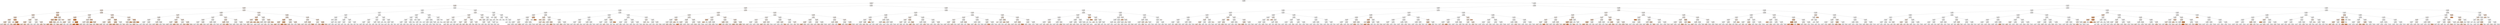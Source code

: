 digraph Tree {
node [shape=box, style="filled, rounded", color="black", fontname=helvetica] ;
edge [fontname=helvetica] ;
0 [label="X[4] <= 22615.5\nmse = 13.903\nsamples = 6985251\nvalue = 1.317", fillcolor="#fffdfc"] ;
1 [label="X[3] <= 21854.5\nmse = 44.801\nsamples = 931622\nvalue = 3.459", fillcolor="#fefaf7"] ;
0 -> 1 [labeldistance=2.5, labelangle=45, headlabel="True"] ;
2 [label="X[6] <= 23102.0\nmse = 131.407\nsamples = 105551\nvalue = 6.559", fillcolor="#fdf5f0"] ;
1 -> 2 ;
3 [label="X[3] <= 19340.5\nmse = 144.252\nsamples = 91572\nvalue = 7.534", fillcolor="#fdf4ee"] ;
2 -> 3 ;
4 [label="X[2] <= 19131.5\nmse = 264.592\nsamples = 20340\nvalue = 11.428", fillcolor="#fceee5"] ;
3 -> 4 ;
5 [label="X[2] <= 18844.5\nmse = 387.186\nsamples = 1389\nvalue = 18.146", fillcolor="#fae5d6"] ;
4 -> 5 ;
6 [label="X[2] <= 17574.0\nmse = 358.229\nsamples = 1184\nvalue = 15.773", fillcolor="#fae8db"] ;
5 -> 6 ;
7 [label="X[2] <= 17476.0\nmse = 434.007\nsamples = 808\nvalue = 19.938", fillcolor="#f9e2d1"] ;
6 -> 7 ;
8 [label="X[3] <= 19098.0\nmse = 381.042\nsamples = 779\nvalue = 18.834", fillcolor="#f9e4d4"] ;
7 -> 8 ;
9 [label="X[7] <= 13762.5\nmse = 397.409\nsamples = 684\nvalue = 20.694", fillcolor="#f9e1d0"] ;
8 -> 9 ;
10 [label="mse = 102.285\nsamples = 113\nvalue = 7.536", fillcolor="#fdf4ee"] ;
9 -> 10 ;
11 [label="mse = 415.708\nsamples = 571\nvalue = 23.544", fillcolor="#f8ddc9"] ;
9 -> 11 ;
12 [label="X[4] <= 16216.5\nmse = 53.016\nsamples = 95\nvalue = 5.283", fillcolor="#fdf7f3"] ;
8 -> 12 ;
13 [label="mse = 1.815\nsamples = 74\nvalue = 1.23", fillcolor="#fffdfc"] ;
12 -> 13 ;
14 [label="mse = 0.0\nsamples = 21\nvalue = 18.023", fillcolor="#fae5d6"] ;
12 -> 14 ;
15 [label="X[5] <= 14614.5\nmse = 965.42\nsamples = 29\nvalue = 47.566", fillcolor="#f1ba92"] ;
7 -> 15 ;
16 [label="mse = 0.0\nsamples = 6\nvalue = 8.576", fillcolor="#fcf3eb"] ;
15 -> 16 ;
17 [label="X[4] <= 14206.0\nmse = 666.122\nsamples = 23\nvalue = 59.157", fillcolor="#eda978"] ;
15 -> 17 ;
18 [label="mse = 987.876\nsamples = 13\nvalue = 45.163", fillcolor="#f1bd98"] ;
17 -> 18 ;
19 [label="mse = 0.0\nsamples = 10\nvalue = 72.415", fillcolor="#e99659"] ;
17 -> 19 ;
20 [label="X[0] <= 25533.5\nmse = 70.229\nsamples = 376\nvalue = 6.63", fillcolor="#fdf5f0"] ;
6 -> 20 ;
21 [label="X[3] <= 14929.5\nmse = 81.238\nsamples = 80\nvalue = 13.384", fillcolor="#fbece0"] ;
20 -> 21 ;
22 [label="X[5] <= 17593.0\nmse = 15.919\nsamples = 26\nvalue = 24.068", fillcolor="#f8dcc8"] ;
21 -> 22 ;
23 [label="mse = 2.417\nsamples = 19\nvalue = 21.552", fillcolor="#f9e0ce"] ;
22 -> 23 ;
24 [label="mse = 0.0\nsamples = 7\nvalue = 29.729", fillcolor="#f6d4bb"] ;
22 -> 24 ;
25 [label="X[4] <= 14597.5\nmse = 32.2\nsamples = 54\nvalue = 8.303", fillcolor="#fdf3ec"] ;
21 -> 25 ;
26 [label="mse = 23.904\nsamples = 33\nvalue = 10.934", fillcolor="#fcefe6"] ;
25 -> 26 ;
27 [label="mse = 6.272\nsamples = 21\nvalue = 2.943", fillcolor="#fefbf8"] ;
25 -> 27 ;
28 [label="X[7] <= 15110.5\nmse = 51.608\nsamples = 296\nvalue = 4.806", fillcolor="#fef8f4"] ;
20 -> 28 ;
29 [label="X[3] <= 16274.5\nmse = 21.615\nsamples = 228\nvalue = 3.025", fillcolor="#fefbf8"] ;
28 -> 29 ;
30 [label="mse = 3.209\nsamples = 121\nvalue = 1.41", fillcolor="#fffdfc"] ;
29 -> 30 ;
31 [label="mse = 36.32\nsamples = 107\nvalue = 4.882", fillcolor="#fef8f4"] ;
29 -> 31 ;
32 [label="X[6] <= 16930.5\nmse = 106.11\nsamples = 68\nvalue = 10.846", fillcolor="#fcefe6"] ;
28 -> 32 ;
33 [label="mse = 0.0\nsamples = 10\nvalue = 27.062", fillcolor="#f7d8c1"] ;
32 -> 33 ;
34 [label="mse = 71.25\nsamples = 58\nvalue = 8.05", fillcolor="#fdf3ed"] ;
32 -> 34 ;
35 [label="X[6] <= 17098.0\nmse = 320.78\nsamples = 205\nvalue = 32.576", fillcolor="#f5d0b5"] ;
5 -> 35 ;
36 [label="X[6] <= 17091.5\nmse = 248.438\nsamples = 156\nvalue = 39.018", fillcolor="#f3c6a6"] ;
35 -> 36 ;
37 [label="X[6] <= 16747.5\nmse = 129.915\nsamples = 131\nvalue = 33.675", fillcolor="#f5ceb2"] ;
36 -> 37 ;
38 [label="X[7] <= 14959.5\nmse = 8.849\nsamples = 95\nvalue = 39.906", fillcolor="#f3c5a4"] ;
37 -> 38 ;
39 [label="mse = 3.388\nsamples = 71\nvalue = 38.409", fillcolor="#f3c7a7"] ;
38 -> 39 ;
40 [label="mse = 0.0\nsamples = 24\nvalue = 44.143", fillcolor="#f2bf9a"] ;
38 -> 40 ;
41 [label="X[4] <= 14593.5\nmse = 89.66\nsamples = 36\nvalue = 17.922", fillcolor="#fae5d6"] ;
37 -> 41 ;
42 [label="mse = 2.905\nsamples = 7\nvalue = 3.735", fillcolor="#fefaf6"] ;
41 -> 42 ;
43 [label="mse = 2.508\nsamples = 29\nvalue = 24.056", fillcolor="#f8dcc8"] ;
41 -> 43 ;
44 [label="mse = 0.0\nsamples = 25\nvalue = 65.309", fillcolor="#eba06a"] ;
36 -> 44 ;
45 [label="X[5] <= 19955.0\nmse = 30.891\nsamples = 49\nvalue = 12.989", fillcolor="#fbece1"] ;
35 -> 45 ;
46 [label="X[0] <= 26644.0\nmse = 7.392\nsamples = 28\nvalue = 8.066", fillcolor="#fdf3ed"] ;
45 -> 46 ;
47 [label="mse = 0.0\nsamples = 25\nvalue = 8.986", fillcolor="#fcf2ea"] ;
46 -> 47 ;
48 [label="mse = 0.0\nsamples = 3\nvalue = 0.024", fillcolor="#ffffff"] ;
46 -> 48 ;
49 [label="mse = 0.0\nsamples = 21\nvalue = 18.473", fillcolor="#f9e4d5"] ;
45 -> 49 ;
50 [label="X[0] <= 26535.0\nmse = 252.488\nsamples = 18951\nvalue = 10.952", fillcolor="#fcefe6"] ;
4 -> 50 ;
51 [label="X[3] <= 14002.5\nmse = 203.912\nsamples = 8232\nvalue = 8.636", fillcolor="#fcf2eb"] ;
50 -> 51 ;
52 [label="X[7] <= 13558.5\nmse = 765.146\nsamples = 261\nvalue = 21.493", fillcolor="#f9e0ce"] ;
51 -> 52 ;
53 [label="X[0] <= 25824.0\nmse = 275.74\nsamples = 226\nvalue = 13.223", fillcolor="#fbece1"] ;
52 -> 53 ;
54 [label="X[6] <= 14177.5\nmse = 338.995\nsamples = 128\nvalue = 19.617", fillcolor="#f9e2d2"] ;
53 -> 54 ;
55 [label="mse = 301.295\nsamples = 100\nvalue = 25.108", fillcolor="#f7dac6"] ;
54 -> 55 ;
56 [label="mse = 0.38\nsamples = 28\nvalue = 0.515", fillcolor="#fffefe"] ;
54 -> 56 ;
57 [label="X[6] <= 14129.0\nmse = 29.098\nsamples = 98\nvalue = 3.676", fillcolor="#fefaf7"] ;
53 -> 57 ;
58 [label="mse = 0.01\nsamples = 60\nvalue = 0.048", fillcolor="#ffffff"] ;
57 -> 58 ;
59 [label="mse = 19.099\nsamples = 38\nvalue = 9.721", fillcolor="#fcf1e9"] ;
57 -> 59 ;
60 [label="X[4] <= 12255.5\nmse = 599.199\nsamples = 35\nvalue = 75.475", fillcolor="#e89152"] ;
52 -> 60 ;
61 [label="mse = 0.0\nsamples = 3\nvalue = 0.0", fillcolor="#ffffff"] ;
60 -> 61 ;
62 [label="X[5] <= 17686.0\nmse = 32.512\nsamples = 32\nvalue = 83.022", fillcolor="#e68641"] ;
60 -> 62 ;
63 [label="mse = 0.0\nsamples = 9\nvalue = 73.879", fillcolor="#e99356"] ;
62 -> 63 ;
64 [label="mse = 0.0\nsamples = 23\nvalue = 86.578", fillcolor="#e58139"] ;
62 -> 64 ;
65 [label="X[7] <= 18628.0\nmse = 179.666\nsamples = 7971\nvalue = 8.21", fillcolor="#fdf3ec"] ;
51 -> 65 ;
66 [label="X[3] <= 19223.5\nmse = 172.029\nsamples = 7885\nvalue = 8.003", fillcolor="#fdf3ed"] ;
65 -> 66 ;
67 [label="X[2] <= 20253.0\nmse = 162.711\nsamples = 7243\nvalue = 7.611", fillcolor="#fdf4ee"] ;
66 -> 67 ;
68 [label="mse = 292.417\nsamples = 965\nvalue = 11.466", fillcolor="#fceee5"] ;
67 -> 68 ;
69 [label="mse = 140.161\nsamples = 6278\nvalue = 7.019", fillcolor="#fdf5ef"] ;
67 -> 69 ;
70 [label="X[7] <= 16537.5\nmse = 256.044\nsamples = 642\nvalue = 12.437", fillcolor="#fbede3"] ;
66 -> 70 ;
71 [label="mse = 60.795\nsamples = 306\nvalue = 5.66", fillcolor="#fdf7f2"] ;
70 -> 71 ;
72 [label="mse = 354.029\nsamples = 336\nvalue = 18.621", fillcolor="#f9e4d4"] ;
70 -> 72 ;
73 [label="X[6] <= 20439.0\nmse = 517.368\nsamples = 86\nvalue = 26.851", fillcolor="#f7d8c2"] ;
65 -> 73 ;
74 [label="mse = 0.0\nsamples = 11\nvalue = 79.41", fillcolor="#e78b49"] ;
73 -> 74 ;
75 [label="X[6] <= 21506.5\nmse = 172.195\nsamples = 75\nvalue = 19.901", fillcolor="#f9e2d1"] ;
73 -> 75 ;
76 [label="mse = 71.204\nsamples = 36\nvalue = 8.554", fillcolor="#fcf3eb"] ;
75 -> 76 ;
77 [label="mse = 66.184\nsamples = 39\nvalue = 29.046", fillcolor="#f6d5bd"] ;
75 -> 77 ;
78 [label="X[1] <= 26000.0\nmse = 282.244\nsamples = 10719\nvalue = 12.713", fillcolor="#fbece2"] ;
50 -> 78 ;
79 [label="X[0] <= 26750.5\nmse = 321.759\nsamples = 1644\nvalue = 18.838", fillcolor="#f9e4d4"] ;
78 -> 79 ;
80 [label="X[1] <= 25936.5\nmse = 247.692\nsamples = 1047\nvalue = 12.593", fillcolor="#fbede2"] ;
79 -> 80 ;
81 [label="X[0] <= 26617.5\nmse = 202.801\nsamples = 921\nvalue = 10.829", fillcolor="#fcefe6"] ;
80 -> 81 ;
82 [label="mse = 246.388\nsamples = 540\nvalue = 15.591", fillcolor="#fae8db"] ;
81 -> 82 ;
83 [label="mse = 58.357\nsamples = 381\nvalue = 3.9", fillcolor="#fef9f6"] ;
81 -> 83 ;
84 [label="X[7] <= 15595.0\nmse = 387.774\nsamples = 126\nvalue = 24.937", fillcolor="#f8dbc6"] ;
80 -> 84 ;
85 [label="mse = 92.846\nsamples = 53\nvalue = 5.363", fillcolor="#fdf7f3"] ;
84 -> 85 ;
86 [label="mse = 76.799\nsamples = 73\nvalue = 40.462", fillcolor="#f3c4a2"] ;
84 -> 86 ;
87 [label="X[0] <= 26850.5\nmse = 266.246\nsamples = 597\nvalue = 29.607", fillcolor="#f6d4bb"] ;
79 -> 87 ;
88 [label="X[7] <= 14508.0\nmse = 226.503\nsamples = 555\nvalue = 31.603", fillcolor="#f6d1b7"] ;
87 -> 88 ;
89 [label="mse = 81.016\nsamples = 167\nvalue = 44.229", fillcolor="#f2bf9a"] ;
88 -> 89 ;
90 [label="mse = 195.605\nsamples = 388\nvalue = 26.569", fillcolor="#f7d8c2"] ;
88 -> 90 ;
91 [label="X[3] <= 18104.0\nmse = 29.806\nsamples = 42\nvalue = 2.854", fillcolor="#fefbf8"] ;
87 -> 91 ;
92 [label="mse = 12.138\nsamples = 35\nvalue = 0.931", fillcolor="#fffefd"] ;
91 -> 92 ;
93 [label="mse = 5.081\nsamples = 7\nvalue = 12.645", fillcolor="#fbede2"] ;
91 -> 93 ;
94 [label="X[7] <= 17749.0\nmse = 266.875\nsamples = 9075\nvalue = 11.591", fillcolor="#fceee4"] ;
78 -> 94 ;
95 [label="X[3] <= 19338.0\nmse = 253.004\nsamples = 8845\nvalue = 11.081", fillcolor="#fcefe6"] ;
94 -> 95 ;
96 [label="X[5] <= 20771.5\nmse = 247.215\nsamples = 8823\nvalue = 10.95", fillcolor="#fcefe6"] ;
95 -> 96 ;
97 [label="mse = 255.947\nsamples = 8109\nvalue = 11.613", fillcolor="#fceee4"] ;
96 -> 97 ;
98 [label="mse = 88.714\nsamples = 714\nvalue = 3.505", fillcolor="#fefaf7"] ;
96 -> 98 ;
99 [label="mse = -0.0\nsamples = 22\nvalue = 60.352", fillcolor="#eda775"] ;
95 -> 99 ;
100 [label="X[0] <= 27997.0\nmse = 412.964\nsamples = 230\nvalue = 30.598", fillcolor="#f6d2b9"] ;
94 -> 100 ;
101 [label="X[6] <= 19804.5\nmse = 255.972\nsamples = 206\nvalue = 25.833", fillcolor="#f7d9c4"] ;
100 -> 101 ;
102 [label="mse = 189.282\nsamples = 171\nvalue = 30.102", fillcolor="#f6d3ba"] ;
101 -> 102 ;
103 [label="mse = 47.241\nsamples = 35\nvalue = 4.636", fillcolor="#fef8f4"] ;
101 -> 103 ;
104 [label="mse = 0.0\nsamples = 24\nvalue = 69.417", fillcolor="#ea9a60"] ;
100 -> 104 ;
105 [label="X[4] <= 17688.5\nmse = 104.48\nsamples = 71232\nvalue = 6.427", fillcolor="#fdf6f0"] ;
3 -> 105 ;
106 [label="X[3] <= 20598.5\nmse = 89.788\nsamples = 50322\nvalue = 5.799", fillcolor="#fdf7f2"] ;
105 -> 106 ;
107 [label="X[4] <= 16386.5\nmse = 114.62\nsamples = 20214\nvalue = 6.97", fillcolor="#fdf5ef"] ;
106 -> 107 ;
108 [label="X[0] <= 23933.0\nmse = 80.589\nsamples = 9998\nvalue = 5.619", fillcolor="#fdf7f2"] ;
107 -> 108 ;
109 [label="X[3] <= 20343.5\nmse = 13.183\nsamples = 1077\nvalue = 2.083", fillcolor="#fefcfa"] ;
108 -> 109 ;
110 [label="X[4] <= 15760.0\nmse = 9.871\nsamples = 886\nvalue = 1.633", fillcolor="#fffdfb"] ;
109 -> 110 ;
111 [label="mse = 2.653\nsamples = 240\nvalue = 0.492", fillcolor="#fffefe"] ;
110 -> 111 ;
112 [label="mse = 11.942\nsamples = 646\nvalue = 2.068", fillcolor="#fefcfa"] ;
110 -> 112 ;
113 [label="X[3] <= 20466.0\nmse = 22.938\nsamples = 191\nvalue = 4.066", fillcolor="#fef9f6"] ;
109 -> 113 ;
114 [label="mse = 15.044\nsamples = 67\nvalue = 7.15", fillcolor="#fdf5ef"] ;
113 -> 114 ;
115 [label="mse = 18.708\nsamples = 124\nvalue = 2.255", fillcolor="#fefcfa"] ;
113 -> 115 ;
116 [label="X[5] <= 20256.0\nmse = 87.092\nsamples = 8921\nvalue = 6.05", fillcolor="#fdf6f1"] ;
108 -> 116 ;
117 [label="X[6] <= 18364.0\nmse = 110.336\nsamples = 4872\nvalue = 7.026", fillcolor="#fdf5ef"] ;
116 -> 117 ;
118 [label="mse = 98.222\nsamples = 4786\nvalue = 6.618", fillcolor="#fdf5f0"] ;
117 -> 118 ;
119 [label="mse = 292.215\nsamples = 86\nvalue = 27.373", fillcolor="#f7d7c0"] ;
117 -> 119 ;
120 [label="X[0] <= 27418.5\nmse = 56.975\nsamples = 4049\nvalue = 4.889", fillcolor="#fef8f4"] ;
116 -> 120 ;
121 [label="mse = 61.67\nsamples = 3208\nvalue = 5.374", fillcolor="#fdf7f3"] ;
120 -> 121 ;
122 [label="mse = 34.179\nsamples = 841\nvalue = 2.999", fillcolor="#fefbf8"] ;
120 -> 122 ;
123 [label="X[1] <= 27045.0\nmse = 144.562\nsamples = 10216\nvalue = 8.3", fillcolor="#fdf3ec"] ;
107 -> 123 ;
124 [label="X[4] <= 17664.5\nmse = 129.021\nsamples = 7995\nvalue = 7.379", fillcolor="#fdf4ee"] ;
123 -> 124 ;
125 [label="X[6] <= 19485.5\nmse = 126.837\nsamples = 7962\nvalue = 7.281", fillcolor="#fdf4ee"] ;
124 -> 125 ;
126 [label="mse = 132.399\nsamples = 5034\nvalue = 8.398", fillcolor="#fcf3ec"] ;
125 -> 126 ;
127 [label="mse = 111.312\nsamples = 2928\nvalue = 5.348", fillcolor="#fdf7f3"] ;
125 -> 127 ;
128 [label="X[2] <= 22988.5\nmse = 95.472\nsamples = 33\nvalue = 31.017", fillcolor="#f6d2b8"] ;
124 -> 128 ;
129 [label="mse = 19.979\nsamples = 16\nvalue = 39.336", fillcolor="#f3c6a5"] ;
128 -> 129 ;
130 [label="mse = 21.522\nsamples = 17\nvalue = 22.032", fillcolor="#f8dfcd"] ;
128 -> 130 ;
131 [label="X[5] <= 19691.5\nmse = 186.445\nsamples = 2221\nvalue = 11.612", fillcolor="#fceee4"] ;
123 -> 131 ;
132 [label="X[7] <= 17744.5\nmse = 76.313\nsamples = 470\nvalue = 5.25", fillcolor="#fdf7f3"] ;
131 -> 132 ;
133 [label="mse = 45.74\nsamples = 449\nvalue = 4.34", fillcolor="#fef9f5"] ;
132 -> 133 ;
134 [label="mse = 329.966\nsamples = 21\nvalue = 25.221", fillcolor="#f7dac5"] ;
132 -> 134 ;
135 [label="X[7] <= 16756.0\nmse = 202.054\nsamples = 1751\nvalue = 13.298", fillcolor="#fbece1"] ;
131 -> 135 ;
136 [label="mse = 204.939\nsamples = 48\nvalue = 38.558", fillcolor="#f3c7a7"] ;
135 -> 136 ;
137 [label="mse = 185.27\nsamples = 1703\nvalue = 12.653", fillcolor="#fbede2"] ;
135 -> 137 ;
138 [label="X[0] <= 24112.0\nmse = 71.57\nsamples = 30108\nvalue = 5.012", fillcolor="#fdf8f4"] ;
106 -> 138 ;
139 [label="X[6] <= 18938.5\nmse = 28.84\nsamples = 2894\nvalue = 3.0", fillcolor="#fefbf8"] ;
138 -> 139 ;
140 [label="X[5] <= 20344.5\nmse = 35.374\nsamples = 1082\nvalue = 4.156", fillcolor="#fef9f5"] ;
139 -> 140 ;
141 [label="X[6] <= 18122.5\nmse = 26.077\nsamples = 543\nvalue = 2.348", fillcolor="#fefcfa"] ;
140 -> 141 ;
142 [label="mse = 6.729\nsamples = 341\nvalue = 1.331", fillcolor="#fffdfc"] ;
141 -> 142 ;
143 [label="mse = 53.142\nsamples = 202\nvalue = 4.004", fillcolor="#fef9f6"] ;
141 -> 143 ;
144 [label="X[5] <= 20352.0\nmse = 38.115\nsamples = 539\nvalue = 6.015", fillcolor="#fdf6f1"] ;
140 -> 144 ;
145 [label="mse = 0.0\nsamples = 23\nvalue = 25.437", fillcolor="#f7dac5"] ;
144 -> 145 ;
146 [label="mse = 22.962\nsamples = 516\nvalue = 5.186", fillcolor="#fdf7f3"] ;
144 -> 146 ;
147 [label="X[2] <= 22030.0\nmse = 23.745\nsamples = 1812\nvalue = 2.32", fillcolor="#fefcfa"] ;
139 -> 147 ;
148 [label="X[1] <= 23317.0\nmse = 52.448\nsamples = 125\nvalue = 5.626", fillcolor="#fdf7f2"] ;
147 -> 148 ;
149 [label="mse = 23.354\nsamples = 109\nvalue = 3.442", fillcolor="#fefaf7"] ;
148 -> 149 ;
150 [label="mse = 0.0\nsamples = 16\nvalue = 20.329", fillcolor="#f9e1d1"] ;
148 -> 150 ;
151 [label="X[2] <= 23897.5\nmse = 20.69\nsamples = 1687\nvalue = 2.071", fillcolor="#fefcfa"] ;
147 -> 151 ;
152 [label="mse = 10.78\nsamples = 881\nvalue = 1.426", fillcolor="#fffdfc"] ;
151 -> 152 ;
153 [label="mse = 30.783\nsamples = 806\nvalue = 2.791", fillcolor="#fefbf9"] ;
151 -> 153 ;
154 [label="X[0] <= 24212.0\nmse = 75.61\nsamples = 27214\nvalue = 5.225", fillcolor="#fdf7f3"] ;
138 -> 154 ;
155 [label="X[2] <= 22650.0\nmse = 162.193\nsamples = 263\nvalue = 13.74", fillcolor="#fbebe0"] ;
154 -> 155 ;
156 [label="X[6] <= 18975.5\nmse = 95.898\nsamples = 134\nvalue = 21.174", fillcolor="#f9e0cf"] ;
155 -> 156 ;
157 [label="mse = 0.0\nsamples = 8\nvalue = 0.0", fillcolor="#ffffff"] ;
156 -> 157 ;
158 [label="mse = 66.312\nsamples = 126\nvalue = 22.794", fillcolor="#f8decb"] ;
156 -> 158 ;
159 [label="X[3] <= 20679.0\nmse = 121.308\nsamples = 129\nvalue = 6.561", fillcolor="#fdf5f0"] ;
155 -> 159 ;
160 [label="mse = 0.0\nsamples = 10\nvalue = 42.912", fillcolor="#f2c19d"] ;
159 -> 160 ;
161 [label="mse = 25.709\nsamples = 119\nvalue = 3.883", fillcolor="#fef9f6"] ;
159 -> 161 ;
162 [label="X[6] <= 18243.0\nmse = 74.108\nsamples = 26951\nvalue = 5.145", fillcolor="#fdf8f3"] ;
154 -> 162 ;
163 [label="X[3] <= 21348.5\nmse = 42.411\nsamples = 4468\nvalue = 3.848", fillcolor="#fef9f6"] ;
162 -> 163 ;
164 [label="mse = 56.004\nsamples = 3004\nvalue = 4.422", fillcolor="#fef9f5"] ;
163 -> 164 ;
165 [label="mse = 12.825\nsamples = 1464\nvalue = 2.684", fillcolor="#fefbf9"] ;
163 -> 165 ;
166 [label="X[2] <= 21831.5\nmse = 79.991\nsamples = 22483\nvalue = 5.402", fillcolor="#fdf7f3"] ;
162 -> 166 ;
167 [label="mse = 92.823\nsamples = 4217\nvalue = 6.593", fillcolor="#fdf5f0"] ;
166 -> 167 ;
168 [label="mse = 76.669\nsamples = 18266\nvalue = 5.13", fillcolor="#fdf8f3"] ;
166 -> 168 ;
169 [label="X[1] <= 25729.0\nmse = 136.731\nsamples = 20910\nvalue = 7.945", fillcolor="#fdf3ed"] ;
105 -> 169 ;
170 [label="X[3] <= 20034.5\nmse = 84.906\nsamples = 7918\nvalue = 5.72", fillcolor="#fdf7f2"] ;
169 -> 170 ;
171 [label="X[3] <= 20000.0\nmse = 268.631\nsamples = 75\nvalue = 21.127", fillcolor="#f9e0cf"] ;
170 -> 171 ;
172 [label="X[2] <= 25915.0\nmse = 142.643\nsamples = 57\nvalue = 14.182", fillcolor="#fbeadf"] ;
171 -> 172 ;
173 [label="X[2] <= 23646.5\nmse = 76.124\nsamples = 46\nvalue = 10.538", fillcolor="#fcf0e7"] ;
172 -> 173 ;
174 [label="mse = 41.815\nsamples = 31\nvalue = 15.014", fillcolor="#fae9dd"] ;
173 -> 174 ;
175 [label="mse = 21.883\nsamples = 15\nvalue = 1.407", fillcolor="#fffdfc"] ;
173 -> 175 ;
176 [label="mse = -0.0\nsamples = 11\nvalue = 35.487", fillcolor="#f4cbae"] ;
172 -> 176 ;
177 [label="X[0] <= 24130.0\nmse = 0.898\nsamples = 18\nvalue = 44.019", fillcolor="#f2bf9a"] ;
171 -> 177 ;
178 [label="mse = 0.0\nsamples = 10\nvalue = 43.106", fillcolor="#f2c09c"] ;
177 -> 178 ;
179 [label="mse = 0.0\nsamples = 8\nvalue = 45.002", fillcolor="#f1be98"] ;
177 -> 179 ;
180 [label="X[6] <= 23009.0\nmse = 80.938\nsamples = 7843\nvalue = 5.575", fillcolor="#fdf7f2"] ;
170 -> 180 ;
181 [label="X[1] <= 25501.0\nmse = 77.955\nsamples = 7718\nvalue = 5.42", fillcolor="#fdf7f3"] ;
180 -> 181 ;
182 [label="X[6] <= 21465.0\nmse = 82.798\nsamples = 7109\nvalue = 5.692", fillcolor="#fdf7f2"] ;
181 -> 182 ;
183 [label="mse = 83.919\nsamples = 5590\nvalue = 6.229", fillcolor="#fdf6f1"] ;
182 -> 183 ;
184 [label="mse = 73.799\nsamples = 1519\nvalue = 3.729", fillcolor="#fefaf6"] ;
182 -> 184 ;
185 [label="X[6] <= 22894.0\nmse = 10.995\nsamples = 609\nvalue = 2.264", fillcolor="#fefcfa"] ;
181 -> 185 ;
186 [label="mse = 7.694\nsamples = 588\nvalue = 1.909", fillcolor="#fefcfb"] ;
185 -> 186 ;
187 [label="mse = -0.0\nsamples = 21\nvalue = 12.303", fillcolor="#fbede3"] ;
185 -> 187 ;
188 [label="X[3] <= 21766.0\nmse = 171.111\nsamples = 125\nvalue = 14.542", fillcolor="#fbeade"] ;
180 -> 188 ;
189 [label="X[0] <= 25860.5\nmse = 58.194\nsamples = 102\nvalue = 9.336", fillcolor="#fcf1ea"] ;
188 -> 189 ;
190 [label="mse = 1.69\nsamples = 45\nvalue = 0.973", fillcolor="#fffefd"] ;
189 -> 190 ;
191 [label="mse = 6.945\nsamples = 57\nvalue = 15.737", fillcolor="#fae8db"] ;
189 -> 191 ;
192 [label="mse = -0.0\nsamples = 23\nvalue = 38.244", fillcolor="#f4c7a8"] ;
188 -> 192 ;
193 [label="X[3] <= 21229.0\nmse = 163.524\nsamples = 12992\nvalue = 9.305", fillcolor="#fcf1ea"] ;
169 -> 193 ;
194 [label="X[0] <= 26191.5\nmse = 233.942\nsamples = 4169\nvalue = 12.397", fillcolor="#fbede3"] ;
193 -> 194 ;
195 [label="X[7] <= 19151.5\nmse = 430.051\nsamples = 114\nvalue = 31.618", fillcolor="#f6d1b7"] ;
194 -> 195 ;
196 [label="X[3] <= 20353.0\nmse = 253.234\nsamples = 70\nvalue = 19.918", fillcolor="#f9e2d1"] ;
195 -> 196 ;
197 [label="mse = 0.0\nsamples = 21\nvalue = 35.333", fillcolor="#f4ccae"] ;
196 -> 197 ;
198 [label="mse = 203.159\nsamples = 49\nvalue = 12.317", fillcolor="#fbede3"] ;
196 -> 198 ;
199 [label="X[0] <= 26135.0\nmse = 77.136\nsamples = 44\nvalue = 52.188", fillcolor="#efb388"] ;
195 -> 199 ;
200 [label="mse = 0.0\nsamples = 19\nvalue = 61.557", fillcolor="#eda572"] ;
199 -> 200 ;
201 [label="mse = -0.0\nsamples = 25\nvalue = 43.955", fillcolor="#f2bf9a"] ;
199 -> 201 ;
202 [label="X[4] <= 18131.0\nmse = 218.298\nsamples = 4055\nvalue = 11.874", fillcolor="#fbeee4"] ;
194 -> 202 ;
203 [label="X[6] <= 20097.5\nmse = 175.021\nsamples = 2341\nvalue = 9.503", fillcolor="#fcf1e9"] ;
202 -> 203 ;
204 [label="mse = 217.019\nsamples = 1348\nvalue = 13.052", fillcolor="#fbece1"] ;
203 -> 204 ;
205 [label="mse = 78.1\nsamples = 993\nvalue = 4.701", fillcolor="#fef8f4"] ;
203 -> 205 ;
206 [label="X[7] <= 18229.0\nmse = 259.243\nsamples = 1714\nvalue = 15.115", fillcolor="#fae9dc"] ;
202 -> 206 ;
207 [label="mse = 1.739\nsamples = 109\nvalue = 1.285", fillcolor="#fffdfc"] ;
206 -> 207 ;
208 [label="mse = 262.91\nsamples = 1605\nvalue = 16.071", fillcolor="#fae8da"] ;
206 -> 208 ;
209 [label="X[7] <= 20293.5\nmse = 124.504\nsamples = 8823\nvalue = 7.875", fillcolor="#fdf4ed"] ;
193 -> 209 ;
210 [label="X[0] <= 28625.0\nmse = 106.544\nsamples = 8120\nvalue = 7.31", fillcolor="#fdf4ee"] ;
209 -> 210 ;
211 [label="X[2] <= 25553.5\nmse = 101.572\nsamples = 7935\nvalue = 7.104", fillcolor="#fdf5ef"] ;
210 -> 211 ;
212 [label="mse = 89.08\nsamples = 5231\nvalue = 6.384", fillcolor="#fdf6f0"] ;
211 -> 212 ;
213 [label="mse = 122.739\nsamples = 2704\nvalue = 8.493", fillcolor="#fcf3ec"] ;
211 -> 213 ;
214 [label="X[6] <= 20885.5\nmse = 241.779\nsamples = 185\nvalue = 16.472", fillcolor="#fae7d9"] ;
210 -> 214 ;
215 [label="mse = 112.892\nsamples = 157\nvalue = 11.702", fillcolor="#fbeee4"] ;
214 -> 215 ;
216 [label="mse = 97.919\nsamples = 28\nvalue = 43.957", fillcolor="#f2bf9a"] ;
214 -> 216 ;
217 [label="X[4] <= 19208.5\nmse = 291.366\nsamples = 703\nvalue = 14.719", fillcolor="#fbeadd"] ;
209 -> 217 ;
218 [label="X[2] <= 27027.0\nmse = 61.699\nsamples = 364\nvalue = 6.461", fillcolor="#fdf6f0"] ;
217 -> 218 ;
219 [label="mse = 46.623\nsamples = 314\nvalue = 4.734", fillcolor="#fef8f4"] ;
218 -> 219 ;
220 [label="mse = 5.108\nsamples = 50\nvalue = 18.261", fillcolor="#fae4d5"] ;
218 -> 220 ;
221 [label="X[4] <= 19246.5\nmse = 386.722\nsamples = 339\nvalue = 23.996", fillcolor="#f8dcc8"] ;
217 -> 221 ;
222 [label="mse = 0.0\nsamples = 22\nvalue = 58.186", fillcolor="#eeaa7a"] ;
221 -> 222 ;
223 [label="mse = 317.08\nsamples = 317\nvalue = 21.275", fillcolor="#f9e0ce"] ;
221 -> 223 ;
224 [label="X[0] <= 25710.5\nmse = 1.024\nsamples = 13979\nvalue = 0.201", fillcolor="#ffffff"] ;
2 -> 224 ;
225 [label="X[5] <= 23551.0\nmse = 0.089\nsamples = 13374\nvalue = 0.066", fillcolor="#ffffff"] ;
224 -> 225 ;
226 [label="X[1] <= 24986.5\nmse = 0.71\nsamples = 472\nvalue = 0.736", fillcolor="#fffefd"] ;
225 -> 226 ;
227 [label="X[2] <= 22512.5\nmse = 0.421\nsamples = 322\nvalue = 0.442", fillcolor="#fffefe"] ;
226 -> 227 ;
228 [label="X[6] <= 23284.0\nmse = 0.159\nsamples = 158\nvalue = 0.189", fillcolor="#ffffff"] ;
227 -> 228 ;
229 [label="mse = 0.151\nsamples = 15\nvalue = 1.198", fillcolor="#fffdfc"] ;
228 -> 229 ;
230 [label="X[0] <= 25327.0\nmse = 0.055\nsamples = 143\nvalue = 0.094", fillcolor="#ffffff"] ;
228 -> 230 ;
231 [label="X[2] <= 21690.0\nmse = 0.011\nsamples = 129\nvalue = 0.024", fillcolor="#ffffff"] ;
230 -> 231 ;
232 [label="mse = 0.043\nsamples = 25\nvalue = 0.101", fillcolor="#ffffff"] ;
231 -> 232 ;
233 [label="mse = 0.001\nsamples = 104\nvalue = 0.004", fillcolor="#ffffff"] ;
231 -> 233 ;
234 [label="mse = 0.042\nsamples = 14\nvalue = 0.677", fillcolor="#fffefd"] ;
230 -> 234 ;
235 [label="X[0] <= 24641.0\nmse = 0.552\nsamples = 164\nvalue = 0.684", fillcolor="#fffefd"] ;
227 -> 235 ;
236 [label="X[2] <= 24812.5\nmse = 0.258\nsamples = 133\nvalue = 0.537", fillcolor="#fffefe"] ;
235 -> 236 ;
237 [label="X[5] <= 23471.5\nmse = 0.211\nsamples = 112\nvalue = 0.399", fillcolor="#fffefe"] ;
236 -> 237 ;
238 [label="mse = 0.077\nsamples = 52\nvalue = 0.17", fillcolor="#ffffff"] ;
237 -> 238 ;
239 [label="mse = 0.243\nsamples = 60\nvalue = 0.597", fillcolor="#fffefe"] ;
237 -> 239 ;
240 [label="X[3] <= 21745.5\nmse = 0.001\nsamples = 21\nvalue = 1.156", fillcolor="#fffdfc"] ;
236 -> 240 ;
241 [label="mse = 0.001\nsamples = 12\nvalue = 1.173", fillcolor="#fffdfc"] ;
240 -> 241 ;
242 [label="mse = 0.0\nsamples = 9\nvalue = 1.126", fillcolor="#fffdfc"] ;
240 -> 242 ;
243 [label="X[6] <= 23859.0\nmse = 1.282\nsamples = 31\nvalue = 1.26", fillcolor="#fffdfc"] ;
235 -> 243 ;
244 [label="X[7] <= 20410.5\nmse = 1.104\nsamples = 21\nvalue = 1.702", fillcolor="#fefdfb"] ;
243 -> 244 ;
245 [label="mse = 0.0\nsamples = 2\nvalue = 3.895", fillcolor="#fef9f6"] ;
244 -> 245 ;
246 [label="mse = 0.74\nsamples = 19\nvalue = 1.508", fillcolor="#fffdfc"] ;
244 -> 246 ;
247 [label="X[7] <= 22935.0\nmse = 0.046\nsamples = 10\nvalue = 0.169", fillcolor="#ffffff"] ;
243 -> 247 ;
248 [label="mse = 0.081\nsamples = 6\nvalue = 0.22", fillcolor="#fffffe"] ;
247 -> 248 ;
249 [label="mse = -0.0\nsamples = 4\nvalue = 0.11", fillcolor="#ffffff"] ;
247 -> 249 ;
250 [label="X[2] <= 22798.0\nmse = 0.761\nsamples = 150\nvalue = 1.341", fillcolor="#fffdfc"] ;
226 -> 250 ;
251 [label="X[5] <= 23308.5\nmse = 0.46\nsamples = 87\nvalue = 1.86", fillcolor="#fefcfb"] ;
250 -> 251 ;
252 [label="X[7] <= 21620.0\nmse = 0.115\nsamples = 46\nvalue = 2.319", fillcolor="#fefcfa"] ;
251 -> 252 ;
253 [label="X[4] <= 18163.0\nmse = 0.063\nsamples = 32\nvalue = 2.144", fillcolor="#fefcfa"] ;
252 -> 253 ;
254 [label="mse = 0.015\nsamples = 23\nvalue = 2.254", fillcolor="#fefcfa"] ;
253 -> 254 ;
255 [label="mse = 0.018\nsamples = 9\nvalue = 1.717", fillcolor="#fefdfb"] ;
253 -> 255 ;
256 [label="X[4] <= 18751.0\nmse = 0.024\nsamples = 14\nvalue = 2.692", fillcolor="#fefbf9"] ;
252 -> 256 ;
257 [label="mse = 0.003\nsamples = 11\nvalue = 2.758", fillcolor="#fefbf9"] ;
256 -> 257 ;
258 [label="mse = 0.0\nsamples = 3\nvalue = 2.374", fillcolor="#fefcfa"] ;
256 -> 258 ;
259 [label="X[3] <= 21405.0\nmse = 0.343\nsamples = 41\nvalue = 1.344", fillcolor="#fffdfc"] ;
251 -> 259 ;
260 [label="X[2] <= 22611.0\nmse = 0.075\nsamples = 10\nvalue = 2.111", fillcolor="#fefcfa"] ;
259 -> 260 ;
261 [label="mse = 0.0\nsamples = 4\nvalue = 2.439", fillcolor="#fefbf9"] ;
260 -> 261 ;
262 [label="mse = 0.0\nsamples = 6\nvalue = 1.881", fillcolor="#fefcfb"] ;
260 -> 262 ;
263 [label="X[3] <= 21443.0\nmse = 0.15\nsamples = 31\nvalue = 1.066", fillcolor="#fffdfd"] ;
259 -> 263 ;
264 [label="mse = 0.0\nsamples = 1\nvalue = 0.0", fillcolor="#ffffff"] ;
263 -> 264 ;
265 [label="mse = 0.078\nsamples = 30\nvalue = 1.139", fillcolor="#fffdfc"] ;
263 -> 265 ;
266 [label="X[4] <= 17287.5\nmse = 0.368\nsamples = 63\nvalue = 0.682", fillcolor="#fffefd"] ;
250 -> 266 ;
267 [label="X[7] <= 20318.0\nmse = 0.101\nsamples = 10\nvalue = 1.572", fillcolor="#fffdfb"] ;
266 -> 267 ;
268 [label="mse = 0.0\nsamples = 6\nvalue = 1.357", fillcolor="#fffdfc"] ;
267 -> 268 ;
269 [label="mse = 0.0\nsamples = 4\nvalue = 2.044", fillcolor="#fefcfa"] ;
267 -> 269 ;
270 [label="X[2] <= 23096.5\nmse = 0.251\nsamples = 53\nvalue = 0.526", fillcolor="#fffefe"] ;
266 -> 270 ;
271 [label="X[6] <= 23602.0\nmse = 0.143\nsamples = 30\nvalue = 0.874", fillcolor="#fffefd"] ;
270 -> 271 ;
272 [label="mse = 0.077\nsamples = 23\nvalue = 0.736", fillcolor="#fffefd"] ;
271 -> 272 ;
273 [label="mse = 0.0\nsamples = 7\nvalue = 1.455", fillcolor="#fffdfc"] ;
271 -> 273 ;
274 [label="X[7] <= 20920.0\nmse = 0.017\nsamples = 23\nvalue = 0.06", fillcolor="#ffffff"] ;
270 -> 274 ;
275 [label="mse = 0.0\nsamples = 4\nvalue = 0.337", fillcolor="#fffffe"] ;
274 -> 275 ;
276 [label="mse = 0.0\nsamples = 19\nvalue = 0.0", fillcolor="#ffffff"] ;
274 -> 276 ;
277 [label="X[0] <= 20995.5\nmse = 0.049\nsamples = 12902\nvalue = 0.041", fillcolor="#ffffff"] ;
225 -> 277 ;
278 [label="X[6] <= 24736.5\nmse = 0.305\nsamples = 1103\nvalue = 0.322", fillcolor="#fffffe"] ;
277 -> 278 ;
279 [label="X[2] <= 21537.0\nmse = 0.399\nsamples = 642\nvalue = 0.545", fillcolor="#fffefe"] ;
278 -> 279 ;
280 [label="X[1] <= 16013.5\nmse = 0.557\nsamples = 339\nvalue = 0.765", fillcolor="#fffefd"] ;
279 -> 280 ;
281 [label="X[7] <= 23895.0\nmse = 0.027\nsamples = 88\nvalue = 0.112", fillcolor="#ffffff"] ;
280 -> 281 ;
282 [label="mse = 0.0\nsamples = 60\nvalue = 0.0", fillcolor="#ffffff"] ;
281 -> 282 ;
283 [label="mse = 0.0\nsamples = 28\nvalue = 0.352", fillcolor="#fffefe"] ;
281 -> 283 ;
284 [label="X[0] <= 18502.5\nmse = 0.545\nsamples = 251\nvalue = 0.98", fillcolor="#fffefd"] ;
280 -> 284 ;
285 [label="mse = 0.245\nsamples = 101\nvalue = 0.68", fillcolor="#fffefd"] ;
284 -> 285 ;
286 [label="mse = 0.64\nsamples = 150\nvalue = 1.166", fillcolor="#fffdfc"] ;
284 -> 286 ;
287 [label="X[5] <= 24226.0\nmse = 0.118\nsamples = 303\nvalue = 0.306", fillcolor="#fffffe"] ;
279 -> 287 ;
288 [label="X[2] <= 24007.5\nmse = 0.082\nsamples = 299\nvalue = 0.283", fillcolor="#fffffe"] ;
287 -> 288 ;
289 [label="mse = 0.065\nsamples = 288\nvalue = 0.256", fillcolor="#fffffe"] ;
288 -> 289 ;
290 [label="mse = -0.0\nsamples = 11\nvalue = 1.0", fillcolor="#fffefd"] ;
288 -> 290 ;
291 [label="mse = -0.0\nsamples = 4\nvalue = 1.879", fillcolor="#fefcfb"] ;
287 -> 291 ;
292 [label="X[5] <= 23835.0\nmse = 0.01\nsamples = 461\nvalue = 0.013", fillcolor="#ffffff"] ;
278 -> 292 ;
293 [label="mse = 0.168\nsamples = 9\nvalue = 0.438", fillcolor="#fffefe"] ;
292 -> 293 ;
294 [label="X[6] <= 24749.0\nmse = 0.003\nsamples = 452\nvalue = 0.004", fillcolor="#ffffff"] ;
292 -> 294 ;
295 [label="X[6] <= 24738.5\nmse = 0.133\nsamples = 7\nvalue = 0.199", fillcolor="#ffffff"] ;
294 -> 295 ;
296 [label="mse = 0.0\nsamples = 5\nvalue = 0.0", fillcolor="#ffffff"] ;
295 -> 296 ;
297 [label="mse = 0.0\nsamples = 2\nvalue = 0.864", fillcolor="#fffefd"] ;
295 -> 297 ;
298 [label="mse = 0.0\nsamples = 445\nvalue = 0.0", fillcolor="#ffffff"] ;
294 -> 298 ;
299 [label="X[4] <= 22600.0\nmse = 0.018\nsamples = 11799\nvalue = 0.015", fillcolor="#ffffff"] ;
277 -> 299 ;
300 [label="X[5] <= 23808.5\nmse = 0.015\nsamples = 11759\nvalue = 0.013", fillcolor="#ffffff"] ;
299 -> 300 ;
301 [label="X[2] <= 21642.5\nmse = 0.112\nsamples = 1070\nvalue = 0.107", fillcolor="#ffffff"] ;
300 -> 301 ;
302 [label="mse = 0.0\nsamples = 672\nvalue = 0.0", fillcolor="#ffffff"] ;
301 -> 302 ;
303 [label="X[6] <= 24582.0\nmse = 0.245\nsamples = 398\nvalue = 0.278", fillcolor="#fffffe"] ;
301 -> 303 ;
304 [label="mse = 0.092\nsamples = 301\nvalue = 0.203", fillcolor="#ffffff"] ;
303 -> 304 ;
305 [label="mse = 0.658\nsamples = 97\nvalue = 0.522", fillcolor="#fffefe"] ;
303 -> 305 ;
306 [label="X[4] <= 22594.0\nmse = 0.004\nsamples = 10689\nvalue = 0.004", fillcolor="#ffffff"] ;
300 -> 306 ;
307 [label="X[3] <= 21571.5\nmse = 0.004\nsamples = 10678\nvalue = 0.003", fillcolor="#ffffff"] ;
306 -> 307 ;
308 [label="mse = 0.001\nsamples = 10046\nvalue = 0.001", fillcolor="#ffffff"] ;
307 -> 308 ;
309 [label="mse = 0.063\nsamples = 632\nvalue = 0.038", fillcolor="#ffffff"] ;
307 -> 309 ;
310 [label="X[2] <= 23351.0\nmse = 0.032\nsamples = 11\nvalue = 0.334", fillcolor="#fffffe"] ;
306 -> 310 ;
311 [label="mse = 0.009\nsamples = 6\nvalue = 0.168", fillcolor="#ffffff"] ;
310 -> 311 ;
312 [label="mse = 0.0\nsamples = 5\nvalue = 0.5", fillcolor="#fffefe"] ;
310 -> 312 ;
313 [label="X[0] <= 22415.5\nmse = 0.394\nsamples = 40\nvalue = 0.717", fillcolor="#fffefd"] ;
299 -> 313 ;
314 [label="X[0] <= 21992.5\nmse = 0.106\nsamples = 26\nvalue = 1.176", fillcolor="#fffdfc"] ;
313 -> 314 ;
315 [label="mse = 0.0\nsamples = 6\nvalue = 0.656", fillcolor="#fffefd"] ;
314 -> 315 ;
316 [label="mse = 0.0\nsamples = 20\nvalue = 1.381", fillcolor="#fffdfc"] ;
314 -> 316 ;
317 [label="mse = -0.0\nsamples = 14\nvalue = 0.0", fillcolor="#ffffff"] ;
313 -> 317 ;
318 [label="X[4] <= 19000.5\nmse = 12.249\nsamples = 605\nvalue = 3.197", fillcolor="#fefaf8"] ;
224 -> 318 ;
319 [label="X[2] <= 22948.0\nmse = 12.324\nsamples = 450\nvalue = 4.19", fillcolor="#fef9f5"] ;
318 -> 319 ;
320 [label="X[6] <= 23251.5\nmse = 6.866\nsamples = 193\nvalue = 5.852", fillcolor="#fdf6f2"] ;
319 -> 320 ;
321 [label="X[7] <= 20558.0\nmse = 5.036\nsamples = 69\nvalue = 3.787", fillcolor="#fef9f6"] ;
320 -> 321 ;
322 [label="X[4] <= 17022.5\nmse = 0.522\nsamples = 37\nvalue = 5.66", fillcolor="#fdf7f2"] ;
321 -> 322 ;
323 [label="mse = 0.0\nsamples = 15\nvalue = 6.468", fillcolor="#fdf6f0"] ;
322 -> 323 ;
324 [label="X[3] <= 21771.5\nmse = 0.088\nsamples = 22\nvalue = 5.077", fillcolor="#fdf8f3"] ;
322 -> 324 ;
325 [label="mse = 0.003\nsamples = 20\nvalue = 5.007", fillcolor="#fdf8f4"] ;
324 -> 325 ;
326 [label="mse = 0.0\nsamples = 2\nvalue = 6.279", fillcolor="#fdf6f1"] ;
324 -> 326 ;
327 [label="X[2] <= 20998.0\nmse = 1.707\nsamples = 32\nvalue = 1.675", fillcolor="#fefdfb"] ;
321 -> 327 ;
328 [label="mse = 0.0\nsamples = 8\nvalue = 3.618", fillcolor="#fefaf7"] ;
327 -> 328 ;
329 [label="X[1] <= 25672.5\nmse = 0.56\nsamples = 24\nvalue = 1.011", fillcolor="#fffefd"] ;
327 -> 329 ;
330 [label="mse = 0.0\nsamples = 11\nvalue = 1.776", fillcolor="#fefcfb"] ;
329 -> 330 ;
331 [label="mse = 0.004\nsamples = 13\nvalue = 0.282", fillcolor="#fffffe"] ;
329 -> 331 ;
332 [label="X[6] <= 23511.0\nmse = 3.959\nsamples = 124\nvalue = 7.066", fillcolor="#fdf5ef"] ;
320 -> 332 ;
333 [label="X[2] <= 21194.5\nmse = 1.141\nsamples = 86\nvalue = 8.138", fillcolor="#fdf3ec"] ;
332 -> 333 ;
334 [label="X[3] <= 21475.5\nmse = 0.143\nsamples = 30\nvalue = 7.1", fillcolor="#fdf5ef"] ;
333 -> 334 ;
335 [label="mse = 0.001\nsamples = 20\nvalue = 7.364", fillcolor="#fdf4ee"] ;
334 -> 335 ;
336 [label="mse = 0.0\nsamples = 10\nvalue = 6.56", fillcolor="#fdf5f0"] ;
334 -> 336 ;
337 [label="X[4] <= 18594.0\nmse = 0.487\nsamples = 56\nvalue = 8.91", fillcolor="#fcf2eb"] ;
333 -> 337 ;
338 [label="mse = 0.051\nsamples = 50\nvalue = 8.621", fillcolor="#fcf2eb"] ;
337 -> 338 ;
339 [label="mse = 0.0\nsamples = 6\nvalue = 10.445", fillcolor="#fcf0e7"] ;
337 -> 339 ;
340 [label="X[3] <= 21432.0\nmse = 0.731\nsamples = 38\nvalue = 4.329", fillcolor="#fef9f5"] ;
332 -> 340 ;
341 [label="X[4] <= 18756.0\nmse = 0.502\nsamples = 22\nvalue = 4.841", fillcolor="#fef8f4"] ;
340 -> 341 ;
342 [label="mse = 0.039\nsamples = 17\nvalue = 4.453", fillcolor="#fef9f5"] ;
341 -> 342 ;
343 [label="mse = 0.0\nsamples = 5\nvalue = 6.06", fillcolor="#fdf6f1"] ;
341 -> 343 ;
344 [label="X[5] <= 23432.0\nmse = 0.393\nsamples = 16\nvalue = 3.779", fillcolor="#fef9f6"] ;
340 -> 344 ;
345 [label="mse = 0.048\nsamples = 15\nvalue = 3.895", fillcolor="#fef9f6"] ;
344 -> 345 ;
346 [label="mse = -0.0\nsamples = 1\nvalue = 0.779", fillcolor="#fffefd"] ;
344 -> 346 ;
347 [label="X[5] <= 23550.5\nmse = 12.732\nsamples = 257\nvalue = 2.878", fillcolor="#fefbf8"] ;
319 -> 347 ;
348 [label="X[3] <= 21094.5\nmse = 15.658\nsamples = 133\nvalue = 4.441", fillcolor="#fef9f5"] ;
347 -> 348 ;
349 [label="mse = 0.0\nsamples = 5\nvalue = 16.102", fillcolor="#fae8da"] ;
348 -> 349 ;
350 [label="X[6] <= 23361.0\nmse = 9.589\nsamples = 128\nvalue = 3.884", fillcolor="#fef9f6"] ;
348 -> 350 ;
351 [label="X[3] <= 21834.5\nmse = 9.068\nsamples = 96\nvalue = 4.794", fillcolor="#fef8f4"] ;
350 -> 351 ;
352 [label="mse = 7.915\nsamples = 87\nvalue = 5.176", fillcolor="#fdf7f3"] ;
351 -> 352 ;
353 [label="mse = 0.004\nsamples = 9\nvalue = 0.186", fillcolor="#ffffff"] ;
351 -> 353 ;
354 [label="X[6] <= 23638.5\nmse = 1.098\nsamples = 32\nvalue = 1.134", fillcolor="#fffdfc"] ;
350 -> 354 ;
355 [label="mse = 0.599\nsamples = 22\nvalue = 0.54", fillcolor="#fffefe"] ;
354 -> 355 ;
356 [label="mse = 0.117\nsamples = 10\nvalue = 2.255", fillcolor="#fefcfa"] ;
354 -> 356 ;
357 [label="X[6] <= 23710.5\nmse = 2.655\nsamples = 124\nvalue = 0.986", fillcolor="#fffefd"] ;
347 -> 357 ;
358 [label="X[2] <= 23078.5\nmse = 0.0\nsamples = 95\nvalue = 0.007", fillcolor="#ffffff"] ;
357 -> 358 ;
359 [label="X[4] <= 17965.5\nmse = 0.001\nsamples = 20\nvalue = 0.033", fillcolor="#ffffff"] ;
358 -> 359 ;
360 [label="mse = 0.001\nsamples = 11\nvalue = 0.047", fillcolor="#ffffff"] ;
359 -> 360 ;
361 [label="mse = 0.0\nsamples = 9\nvalue = 0.02", fillcolor="#ffffff"] ;
359 -> 361 ;
362 [label="mse = 0.0\nsamples = 75\nvalue = 0.0", fillcolor="#ffffff"] ;
358 -> 362 ;
363 [label="mse = -0.0\nsamples = 29\nvalue = 3.698", fillcolor="#fefaf7"] ;
357 -> 363 ;
364 [label="X[5] <= 23339.5\nmse = 0.793\nsamples = 155\nvalue = 0.304", fillcolor="#fffffe"] ;
318 -> 364 ;
365 [label="X[6] <= 23559.5\nmse = 1.165\nsamples = 18\nvalue = 2.67", fillcolor="#fefbf9"] ;
364 -> 365 ;
366 [label="mse = 0.0\nsamples = 3\nvalue = 0.0", fillcolor="#ffffff"] ;
365 -> 366 ;
367 [label="X[1] <= 25592.5\nmse = 0.267\nsamples = 15\nvalue = 3.018", fillcolor="#fefbf8"] ;
365 -> 367 ;
368 [label="mse = 0.0\nsamples = 7\nvalue = 2.429", fillcolor="#fefbf9"] ;
367 -> 368 ;
369 [label="mse = 0.0\nsamples = 8\nvalue = 3.471", fillcolor="#fefaf7"] ;
367 -> 369 ;
370 [label="X[2] <= 22352.0\nmse = 0.009\nsamples = 137\nvalue = 0.025", fillcolor="#ffffff"] ;
364 -> 370 ;
371 [label="X[7] <= 22588.5\nmse = 0.033\nsamples = 9\nvalue = 0.306", fillcolor="#fffffe"] ;
370 -> 371 ;
372 [label="mse = 0.0\nsamples = 5\nvalue = 0.166", fillcolor="#ffffff"] ;
371 -> 372 ;
373 [label="mse = 0.0\nsamples = 4\nvalue = 0.539", fillcolor="#fffefe"] ;
371 -> 373 ;
374 [label="X[0] <= 25766.0\nmse = 0.0\nsamples = 128\nvalue = 0.003", fillcolor="#ffffff"] ;
370 -> 374 ;
375 [label="mse = 0.0\nsamples = 1\nvalue = 0.3", fillcolor="#fffffe"] ;
374 -> 375 ;
376 [label="X[5] <= 23449.5\nmse = 0.0\nsamples = 127\nvalue = 0.001", fillcolor="#ffffff"] ;
374 -> 376 ;
377 [label="mse = 0.0\nsamples = 7\nvalue = 0.024", fillcolor="#ffffff"] ;
376 -> 377 ;
378 [label="mse = 0.0\nsamples = 120\nvalue = 0.0", fillcolor="#ffffff"] ;
376 -> 378 ;
379 [label="X[3] <= 24295.5\nmse = 32.375\nsamples = 826071\nvalue = 3.064", fillcolor="#fefbf8"] ;
1 -> 379 ;
380 [label="X[0] <= 25879.5\nmse = 41.548\nsamples = 436174\nvalue = 3.651", fillcolor="#fefaf7"] ;
379 -> 380 ;
381 [label="X[7] <= 22813.5\nmse = 29.354\nsamples = 165950\nvalue = 2.789", fillcolor="#fefbf9"] ;
380 -> 381 ;
382 [label="X[1] <= 22922.0\nmse = 34.205\nsamples = 132597\nvalue = 3.177", fillcolor="#fefaf8"] ;
381 -> 382 ;
383 [label="X[6] <= 24548.5\nmse = 27.43\nsamples = 59410\nvalue = 2.616", fillcolor="#fefbf9"] ;
382 -> 383 ;
384 [label="X[3] <= 23391.5\nmse = 26.669\nsamples = 59389\nvalue = 2.605", fillcolor="#fefbf9"] ;
383 -> 384 ;
385 [label="X[2] <= 25073.5\nmse = 34.874\nsamples = 27071\nvalue = 3.16", fillcolor="#fefaf8"] ;
384 -> 385 ;
386 [label="X[1] <= 16249.5\nmse = 30.211\nsamples = 20727\nvalue = 2.841", fillcolor="#fefbf9"] ;
385 -> 386 ;
387 [label="mse = 50.353\nsamples = 1131\nvalue = 5.244", fillcolor="#fdf7f3"] ;
386 -> 387 ;
388 [label="mse = 28.699\nsamples = 19596\nvalue = 2.702", fillcolor="#fefbf9"] ;
386 -> 388 ;
389 [label="X[4] <= 22416.0\nmse = 48.794\nsamples = 6344\nvalue = 4.211", fillcolor="#fef9f5"] ;
385 -> 389 ;
390 [label="mse = 44.431\nsamples = 6275\nvalue = 4.045", fillcolor="#fef9f6"] ;
389 -> 390 ;
391 [label="mse = 215.633\nsamples = 69\nvalue = 19.192", fillcolor="#f9e3d3"] ;
389 -> 391 ;
392 [label="X[1] <= 20551.5\nmse = 19.302\nsamples = 32318\nvalue = 2.139", fillcolor="#fefcfa"] ;
384 -> 392 ;
393 [label="X[4] <= 20511.5\nmse = 15.55\nsamples = 12968\nvalue = 1.684", fillcolor="#fefdfb"] ;
392 -> 393 ;
394 [label="mse = 29.509\nsamples = 3297\nvalue = 2.541", fillcolor="#fefbf9"] ;
393 -> 394 ;
395 [label="mse = 10.467\nsamples = 9671\nvalue = 1.392", fillcolor="#fffdfc"] ;
393 -> 395 ;
396 [label="X[7] <= 22525.0\nmse = 21.573\nsamples = 19350\nvalue = 2.442", fillcolor="#fefbf9"] ;
392 -> 396 ;
397 [label="mse = 19.549\nsamples = 17942\nvalue = 2.305", fillcolor="#fefcfa"] ;
396 -> 397 ;
398 [label="mse = 44.275\nsamples = 1408\nvalue = 4.198", fillcolor="#fef9f5"] ;
396 -> 398 ;
399 [label="X[7] <= 22589.0\nmse = 1107.002\nsamples = 21\nvalue = 37.476", fillcolor="#f4c8a9"] ;
383 -> 399 ;
400 [label="mse = 0.0\nsamples = 7\nvalue = 0.812", fillcolor="#fffefd"] ;
399 -> 400 ;
401 [label="mse = -0.0\nsamples = 14\nvalue = 67.669", fillcolor="#eb9d64"] ;
399 -> 401 ;
402 [label="X[1] <= 22926.5\nmse = 39.215\nsamples = 73187\nvalue = 3.63", fillcolor="#fefaf7"] ;
382 -> 402 ;
403 [label="X[7] <= 19820.0\nmse = 67.894\nsamples = 108\nvalue = 16.054", fillcolor="#fae8da"] ;
402 -> 403 ;
404 [label="mse = 0.0\nsamples = 21\nvalue = 28.197", fillcolor="#f7d6bf"] ;
403 -> 404 ;
405 [label="X[7] <= 21747.0\nmse = 41.076\nsamples = 87\nvalue = 13.202", fillcolor="#fbece1"] ;
403 -> 405 ;
406 [label="X[5] <= 22344.0\nmse = 14.871\nsamples = 70\nvalue = 10.877", fillcolor="#fcefe6"] ;
405 -> 406 ;
407 [label="mse = 2.526\nsamples = 16\nvalue = 3.43", fillcolor="#fefaf7"] ;
406 -> 407 ;
408 [label="mse = 0.822\nsamples = 54\nvalue = 12.718", fillcolor="#fbece2"] ;
406 -> 408 ;
409 [label="mse = 0.0\nsamples = 17\nvalue = 25.491", fillcolor="#f7dac5"] ;
405 -> 409 ;
410 [label="X[3] <= 23533.5\nmse = 38.957\nsamples = 73079\nvalue = 3.612", fillcolor="#fefaf7"] ;
402 -> 410 ;
411 [label="X[6] <= 24534.0\nmse = 48.868\nsamples = 40391\nvalue = 4.001", fillcolor="#fef9f6"] ;
410 -> 411 ;
412 [label="X[0] <= 25308.5\nmse = 48.202\nsamples = 40337\nvalue = 3.983", fillcolor="#fef9f6"] ;
411 -> 412 ;
413 [label="mse = 59.347\nsamples = 25290\nvalue = 4.341", fillcolor="#fef9f5"] ;
412 -> 413 ;
414 [label="mse = 29.001\nsamples = 15047\nvalue = 3.383", fillcolor="#fefaf7"] ;
412 -> 414 ;
415 [label="X[6] <= 24580.5\nmse = 357.261\nsamples = 54\nvalue = 18.958", fillcolor="#f9e3d4"] ;
411 -> 415 ;
416 [label="mse = 0.0\nsamples = 20\nvalue = 41.968", fillcolor="#f2c29f"] ;
415 -> 416 ;
417 [label="mse = 7.181\nsamples = 34\nvalue = 3.619", fillcolor="#fefaf7"] ;
415 -> 417 ;
418 [label="X[2] <= 23737.5\nmse = 26.253\nsamples = 32688\nvalue = 3.13", fillcolor="#fefaf8"] ;
410 -> 418 ;
419 [label="X[2] <= 23731.0\nmse = 43.511\nsamples = 6046\nvalue = 4.055", fillcolor="#fef9f6"] ;
418 -> 419 ;
420 [label="mse = 40.324\nsamples = 5959\nvalue = 3.87", fillcolor="#fef9f6"] ;
419 -> 420 ;
421 [label="mse = 91.652\nsamples = 87\nvalue = 17.495", fillcolor="#fae6d7"] ;
419 -> 421 ;
422 [label="X[4] <= 22071.5\nmse = 22.099\nsamples = 26642\nvalue = 2.92", fillcolor="#fefbf8"] ;
418 -> 422 ;
423 [label="mse = 20.081\nsamples = 25963\nvalue = 2.84", fillcolor="#fefbf9"] ;
422 -> 423 ;
424 [label="mse = 90.849\nsamples = 679\nvalue = 6.059", fillcolor="#fdf6f1"] ;
422 -> 424 ;
425 [label="X[7] <= 23669.5\nmse = 7.129\nsamples = 33353\nvalue = 1.248", fillcolor="#fffdfc"] ;
381 -> 425 ;
426 [label="X[3] <= 23210.5\nmse = 11.01\nsamples = 18030\nvalue = 1.848", fillcolor="#fefcfb"] ;
425 -> 426 ;
427 [label="X[4] <= 20566.0\nmse = 2.05\nsamples = 3306\nvalue = 0.75", fillcolor="#fffefd"] ;
426 -> 427 ;
428 [label="X[2] <= 22989.5\nmse = 5.827\nsamples = 421\nvalue = 1.865", fillcolor="#fefcfb"] ;
427 -> 428 ;
429 [label="X[1] <= 25602.5\nmse = 1.091\nsamples = 292\nvalue = 0.642", fillcolor="#fffefe"] ;
428 -> 429 ;
430 [label="mse = 0.572\nsamples = 273\nvalue = 0.439", fillcolor="#fffefe"] ;
429 -> 430 ;
431 [label="mse = 0.823\nsamples = 19\nvalue = 3.106", fillcolor="#fefaf8"] ;
429 -> 431 ;
432 [label="X[1] <= 25199.0\nmse = 5.45\nsamples = 129\nvalue = 4.65", fillcolor="#fef8f4"] ;
428 -> 432 ;
433 [label="mse = 3.116\nsamples = 63\nvalue = 6.248", fillcolor="#fdf6f1"] ;
432 -> 433 ;
434 [label="mse = 2.78\nsamples = 66\nvalue = 3.083", fillcolor="#fefbf8"] ;
432 -> 434 ;
435 [label="X[1] <= 17264.0\nmse = 1.291\nsamples = 2885\nvalue = 0.587", fillcolor="#fffefe"] ;
427 -> 435 ;
436 [label="X[1] <= 17032.0\nmse = 13.035\nsamples = 128\nvalue = 2.084", fillcolor="#fefcfa"] ;
435 -> 436 ;
437 [label="mse = 1.086\nsamples = 102\nvalue = 0.409", fillcolor="#fffefe"] ;
436 -> 437 ;
438 [label="mse = 6.276\nsamples = 26\nvalue = 8.582", fillcolor="#fcf3eb"] ;
436 -> 438 ;
439 [label="X[1] <= 23383.0\nmse = 0.641\nsamples = 2757\nvalue = 0.518", fillcolor="#fffefe"] ;
435 -> 439 ;
440 [label="mse = 1.131\nsamples = 811\nvalue = 0.862", fillcolor="#fffefd"] ;
439 -> 440 ;
441 [label="mse = 0.369\nsamples = 1946\nvalue = 0.376", fillcolor="#fffefe"] ;
439 -> 441 ;
442 [label="X[2] <= 26488.0\nmse = 12.681\nsamples = 14724\nvalue = 2.093", fillcolor="#fefcfa"] ;
426 -> 442 ;
443 [label="X[0] <= 19679.5\nmse = 11.592\nsamples = 14703\nvalue = 2.074", fillcolor="#fefcfa"] ;
442 -> 443 ;
444 [label="X[0] <= 19338.5\nmse = 1.249\nsamples = 582\nvalue = 0.272", fillcolor="#fffffe"] ;
443 -> 444 ;
445 [label="mse = 0.045\nsamples = 454\nvalue = 0.068", fillcolor="#ffffff"] ;
444 -> 445 ;
446 [label="mse = 4.929\nsamples = 128\nvalue = 1.016", fillcolor="#fffefd"] ;
444 -> 446 ;
447 [label="X[1] <= 17697.5\nmse = 11.878\nsamples = 14121\nvalue = 2.148", fillcolor="#fefcfa"] ;
443 -> 447 ;
448 [label="mse = 0.0\nsamples = 17\nvalue = 14.799", fillcolor="#fbe9dd"] ;
447 -> 448 ;
449 [label="mse = 11.699\nsamples = 14104\nvalue = 2.133", fillcolor="#fefcfa"] ;
447 -> 449 ;
450 [label="X[0] <= 25394.5\nmse = 638.997\nsamples = 21\nvalue = 16.865", fillcolor="#fae6d8"] ;
442 -> 450 ;
451 [label="X[2] <= 26997.5\nmse = 6.516\nsamples = 15\nvalue = 2.974", fillcolor="#fefbf8"] ;
450 -> 451 ;
452 [label="mse = 3.464\nsamples = 9\nvalue = 1.468", fillcolor="#fffdfc"] ;
451 -> 452 ;
453 [label="mse = 0.0\nsamples = 6\nvalue = 5.8", fillcolor="#fdf7f2"] ;
451 -> 453 ;
454 [label="mse = 0.0\nsamples = 6\nvalue = 62.507", fillcolor="#eca470"] ;
450 -> 454 ;
455 [label="X[2] <= 24204.5\nmse = 1.669\nsamples = 15323\nvalue = 0.546", fillcolor="#fffefe"] ;
425 -> 455 ;
456 [label="X[0] <= 25709.0\nmse = 0.719\nsamples = 12705\nvalue = 0.367", fillcolor="#fffefe"] ;
455 -> 456 ;
457 [label="X[0] <= 22860.5\nmse = 0.567\nsamples = 11354\nvalue = 0.273", fillcolor="#fffffe"] ;
456 -> 457 ;
458 [label="X[1] <= 22938.0\nmse = 2.349\nsamples = 1163\nvalue = 0.981", fillcolor="#fffefd"] ;
457 -> 458 ;
459 [label="mse = 1.158\nsamples = 1104\nvalue = 0.774", fillcolor="#fffefd"] ;
458 -> 459 ;
460 [label="mse = 8.214\nsamples = 59\nvalue = 5.091", fillcolor="#fdf8f3"] ;
458 -> 460 ;
461 [label="X[5] <= 24107.5\nmse = 0.295\nsamples = 10191\nvalue = 0.191", fillcolor="#ffffff"] ;
457 -> 461 ;
462 [label="mse = 0.463\nsamples = 5530\nvalue = 0.323", fillcolor="#fffffe"] ;
461 -> 462 ;
463 [label="mse = 0.045\nsamples = 4661\nvalue = 0.03", fillcolor="#ffffff"] ;
461 -> 463 ;
464 [label="X[1] <= 25267.0\nmse = 1.286\nsamples = 1351\nvalue = 1.152", fillcolor="#fffdfc"] ;
456 -> 464 ;
465 [label="X[1] <= 25209.5\nmse = 1.107\nsamples = 543\nvalue = 2.082", fillcolor="#fefcfa"] ;
464 -> 465 ;
466 [label="mse = 0.446\nsamples = 309\nvalue = 1.376", fillcolor="#fffdfc"] ;
465 -> 466 ;
467 [label="mse = 0.447\nsamples = 234\nvalue = 3.017", fillcolor="#fefbf8"] ;
465 -> 467 ;
468 [label="X[1] <= 25480.5\nmse = 0.448\nsamples = 808\nvalue = 0.534", fillcolor="#fffefe"] ;
464 -> 468 ;
469 [label="mse = 0.065\nsamples = 427\nvalue = 0.161", fillcolor="#ffffff"] ;
468 -> 469 ;
470 [label="mse = 0.544\nsamples = 381\nvalue = 0.965", fillcolor="#fffefd"] ;
468 -> 470 ;
471 [label="X[2] <= 24208.5\nmse = 5.378\nsamples = 2618\nvalue = 1.413", fillcolor="#fffdfc"] ;
455 -> 471 ;
472 [label="X[3] <= 24106.5\nmse = 1.154\nsamples = 48\nvalue = 6.377", fillcolor="#fdf6f0"] ;
471 -> 472 ;
473 [label="X[7] <= 24241.5\nmse = 0.026\nsamples = 33\nvalue = 7.037", fillcolor="#fdf5ef"] ;
472 -> 473 ;
474 [label="mse = 0.0\nsamples = 15\nvalue = 6.855", fillcolor="#fdf5ef"] ;
473 -> 474 ;
475 [label="mse = -0.0\nsamples = 18\nvalue = 7.182", fillcolor="#fdf5ef"] ;
473 -> 475 ;
476 [label="mse = 0.0\nsamples = 15\nvalue = 4.659", fillcolor="#fef8f4"] ;
472 -> 476 ;
477 [label="X[1] <= 23780.5\nmse = 5.01\nsamples = 2570\nvalue = 1.325", fillcolor="#fffdfc"] ;
471 -> 477 ;
478 [label="X[5] <= 24115.0\nmse = 12.428\nsamples = 644\nvalue = 2.35", fillcolor="#fefcfa"] ;
477 -> 478 ;
479 [label="mse = 1.624\nsamples = 413\nvalue = 0.989", fillcolor="#fffefd"] ;
478 -> 479 ;
480 [label="mse = 22.47\nsamples = 231\nvalue = 4.76", fillcolor="#fef8f4"] ;
478 -> 480 ;
481 [label="X[2] <= 25853.5\nmse = 2.049\nsamples = 1926\nvalue = 0.981", fillcolor="#fffefd"] ;
477 -> 481 ;
482 [label="mse = 1.616\nsamples = 1914\nvalue = 0.925", fillcolor="#fffefd"] ;
481 -> 482 ;
483 [label="mse = 3.077\nsamples = 12\nvalue = 8.436", fillcolor="#fcf3ec"] ;
481 -> 483 ;
484 [label="X[3] <= 23404.5\nmse = 48.286\nsamples = 270224\nvalue = 4.179", fillcolor="#fef9f5"] ;
380 -> 484 ;
485 [label="X[4] <= 19931.5\nmse = 56.445\nsamples = 124207\nvalue = 4.602", fillcolor="#fef8f4"] ;
484 -> 485 ;
486 [label="X[6] <= 19663.5\nmse = 47.493\nsamples = 103441\nvalue = 4.266", fillcolor="#fef9f5"] ;
485 -> 486 ;
487 [label="X[2] <= 29225.0\nmse = 33.221\nsamples = 15912\nvalue = 3.084", fillcolor="#fefbf8"] ;
486 -> 487 ;
488 [label="X[6] <= 18546.5\nmse = 32.345\nsamples = 15880\nvalue = 3.046", fillcolor="#fefbf8"] ;
487 -> 488 ;
489 [label="X[1] <= 28775.0\nmse = 13.29\nsamples = 3136\nvalue = 1.982", fillcolor="#fefcfa"] ;
488 -> 489 ;
490 [label="mse = 10.672\nsamples = 3103\nvalue = 1.805", fillcolor="#fefcfb"] ;
489 -> 490 ;
491 [label="mse = 17.368\nsamples = 33\nvalue = 16.354", fillcolor="#fae7da"] ;
489 -> 491 ;
492 [label="X[6] <= 18554.5\nmse = 36.657\nsamples = 12744\nvalue = 3.307", fillcolor="#fefaf7"] ;
488 -> 492 ;
493 [label="mse = 53.206\nsamples = 50\nvalue = 14.295", fillcolor="#fbeade"] ;
492 -> 493 ;
494 [label="mse = 36.151\nsamples = 12694\nvalue = 3.266", fillcolor="#fefaf8"] ;
492 -> 494 ;
495 [label="X[0] <= 29265.0\nmse = 144.448\nsamples = 32\nvalue = 19.472", fillcolor="#f9e3d2"] ;
487 -> 495 ;
496 [label="mse = 0.0\nsamples = 24\nvalue = 26.891", fillcolor="#f7d8c2"] ;
495 -> 496 ;
497 [label="mse = 0.0\nsamples = 8\nvalue = 0.0", fillcolor="#ffffff"] ;
495 -> 497 ;
498 [label="X[3] <= 22505.5\nmse = 49.795\nsamples = 87529\nvalue = 4.482", fillcolor="#fef8f5"] ;
486 -> 498 ;
499 [label="X[5] <= 21168.0\nmse = 64.338\nsamples = 26280\nvalue = 5.183", fillcolor="#fdf7f3"] ;
498 -> 499 ;
500 [label="X[2] <= 21851.5\nmse = 166.724\nsamples = 993\nvalue = 9.748", fillcolor="#fcf1e9"] ;
499 -> 500 ;
501 [label="mse = 0.0\nsamples = 14\nvalue = 55.771", fillcolor="#eeae7f"] ;
500 -> 501 ;
502 [label="mse = 134.509\nsamples = 979\nvalue = 9.001", fillcolor="#fcf2ea"] ;
500 -> 502 ;
503 [label="X[7] <= 19040.5\nmse = 59.474\nsamples = 25287\nvalue = 5.004", fillcolor="#fdf8f4"] ;
499 -> 503 ;
504 [label="mse = 45.911\nsamples = 10953\nvalue = 4.211", fillcolor="#fef9f5"] ;
503 -> 504 ;
505 [label="mse = 68.995\nsamples = 14334\nvalue = 5.611", fillcolor="#fdf7f2"] ;
503 -> 505 ;
506 [label="X[2] <= 23806.5\nmse = 43.264\nsamples = 61249\nvalue = 4.181", fillcolor="#fef9f5"] ;
498 -> 506 ;
507 [label="X[2] <= 23800.0\nmse = 43.933\nsamples = 24974\nvalue = 4.631", fillcolor="#fef8f4"] ;
506 -> 507 ;
508 [label="mse = 39.818\nsamples = 24725\nvalue = 4.548", fillcolor="#fef8f5"] ;
507 -> 508 ;
509 [label="mse = 375.399\nsamples = 249\nvalue = 12.606", fillcolor="#fbede2"] ;
507 -> 509 ;
510 [label="X[0] <= 27220.0\nmse = 42.567\nsamples = 36275\nvalue = 3.871", fillcolor="#fef9f6"] ;
506 -> 510 ;
511 [label="mse = 26.54\nsamples = 18324\nvalue = 3.224", fillcolor="#fefaf8"] ;
510 -> 511 ;
512 [label="mse = 58.144\nsamples = 17951\nvalue = 4.535", fillcolor="#fef8f5"] ;
510 -> 512 ;
513 [label="X[1] <= 26850.5\nmse = 97.449\nsamples = 20766\nvalue = 6.269", fillcolor="#fdf6f1"] ;
485 -> 513 ;
514 [label="X[2] <= 20266.0\nmse = 59.026\nsamples = 11414\nvalue = 4.483", fillcolor="#fef8f5"] ;
513 -> 514 ;
515 [label="X[5] <= 22211.5\nmse = 32.994\nsamples = 21\nvalue = 31.982", fillcolor="#f5d0b6"] ;
514 -> 515 ;
516 [label="mse = 0.0\nsamples = 20\nvalue = 33.013", fillcolor="#f5cfb4"] ;
515 -> 516 ;
517 [label="mse = 0.0\nsamples = 1\nvalue = 0.0", fillcolor="#ffffff"] ;
515 -> 517 ;
518 [label="X[7] <= 22375.5\nmse = 57.733\nsamples = 11393\nvalue = 4.434", fillcolor="#fef9f5"] ;
514 -> 518 ;
519 [label="X[4] <= 20853.0\nmse = 68.172\nsamples = 9131\nvalue = 4.869", fillcolor="#fef8f4"] ;
518 -> 519 ;
520 [label="mse = 50.744\nsamples = 7480\nvalue = 4.263", fillcolor="#fef9f5"] ;
519 -> 520 ;
521 [label="mse = 138.107\nsamples = 1651\nvalue = 7.623", fillcolor="#fdf4ee"] ;
519 -> 521 ;
522 [label="X[2] <= 22353.0\nmse = 11.933\nsamples = 2262\nvalue = 2.687", fillcolor="#fefbf9"] ;
518 -> 522 ;
523 [label="mse = 31.121\nsamples = 103\nvalue = 8.886", fillcolor="#fcf2eb"] ;
522 -> 523 ;
524 [label="mse = 9.154\nsamples = 2159\nvalue = 2.397", fillcolor="#fefcfa"] ;
522 -> 524 ;
525 [label="X[7] <= 20744.5\nmse = 135.589\nsamples = 9352\nvalue = 8.44", fillcolor="#fcf3ec"] ;
513 -> 525 ;
526 [label="X[1] <= 26867.0\nmse = 76.543\nsamples = 3379\nvalue = 5.361", fillcolor="#fdf7f3"] ;
525 -> 526 ;
527 [label="X[4] <= 19954.0\nmse = 298.09\nsamples = 85\nvalue = 18.769", fillcolor="#f9e4d4"] ;
526 -> 527 ;
528 [label="mse = 0.0\nsamples = 23\nvalue = 46.291", fillcolor="#f1bc95"] ;
527 -> 528 ;
529 [label="mse = 34.195\nsamples = 62\nvalue = 8.851", fillcolor="#fcf2eb"] ;
527 -> 529 ;
530 [label="X[3] <= 22413.0\nmse = 65.064\nsamples = 3294\nvalue = 4.982", fillcolor="#fef8f4"] ;
526 -> 530 ;
531 [label="mse = 151.545\nsamples = 297\nvalue = 11.188", fillcolor="#fcefe5"] ;
530 -> 531 ;
532 [label="mse = 52.028\nsamples = 2997\nvalue = 4.354", fillcolor="#fef9f5"] ;
530 -> 532 ;
533 [label="X[3] <= 22981.0\nmse = 161.313\nsamples = 5973\nvalue = 10.24", fillcolor="#fcf0e8"] ;
525 -> 533 ;
534 [label="X[3] <= 22157.5\nmse = 265.386\nsamples = 1660\nvalue = 15.575", fillcolor="#fae8db"] ;
533 -> 534 ;
535 [label="mse = 233.637\nsamples = 116\nvalue = 33.389", fillcolor="#f5ceb3"] ;
534 -> 535 ;
536 [label="mse = 242.581\nsamples = 1544\nvalue = 14.26", fillcolor="#fbeade"] ;
534 -> 536 ;
537 [label="X[7] <= 20753.0\nmse = 105.934\nsamples = 4313\nvalue = 8.182", fillcolor="#fdf3ec"] ;
533 -> 537 ;
538 [label="mse = 765.432\nsamples = 52\nvalue = 31.031", fillcolor="#f6d2b8"] ;
537 -> 538 ;
539 [label="mse = 89.96\nsamples = 4261\nvalue = 7.875", fillcolor="#fdf4ed"] ;
537 -> 539 ;
540 [label="X[7] <= 20577.5\nmse = 41.078\nsamples = 146017\nvalue = 3.819", fillcolor="#fef9f6"] ;
484 -> 540 ;
541 [label="X[2] <= 24720.0\nmse = 33.264\nsamples = 41784\nvalue = 2.894", fillcolor="#fefbf8"] ;
540 -> 541 ;
542 [label="X[2] <= 24678.0\nmse = 48.441\nsamples = 20237\nvalue = 3.541", fillcolor="#fefaf7"] ;
541 -> 542 ;
543 [label="X[6] <= 19406.5\nmse = 47.114\nsamples = 19499\nvalue = 3.431", fillcolor="#fefaf7"] ;
542 -> 543 ;
544 [label="X[2] <= 20306.0\nmse = 13.259\nsamples = 1519\nvalue = 1.603", fillcolor="#fffdfb"] ;
543 -> 544 ;
545 [label="mse = 13.191\nsamples = 21\nvalue = 10.896", fillcolor="#fcefe6"] ;
544 -> 545 ;
546 [label="mse = 12.162\nsamples = 1498\nvalue = 1.487", fillcolor="#fffdfc"] ;
544 -> 546 ;
547 [label="X[2] <= 23254.5\nmse = 49.676\nsamples = 17980\nvalue = 3.586", fillcolor="#fefaf7"] ;
543 -> 547 ;
548 [label="mse = 98.109\nsamples = 4368\nvalue = 4.472", fillcolor="#fef8f5"] ;
547 -> 548 ;
549 [label="mse = 33.903\nsamples = 13612\nvalue = 3.304", fillcolor="#fefaf7"] ;
547 -> 549 ;
550 [label="X[2] <= 24693.5\nmse = 74.407\nsamples = 738\nvalue = 6.38", fillcolor="#fdf6f0"] ;
542 -> 550 ;
551 [label="X[7] <= 19731.0\nmse = 101.95\nsamples = 304\nvalue = 10.004", fillcolor="#fcf0e8"] ;
550 -> 551 ;
552 [label="mse = 31.572\nsamples = 45\nvalue = 26.849", fillcolor="#f7d8c2"] ;
551 -> 552 ;
553 [label="mse = 57.781\nsamples = 259\nvalue = 7.157", fillcolor="#fdf5ef"] ;
551 -> 553 ;
554 [label="X[5] <= 21380.5\nmse = 38.756\nsamples = 434\nvalue = 3.797", fillcolor="#fef9f6"] ;
550 -> 554 ;
555 [label="mse = 149.97\nsamples = 76\nvalue = 10.651", fillcolor="#fcefe7"] ;
554 -> 555 ;
556 [label="mse = 5.784\nsamples = 358\nvalue = 2.448", fillcolor="#fefbf9"] ;
554 -> 556 ;
557 [label="X[3] <= 23942.5\nmse = 18.241\nsamples = 21547\nvalue = 2.286", fillcolor="#fefcfa"] ;
541 -> 557 ;
558 [label="X[3] <= 23938.5\nmse = 22.962\nsamples = 13315\nvalue = 2.641", fillcolor="#fefbf9"] ;
557 -> 558 ;
559 [label="X[6] <= 21457.5\nmse = 21.195\nsamples = 13178\nvalue = 2.581", fillcolor="#fefbf9"] ;
558 -> 559 ;
560 [label="mse = 19.901\nsamples = 7764\nvalue = 2.096", fillcolor="#fefcfa"] ;
559 -> 560 ;
561 [label="mse = 22.233\nsamples = 5414\nvalue = 3.281", fillcolor="#fefaf7"] ;
559 -> 561 ;
562 [label="X[1] <= 27889.5\nmse = 158.97\nsamples = 137\nvalue = 8.311", fillcolor="#fdf3ec"] ;
558 -> 562 ;
563 [label="mse = 6.253\nsamples = 111\nvalue = 2.374", fillcolor="#fefcfa"] ;
562 -> 563 ;
564 [label="mse = -0.0\nsamples = 26\nvalue = 34.23", fillcolor="#f5cdb1"] ;
562 -> 564 ;
565 [label="X[6] <= 22823.0\nmse = 10.027\nsamples = 8232\nvalue = 1.708", fillcolor="#fefdfb"] ;
557 -> 565 ;
566 [label="X[5] <= 19454.0\nmse = 9.738\nsamples = 8154\nvalue = 1.645", fillcolor="#fffdfb"] ;
565 -> 566 ;
567 [label="mse = 4.46\nsamples = 23\nvalue = 10.27", fillcolor="#fcf0e8"] ;
566 -> 567 ;
568 [label="mse = 9.55\nsamples = 8131\nvalue = 1.621", fillcolor="#fffdfb"] ;
566 -> 568 ;
569 [label="X[6] <= 22836.5\nmse = 0.937\nsamples = 78\nvalue = 7.716", fillcolor="#fdf4ed"] ;
565 -> 569 ;
570 [label="mse = 0.0\nsamples = 11\nvalue = 10.151", fillcolor="#fcf0e8"] ;
569 -> 570 ;
571 [label="mse = 0.227\nsamples = 67\nvalue = 7.414", fillcolor="#fdf4ee"] ;
569 -> 571 ;
572 [label="X[0] <= 26959.5\nmse = 43.735\nsamples = 104233\nvalue = 4.191", fillcolor="#fef9f5"] ;
540 -> 572 ;
573 [label="X[2] <= 23928.0\nmse = 26.9\nsamples = 50870\nvalue = 3.529", fillcolor="#fefaf7"] ;
572 -> 573 ;
574 [label="X[0] <= 25907.0\nmse = 37.031\nsamples = 11043\nvalue = 4.634", fillcolor="#fef8f4"] ;
573 -> 574 ;
575 [label="X[7] <= 21559.0\nmse = 194.827\nsamples = 233\nvalue = 12.223", fillcolor="#fbede3"] ;
574 -> 575 ;
576 [label="mse = 73.95\nsamples = 45\nvalue = 38.629", fillcolor="#f3c7a7"] ;
575 -> 576 ;
577 [label="mse = 49.945\nsamples = 188\nvalue = 6.889", fillcolor="#fdf5ef"] ;
575 -> 577 ;
578 [label="X[2] <= 23904.5\nmse = 32.48\nsamples = 10810\nvalue = 4.474", fillcolor="#fef8f5"] ;
574 -> 578 ;
579 [label="mse = 31.299\nsamples = 10501\nvalue = 4.334", fillcolor="#fef9f5"] ;
578 -> 579 ;
580 [label="mse = 49.297\nsamples = 309\nvalue = 9.223", fillcolor="#fcf2ea"] ;
578 -> 580 ;
581 [label="X[1] <= 25787.5\nmse = 23.633\nsamples = 39827\nvalue = 3.221", fillcolor="#fefaf8"] ;
573 -> 581 ;
582 [label="X[1] <= 25784.0\nmse = 28.258\nsamples = 4663\nvalue = 4.504", fillcolor="#fef8f5"] ;
581 -> 582 ;
583 [label="mse = 24.835\nsamples = 4615\nvalue = 4.324", fillcolor="#fef9f5"] ;
582 -> 583 ;
584 [label="mse = 78.43\nsamples = 48\nvalue = 20.221", fillcolor="#f9e2d1"] ;
582 -> 584 ;
585 [label="X[5] <= 22294.5\nmse = 22.765\nsamples = 35164\nvalue = 3.049", fillcolor="#fefbf8"] ;
581 -> 585 ;
586 [label="mse = 241.823\nsamples = 237\nvalue = 10.924", fillcolor="#fcefe6"] ;
585 -> 586 ;
587 [label="mse = 20.825\nsamples = 34927\nvalue = 2.995", fillcolor="#fefbf8"] ;
585 -> 587 ;
588 [label="X[4] <= 21528.0\nmse = 59.013\nsamples = 53363\nvalue = 4.823", fillcolor="#fef8f4"] ;
572 -> 588 ;
589 [label="X[3] <= 24294.5\nmse = 49.25\nsamples = 43607\nvalue = 4.402", fillcolor="#fef9f5"] ;
588 -> 589 ;
590 [label="X[2] <= 24722.0\nmse = 46.918\nsamples = 43490\nvalue = 4.374", fillcolor="#fef9f5"] ;
589 -> 590 ;
591 [label="mse = 68.302\nsamples = 14132\nvalue = 5.166", fillcolor="#fdf7f3"] ;
590 -> 591 ;
592 [label="mse = 36.194\nsamples = 29358\nvalue = 3.994", fillcolor="#fef9f6"] ;
590 -> 592 ;
593 [label="X[7] <= 22341.0\nmse = 788.17\nsamples = 117\nvalue = 14.479", fillcolor="#fbeade"] ;
589 -> 593 ;
594 [label="mse = 1.303\nsamples = 94\nvalue = 1.453", fillcolor="#fffdfc"] ;
593 -> 594 ;
595 [label="mse = 902.372\nsamples = 23\nvalue = 59.313", fillcolor="#eda977"] ;
593 -> 595 ;
596 [label="X[0] <= 27412.0\nmse = 98.457\nsamples = 9756\nvalue = 6.71", fillcolor="#fdf5f0"] ;
588 -> 596 ;
597 [label="X[3] <= 24277.5\nmse = 79.68\nsamples = 3300\nvalue = 5.158", fillcolor="#fdf7f3"] ;
596 -> 597 ;
598 [label="mse = 58.489\nsamples = 3140\nvalue = 4.702", fillcolor="#fef8f4"] ;
597 -> 598 ;
599 [label="mse = 408.843\nsamples = 160\nvalue = 14.012", fillcolor="#fbebdf"] ;
597 -> 599 ;
600 [label="X[1] <= 26829.5\nmse = 106.32\nsamples = 6456\nvalue = 7.517", fillcolor="#fdf4ee"] ;
596 -> 600 ;
601 [label="mse = 1175.141\nsamples = 46\nvalue = 51.452", fillcolor="#f0b489"] ;
600 -> 601 ;
602 [label="mse = 85.657\nsamples = 6410\nvalue = 7.216", fillcolor="#fdf4ee"] ;
600 -> 602 ;
603 [label="X[3] <= 25180.5\nmse = 21.283\nsamples = 389897\nvalue = 2.407", fillcolor="#fefbf9"] ;
379 -> 603 ;
604 [label="X[0] <= 26646.5\nmse = 22.917\nsamples = 305630\nvalue = 2.616", fillcolor="#fefbf9"] ;
603 -> 604 ;
605 [label="X[2] <= 24978.5\nmse = 17.078\nsamples = 158701\nvalue = 2.294", fillcolor="#fefcfa"] ;
604 -> 605 ;
606 [label="X[1] <= 22300.0\nmse = 19.884\nsamples = 73996\nvalue = 2.581", fillcolor="#fefbf9"] ;
605 -> 606 ;
607 [label="X[3] <= 25158.5\nmse = 15.381\nsamples = 12996\nvalue = 1.779", fillcolor="#fefcfb"] ;
606 -> 607 ;
608 [label="X[2] <= 24976.0\nmse = 13.524\nsamples = 12947\nvalue = 1.743", fillcolor="#fefcfb"] ;
607 -> 608 ;
609 [label="X[5] <= 23448.5\nmse = 13.236\nsamples = 12879\nvalue = 1.703", fillcolor="#fefdfb"] ;
608 -> 609 ;
610 [label="mse = 5.977\nsamples = 4478\nvalue = 1.058", fillcolor="#fffdfd"] ;
609 -> 610 ;
611 [label="mse = 16.733\nsamples = 8401\nvalue = 2.043", fillcolor="#fefcfa"] ;
609 -> 611 ;
612 [label="X[4] <= 21351.5\nmse = 10.658\nsamples = 68\nvalue = 9.192", fillcolor="#fcf2ea"] ;
608 -> 612 ;
613 [label="mse = 0.0\nsamples = 24\nvalue = 13.685", fillcolor="#fbebe0"] ;
612 -> 613 ;
614 [label="mse = 0.002\nsamples = 44\nvalue = 6.82", fillcolor="#fdf5ef"] ;
612 -> 614 ;
615 [label="X[3] <= 25164.0\nmse = 386.54\nsamples = 49\nvalue = 10.262", fillcolor="#fcf0e8"] ;
607 -> 615 ;
616 [label="mse = 0.0\nsamples = 8\nvalue = 52.654", fillcolor="#efb287"] ;
615 -> 616 ;
617 [label="X[2] <= 24047.0\nmse = 1.754\nsamples = 41\nvalue = 1.178", fillcolor="#fffdfc"] ;
615 -> 617 ;
618 [label="mse = 0.0\nsamples = 20\nvalue = 0.0", fillcolor="#ffffff"] ;
617 -> 618 ;
619 [label="mse = 0.586\nsamples = 21\nvalue = 2.425", fillcolor="#fefbf9"] ;
617 -> 619 ;
620 [label="X[7] <= 23308.5\nmse = 20.671\nsamples = 61000\nvalue = 2.75", fillcolor="#fefbf9"] ;
606 -> 620 ;
621 [label="X[4] <= 22612.0\nmse = 26.199\nsamples = 42702\nvalue = 2.956", fillcolor="#fefbf8"] ;
620 -> 621 ;
622 [label="X[0] <= 26192.5\nmse = 25.865\nsamples = 42687\nvalue = 2.945", fillcolor="#fefbf8"] ;
621 -> 622 ;
623 [label="mse = 20.96\nsamples = 30978\nvalue = 2.689", fillcolor="#fefbf9"] ;
622 -> 623 ;
624 [label="mse = 38.242\nsamples = 11709\nvalue = 3.625", fillcolor="#fefaf7"] ;
622 -> 624 ;
625 [label="mse = 0.0\nsamples = 15\nvalue = 34.662", fillcolor="#f5cdb0"] ;
621 -> 625 ;
626 [label="X[6] <= 24555.5\nmse = 7.547\nsamples = 18298\nvalue = 2.274", fillcolor="#fefcfa"] ;
620 -> 626 ;
627 [label="X[1] <= 25966.0\nmse = 4.478\nsamples = 9591\nvalue = 1.779", fillcolor="#fefcfb"] ;
626 -> 627 ;
628 [label="mse = 5.347\nsamples = 5992\nvalue = 2.032", fillcolor="#fefcfa"] ;
627 -> 628 ;
629 [label="mse = 2.733\nsamples = 3599\nvalue = 1.355", fillcolor="#fffdfc"] ;
627 -> 629 ;
630 [label="X[2] <= 24598.5\nmse = 10.332\nsamples = 8707\nvalue = 2.813", fillcolor="#fefbf9"] ;
626 -> 630 ;
631 [label="mse = 4.902\nsamples = 2984\nvalue = 2.004", fillcolor="#fefcfa"] ;
630 -> 631 ;
632 [label="mse = 12.652\nsamples = 5723\nvalue = 3.236", fillcolor="#fefaf8"] ;
630 -> 632 ;
633 [label="X[1] <= 18032.5\nmse = 14.503\nsamples = 84705\nvalue = 2.045", fillcolor="#fefcfa"] ;
605 -> 633 ;
634 [label="X[0] <= 21204.0\nmse = 89.195\nsamples = 143\nvalue = 8.456", fillcolor="#fcf3ec"] ;
633 -> 634 ;
635 [label="X[1] <= 17681.0\nmse = 13.992\nsamples = 99\nvalue = 4.364", fillcolor="#fef9f5"] ;
634 -> 635 ;
636 [label="X[3] <= 24468.5\nmse = 9.123\nsamples = 46\nvalue = 7.445", fillcolor="#fdf4ee"] ;
635 -> 636 ;
637 [label="mse = 0.0\nsamples = 6\nvalue = 0.0", fillcolor="#ffffff"] ;
636 -> 637 ;
638 [label="mse = 0.182\nsamples = 40\nvalue = 8.649", fillcolor="#fcf2eb"] ;
636 -> 638 ;
639 [label="X[0] <= 20575.0\nmse = 0.99\nsamples = 53\nvalue = 1.431", fillcolor="#fffdfc"] ;
635 -> 639 ;
640 [label="mse = 0.0\nsamples = 15\nvalue = 0.0", fillcolor="#ffffff"] ;
639 -> 640 ;
641 [label="mse = 0.08\nsamples = 38\nvalue = 2.084", fillcolor="#fefcfa"] ;
639 -> 641 ;
642 [label="X[6] <= 23307.0\nmse = 138.366\nsamples = 44\nvalue = 16.955", fillcolor="#fae6d8"] ;
634 -> 642 ;
643 [label="mse = 0.0\nsamples = 13\nvalue = 4.811", fillcolor="#fef8f4"] ;
642 -> 643 ;
644 [label="X[7] <= 22494.5\nmse = 92.21\nsamples = 31\nvalue = 23.385", fillcolor="#f8ddca"] ;
642 -> 644 ;
645 [label="mse = 0.0\nsamples = 17\nvalue = 33.177", fillcolor="#f5cfb3"] ;
644 -> 645 ;
646 [label="mse = -0.0\nsamples = 14\nvalue = 13.968", fillcolor="#fbebdf"] ;
644 -> 646 ;
647 [label="X[1] <= 26056.5\nmse = 14.296\nsamples = 84562\nvalue = 2.033", fillcolor="#fefcfa"] ;
633 -> 647 ;
648 [label="X[0] <= 26070.5\nmse = 16.631\nsamples = 65611\nvalue = 2.157", fillcolor="#fefcfa"] ;
647 -> 648 ;
649 [label="X[7] <= 21913.5\nmse = 12.985\nsamples = 57971\nvalue = 1.987", fillcolor="#fefcfa"] ;
648 -> 649 ;
650 [label="mse = 7.152\nsamples = 11600\nvalue = 1.36", fillcolor="#fffdfc"] ;
649 -> 650 ;
651 [label="mse = 14.305\nsamples = 46371\nvalue = 2.142", fillcolor="#fefcfa"] ;
649 -> 651 ;
652 [label="X[0] <= 26071.5\nmse = 42.248\nsamples = 7640\nvalue = 3.436", fillcolor="#fefaf7"] ;
648 -> 652 ;
653 [label="mse = 618.307\nsamples = 79\nvalue = 20.287", fillcolor="#f9e1d1"] ;
652 -> 653 ;
654 [label="mse = 33.514\nsamples = 7561\nvalue = 3.265", fillcolor="#fefaf8"] ;
652 -> 654 ;
655 [label="X[5] <= 24391.5\nmse = 6.0\nsamples = 18951\nvalue = 1.605", fillcolor="#fffdfb"] ;
647 -> 655 ;
656 [label="X[4] <= 20037.5\nmse = 5.815\nsamples = 18786\nvalue = 1.571", fillcolor="#fffdfb"] ;
655 -> 656 ;
657 [label="mse = 7.89\nsamples = 108\nvalue = 5.751", fillcolor="#fdf7f2"] ;
656 -> 657 ;
658 [label="mse = 5.703\nsamples = 18678\nvalue = 1.547", fillcolor="#fffdfb"] ;
656 -> 658 ;
659 [label="X[5] <= 24562.0\nmse = 12.105\nsamples = 165\nvalue = 5.322", fillcolor="#fdf7f3"] ;
655 -> 659 ;
660 [label="mse = 5.834\nsamples = 127\nvalue = 6.838", fillcolor="#fdf5ef"] ;
659 -> 660 ;
661 [label="mse = 0.02\nsamples = 38\nvalue = 0.298", fillcolor="#fffffe"] ;
659 -> 661 ;
662 [label="X[7] <= 21840.5\nmse = 28.992\nsamples = 146929\nvalue = 2.965", fillcolor="#fefbf8"] ;
604 -> 662 ;
663 [label="X[2] <= 24721.5\nmse = 25.766\nsamples = 53230\nvalue = 2.304", fillcolor="#fefcfa"] ;
662 -> 663 ;
664 [label="X[3] <= 24831.5\nmse = 49.462\nsamples = 14583\nvalue = 3.325", fillcolor="#fefaf7"] ;
663 -> 664 ;
665 [label="X[2] <= 24711.0\nmse = 59.17\nsamples = 10922\nvalue = 3.738", fillcolor="#fefaf6"] ;
664 -> 665 ;
666 [label="X[3] <= 24625.5\nmse = 55.439\nsamples = 10713\nvalue = 3.607", fillcolor="#fefaf7"] ;
665 -> 666 ;
667 [label="mse = 34.189\nsamples = 7502\nvalue = 3.095", fillcolor="#fefaf8"] ;
666 -> 667 ;
668 [label="mse = 102.783\nsamples = 3211\nvalue = 4.799", fillcolor="#fef8f4"] ;
666 -> 668 ;
669 [label="X[3] <= 24425.5\nmse = 202.887\nsamples = 209\nvalue = 10.273", fillcolor="#fcf0e8"] ;
665 -> 669 ;
670 [label="mse = 264.038\nsamples = 108\nvalue = 17.713", fillcolor="#fae5d6"] ;
669 -> 670 ;
671 [label="mse = 3.265\nsamples = 101\nvalue = 1.949", fillcolor="#fefcfb"] ;
669 -> 671 ;
672 [label="X[0] <= 28238.5\nmse = 18.168\nsamples = 3661\nvalue = 2.083", fillcolor="#fefcfa"] ;
664 -> 672 ;
673 [label="X[2] <= 23195.5\nmse = 16.285\nsamples = 3622\nvalue = 1.981", fillcolor="#fefcfa"] ;
672 -> 673 ;
674 [label="mse = 34.468\nsamples = 752\nvalue = 3.463", fillcolor="#fefaf7"] ;
673 -> 674 ;
675 [label="mse = 10.801\nsamples = 2870\nvalue = 1.593", fillcolor="#fffdfb"] ;
673 -> 675 ;
676 [label="X[4] <= 21277.5\nmse = 100.682\nsamples = 39\nvalue = 12.163", fillcolor="#fbede3"] ;
672 -> 676 ;
677 [label="mse = 0.47\nsamples = 19\nvalue = 0.647", fillcolor="#fffefe"] ;
676 -> 677 ;
678 [label="mse = 0.0\nsamples = 20\nvalue = 20.888", fillcolor="#f9e1cf"] ;
676 -> 678 ;
679 [label="X[7] <= 20805.5\nmse = 16.253\nsamples = 38647\nvalue = 1.918", fillcolor="#fefcfb"] ;
663 -> 679 ;
680 [label="X[2] <= 27850.0\nmse = 13.739\nsamples = 15586\nvalue = 1.459", fillcolor="#fffdfc"] ;
679 -> 680 ;
681 [label="X[2] <= 27837.0\nmse = 14.499\nsamples = 14643\nvalue = 1.532", fillcolor="#fffdfb"] ;
680 -> 681 ;
682 [label="mse = 14.318\nsamples = 14634\nvalue = 1.521", fillcolor="#fffdfc"] ;
681 -> 682 ;
683 [label="mse = 0.0\nsamples = 9\nvalue = 19.27", fillcolor="#f9e3d3"] ;
681 -> 683 ;
684 [label="X[7] <= 20397.0\nmse = 0.545\nsamples = 943\nvalue = 0.327", fillcolor="#fffffe"] ;
680 -> 684 ;
685 [label="mse = 0.134\nsamples = 558\nvalue = 0.133", fillcolor="#ffffff"] ;
684 -> 685 ;
686 [label="mse = 1.003\nsamples = 385\nvalue = 0.608", fillcolor="#fffefe"] ;
684 -> 686 ;
687 [label="X[1] <= 26249.0\nmse = 17.722\nsamples = 23061\nvalue = 2.229", fillcolor="#fefcfa"] ;
679 -> 687 ;
688 [label="X[1] <= 26237.0\nmse = 99.975\nsamples = 410\nvalue = 6.076", fillcolor="#fdf6f1"] ;
687 -> 688 ;
689 [label="mse = 32.157\nsamples = 400\nvalue = 5.036", fillcolor="#fdf8f3"] ;
688 -> 689 ;
690 [label="mse = 1111.023\nsamples = 10\nvalue = 42.319", fillcolor="#f2c19e"] ;
688 -> 690 ;
691 [label="X[3] <= 24652.5\nmse = 15.964\nsamples = 22651\nvalue = 2.16", fillcolor="#fefcfa"] ;
687 -> 691 ;
692 [label="mse = 18.996\nsamples = 9935\nvalue = 2.578", fillcolor="#fefbf9"] ;
691 -> 692 ;
693 [label="mse = 13.341\nsamples = 12716\nvalue = 1.832", fillcolor="#fefcfb"] ;
691 -> 693 ;
694 [label="X[1] <= 26131.0\nmse = 30.437\nsamples = 93699\nvalue = 3.34", fillcolor="#fefaf7"] ;
662 -> 694 ;
695 [label="X[1] <= 25951.5\nmse = 84.588\nsamples = 373\nvalue = 10.359", fillcolor="#fcf0e7"] ;
694 -> 695 ;
696 [label="X[6] <= 23029.0\nmse = 5.828\nsamples = 97\nvalue = 3.358", fillcolor="#fefaf7"] ;
695 -> 696 ;
697 [label="mse = 0.0\nsamples = 7\nvalue = 8.186", fillcolor="#fdf3ec"] ;
696 -> 697 ;
698 [label="X[0] <= 26677.5\nmse = 3.223\nsamples = 90\nvalue = 2.743", fillcolor="#fefbf9"] ;
696 -> 698 ;
699 [label="mse = 2.176\nsamples = 60\nvalue = 3.579", fillcolor="#fefaf7"] ;
698 -> 699 ;
700 [label="mse = 1.683\nsamples = 30\nvalue = 1.276", fillcolor="#fffdfc"] ;
698 -> 700 ;
701 [label="X[1] <= 25966.5\nmse = 88.334\nsamples = 276\nvalue = 13.359", fillcolor="#fbece0"] ;
695 -> 701 ;
702 [label="mse = 0.0\nsamples = 22\nvalue = 32.98", fillcolor="#f5cfb4"] ;
701 -> 702 ;
703 [label="X[1] <= 26078.5\nmse = 50.963\nsamples = 254\nvalue = 11.196", fillcolor="#fcefe5"] ;
701 -> 703 ;
704 [label="mse = 3.16\nsamples = 57\nvalue = 1.638", fillcolor="#fffdfb"] ;
703 -> 704 ;
705 [label="mse = 29.6\nsamples = 197\nvalue = 14.071", fillcolor="#fbebdf"] ;
703 -> 705 ;
706 [label="X[2] <= 24504.5\nmse = 30.022\nsamples = 93326\nvalue = 3.312", fillcolor="#fefaf7"] ;
694 -> 706 ;
707 [label="X[4] <= 22571.5\nmse = 61.378\nsamples = 9751\nvalue = 4.584", fillcolor="#fef8f5"] ;
706 -> 707 ;
708 [label="X[2] <= 24468.5\nmse = 48.037\nsamples = 9477\nvalue = 4.275", fillcolor="#fef9f5"] ;
707 -> 708 ;
709 [label="mse = 47.572\nsamples = 8848\nvalue = 4.039", fillcolor="#fef9f6"] ;
708 -> 709 ;
710 [label="mse = 42.478\nsamples = 629\nvalue = 7.656", fillcolor="#fdf4ed"] ;
708 -> 710 ;
711 [label="X[3] <= 25052.0\nmse = 409.958\nsamples = 274\nvalue = 15.476", fillcolor="#fae8dc"] ;
707 -> 711 ;
712 [label="mse = 83.946\nsamples = 239\nvalue = 8.733", fillcolor="#fcf2eb"] ;
711 -> 712 ;
713 [label="mse = 386.294\nsamples = 35\nvalue = 57.645", fillcolor="#eeab7b"] ;
711 -> 713 ;
714 [label="X[3] <= 24712.5\nmse = 26.123\nsamples = 83575\nvalue = 3.163", fillcolor="#fefaf8"] ;
706 -> 714 ;
715 [label="X[0] <= 27328.5\nmse = 34.292\nsamples = 33372\nvalue = 3.743", fillcolor="#fefaf6"] ;
714 -> 715 ;
716 [label="mse = 20.747\nsamples = 17200\nvalue = 3.002", fillcolor="#fefbf8"] ;
715 -> 716 ;
717 [label="mse = 47.45\nsamples = 16172\nvalue = 4.529", fillcolor="#fef8f5"] ;
715 -> 717 ;
718 [label="X[4] <= 22153.5\nmse = 20.315\nsamples = 50203\nvalue = 2.776", fillcolor="#fefbf9"] ;
714 -> 718 ;
719 [label="mse = 11.874\nsamples = 27416\nvalue = 2.3", fillcolor="#fefcfa"] ;
718 -> 719 ;
720 [label="mse = 29.886\nsamples = 22787\nvalue = 3.35", fillcolor="#fefaf7"] ;
718 -> 720 ;
721 [label="X[2] <= 25834.5\nmse = 14.618\nsamples = 84267\nvalue = 1.648", fillcolor="#fffdfb"] ;
603 -> 721 ;
722 [label="X[4] <= 22612.5\nmse = 19.583\nsamples = 41112\nvalue = 2.062", fillcolor="#fefcfa"] ;
721 -> 722 ;
723 [label="X[5] <= 23411.0\nmse = 17.831\nsamples = 40939\nvalue = 2.03", fillcolor="#fefcfa"] ;
722 -> 723 ;
724 [label="X[3] <= 25447.5\nmse = 15.908\nsamples = 15231\nvalue = 1.491", fillcolor="#fffdfc"] ;
723 -> 724 ;
725 [label="X[1] <= 28133.0\nmse = 16.985\nsamples = 7184\nvalue = 1.841", fillcolor="#fefcfb"] ;
724 -> 725 ;
726 [label="X[3] <= 25424.5\nmse = 16.225\nsamples = 7120\nvalue = 1.765", fillcolor="#fefcfb"] ;
725 -> 726 ;
727 [label="mse = 13.198\nsamples = 6741\nvalue = 1.621", fillcolor="#fffdfb"] ;
726 -> 727 ;
728 [label="mse = 65.0\nsamples = 379\nvalue = 4.445", fillcolor="#fef9f5"] ;
726 -> 728 ;
729 [label="X[2] <= 24845.0\nmse = 27.303\nsamples = 64\nvalue = 10.465", fillcolor="#fcf0e7"] ;
725 -> 729 ;
730 [label="mse = 2.795\nsamples = 42\nvalue = 14.004", fillcolor="#fbebdf"] ;
729 -> 730 ;
731 [label="mse = -0.0\nsamples = 22\nvalue = 3.28", fillcolor="#fefaf7"] ;
729 -> 731 ;
732 [label="X[2] <= 25705.5\nmse = 14.742\nsamples = 8047\nvalue = 1.179", fillcolor="#fffdfc"] ;
724 -> 732 ;
733 [label="X[7] <= 21896.5\nmse = 12.926\nsamples = 7356\nvalue = 1.032", fillcolor="#fffdfd"] ;
732 -> 733 ;
734 [label="mse = 10.396\nsamples = 6952\nvalue = 0.945", fillcolor="#fffefd"] ;
733 -> 734 ;
735 [label="mse = 54.272\nsamples = 404\nvalue = 2.527", fillcolor="#fefbf9"] ;
733 -> 735 ;
736 [label="X[2] <= 25707.0\nmse = 30.92\nsamples = 691\nvalue = 2.698", fillcolor="#fefbf9"] ;
732 -> 736 ;
737 [label="mse = 4.186\nsamples = 23\nvalue = 25.808", fillcolor="#f7d9c4"] ;
736 -> 737 ;
738 [label="mse = 13.067\nsamples = 668\nvalue = 1.913", fillcolor="#fefcfb"] ;
736 -> 738 ;
739 [label="X[1] <= 27455.0\nmse = 18.697\nsamples = 25708\nvalue = 2.348", fillcolor="#fefcfa"] ;
723 -> 739 ;
740 [label="X[1] <= 25996.5\nmse = 20.253\nsamples = 22907\nvalue = 2.506", fillcolor="#fefbf9"] ;
739 -> 740 ;
741 [label="X[2] <= 25829.0\nmse = 13.332\nsamples = 8414\nvalue = 1.786", fillcolor="#fefcfb"] ;
740 -> 741 ;
742 [label="mse = 13.059\nsamples = 8391\nvalue = 1.756", fillcolor="#fefcfb"] ;
741 -> 742 ;
743 [label="mse = -0.0\nsamples = 23\nvalue = 12.21", fillcolor="#fbede3"] ;
741 -> 743 ;
744 [label="X[1] <= 26105.5\nmse = 23.807\nsamples = 14493\nvalue = 2.925", fillcolor="#fefbf8"] ;
740 -> 744 ;
745 [label="mse = 91.925\nsamples = 850\nvalue = 6.869", fillcolor="#fdf5ef"] ;
744 -> 745 ;
746 [label="mse = 18.554\nsamples = 13643\nvalue = 2.681", fillcolor="#fefbf9"] ;
744 -> 746 ;
747 [label="X[3] <= 25239.5\nmse = 3.991\nsamples = 2801\nvalue = 1.051", fillcolor="#fffdfd"] ;
739 -> 747 ;
748 [label="X[3] <= 25230.5\nmse = 23.074\nsamples = 250\nvalue = 2.48", fillcolor="#fefbf9"] ;
747 -> 748 ;
749 [label="mse = 0.572\nsamples = 209\nvalue = 0.539", fillcolor="#fffefe"] ;
748 -> 749 ;
750 [label="mse = 29.894\nsamples = 41\nvalue = 11.365", fillcolor="#fceee5"] ;
748 -> 750 ;
751 [label="X[0] <= 27862.0\nmse = 1.881\nsamples = 2551\nvalue = 0.909", fillcolor="#fffefd"] ;
747 -> 751 ;
752 [label="mse = 0.595\nsamples = 877\nvalue = 0.523", fillcolor="#fffefe"] ;
751 -> 752 ;
753 [label="mse = 2.418\nsamples = 1674\nvalue = 1.105", fillcolor="#fffdfc"] ;
751 -> 753 ;
754 [label="X[7] <= 21298.5\nmse = 371.908\nsamples = 173\nvalue = 9.59", fillcolor="#fcf1e9"] ;
722 -> 754 ;
755 [label="X[2] <= 24181.0\nmse = 837.878\nsamples = 30\nvalue = 40.357", fillcolor="#f3c4a3"] ;
754 -> 755 ;
756 [label="X[7] <= 20718.0\nmse = 0.002\nsamples = 8\nvalue = 0.028", fillcolor="#ffffff"] ;
755 -> 756 ;
757 [label="mse = 0.0\nsamples = 5\nvalue = 0.0", fillcolor="#ffffff"] ;
756 -> 757 ;
758 [label="mse = 0.0\nsamples = 3\nvalue = 0.117", fillcolor="#ffffff"] ;
756 -> 758 ;
759 [label="mse = 0.0\nsamples = 22\nvalue = 61.133", fillcolor="#eda673"] ;
755 -> 759 ;
760 [label="X[2] <= 24328.5\nmse = 14.837\nsamples = 143\nvalue = 2.813", fillcolor="#fefbf9"] ;
754 -> 760 ;
761 [label="X[3] <= 25870.5\nmse = 21.202\nsamples = 10\nvalue = 12.182", fillcolor="#fbede3"] ;
760 -> 761 ;
762 [label="mse = 0.0\nsamples = 9\nvalue = 13.923", fillcolor="#fbebdf"] ;
761 -> 762 ;
763 [label="mse = 0.0\nsamples = 1\nvalue = 0.0", fillcolor="#ffffff"] ;
761 -> 763 ;
764 [label="X[2] <= 25419.5\nmse = 7.193\nsamples = 133\nvalue = 2.102", fillcolor="#fefcfa"] ;
760 -> 764 ;
765 [label="X[5] <= 23806.0\nmse = 8.155\nsamples = 73\nvalue = 3.721", fillcolor="#fefaf6"] ;
764 -> 765 ;
766 [label="mse = 1.334\nsamples = 31\nvalue = 0.902", fillcolor="#fffefd"] ;
765 -> 766 ;
767 [label="mse = 2.349\nsamples = 42\nvalue = 5.939", fillcolor="#fdf6f1"] ;
765 -> 767 ;
768 [label="X[0] <= 27164.0\nmse = 0.371\nsamples = 60\nvalue = 0.372", fillcolor="#fffefe"] ;
764 -> 768 ;
769 [label="mse = 0.054\nsamples = 48\nvalue = 0.027", fillcolor="#ffffff"] ;
768 -> 769 ;
770 [label="mse = 0.0\nsamples = 12\nvalue = 1.332", fillcolor="#fffdfc"] ;
768 -> 770 ;
771 [label="X[3] <= 25451.5\nmse = 9.57\nsamples = 43155\nvalue = 1.254", fillcolor="#fffdfc"] ;
721 -> 771 ;
772 [label="X[2] <= 28414.5\nmse = 12.055\nsamples = 19401\nvalue = 1.561", fillcolor="#fffdfb"] ;
771 -> 772 ;
773 [label="X[4] <= 21196.5\nmse = 11.122\nsamples = 19145\nvalue = 1.523", fillcolor="#fffdfc"] ;
772 -> 773 ;
774 [label="X[5] <= 23959.5\nmse = 1.425\nsamples = 1586\nvalue = 0.637", fillcolor="#fffefe"] ;
773 -> 774 ;
775 [label="X[5] <= 21160.5\nmse = 1.072\nsamples = 1560\nvalue = 0.558", fillcolor="#fffefe"] ;
774 -> 775 ;
776 [label="mse = 2.909\nsamples = 146\nvalue = 1.346", fillcolor="#fffdfc"] ;
775 -> 776 ;
777 [label="mse = 0.816\nsamples = 1414\nvalue = 0.478", fillcolor="#fffefe"] ;
775 -> 777 ;
778 [label="mse = -0.0\nsamples = 26\nvalue = 5.348", fillcolor="#fdf7f3"] ;
774 -> 778 ;
779 [label="X[0] <= 27653.5\nmse = 11.94\nsamples = 17559\nvalue = 1.605", fillcolor="#fffdfb"] ;
773 -> 779 ;
780 [label="X[4] <= 22611.5\nmse = 10.102\nsamples = 9330\nvalue = 1.326", fillcolor="#fffdfc"] ;
779 -> 780 ;
781 [label="mse = 7.516\nsamples = 9254\nvalue = 1.293", fillcolor="#fffdfc"] ;
780 -> 781 ;
782 [label="mse = 331.172\nsamples = 76\nvalue = 5.636", fillcolor="#fdf7f2"] ;
780 -> 782 ;
783 [label="X[1] <= 27453.0\nmse = 13.838\nsamples = 8229\nvalue = 1.923", fillcolor="#fefcfb"] ;
779 -> 783 ;
784 [label="mse = 26.509\nsamples = 1286\nvalue = 3.494", fillcolor="#fefaf7"] ;
783 -> 784 ;
785 [label="mse = 10.913\nsamples = 6943\nvalue = 1.628", fillcolor="#fffdfb"] ;
783 -> 785 ;
786 [label="X[1] <= 27859.0\nmse = 74.641\nsamples = 256\nvalue = 4.372", fillcolor="#fef9f5"] ;
772 -> 786 ;
787 [label="mse = 0.0\nsamples = 8\nvalue = 43.267", fillcolor="#f2c09c"] ;
786 -> 787 ;
788 [label="X[2] <= 28428.5\nmse = 16.156\nsamples = 248\nvalue = 2.853", fillcolor="#fefbf8"] ;
786 -> 788 ;
789 [label="mse = 0.0\nsamples = 23\nvalue = 12.915", fillcolor="#fbece1"] ;
788 -> 789 ;
790 [label="X[4] <= 22435.5\nmse = 7.585\nsamples = 225\nvalue = 1.938", fillcolor="#fefcfb"] ;
788 -> 790 ;
791 [label="mse = 3.526\nsamples = 205\nvalue = 1.344", fillcolor="#fffdfc"] ;
790 -> 791 ;
792 [label="mse = 14.088\nsamples = 20\nvalue = 6.849", fillcolor="#fdf5ef"] ;
790 -> 792 ;
793 [label="X[1] <= 28419.0\nmse = 7.411\nsamples = 23754\nvalue = 1.004", fillcolor="#fffefd"] ;
771 -> 793 ;
794 [label="X[3] <= 25955.5\nmse = 7.956\nsamples = 21695\nvalue = 1.07", fillcolor="#fffdfd"] ;
793 -> 794 ;
795 [label="X[3] <= 25954.5\nmse = 8.508\nsamples = 16714\nvalue = 1.18", fillcolor="#fffdfc"] ;
794 -> 795 ;
796 [label="X[4] <= 21732.5\nmse = 8.146\nsamples = 16677\nvalue = 1.155", fillcolor="#fffdfc"] ;
795 -> 796 ;
797 [label="mse = 3.096\nsamples = 3238\nvalue = 0.731", fillcolor="#fffefd"] ;
796 -> 797 ;
798 [label="mse = 9.286\nsamples = 13439\nvalue = 1.255", fillcolor="#fffdfc"] ;
796 -> 798 ;
799 [label="X[7] <= 22534.5\nmse = 51.869\nsamples = 37\nvalue = 11.132", fillcolor="#fcefe6"] ;
795 -> 799 ;
800 [label="mse = 3.931\nsamples = 27\nvalue = 15.539", fillcolor="#fae8db"] ;
799 -> 800 ;
801 [label="mse = -0.0\nsamples = 10\nvalue = 0.0", fillcolor="#ffffff"] ;
799 -> 801 ;
802 [label="X[0] <= 23647.0\nmse = 5.93\nsamples = 4981\nvalue = 0.701", fillcolor="#fffefd"] ;
794 -> 802 ;
803 [label="mse = 0.0\nsamples = 2\nvalue = 22.171", fillcolor="#f8dfcc"] ;
802 -> 803 ;
804 [label="X[5] <= 21166.5\nmse = 5.7\nsamples = 4979\nvalue = 0.69", fillcolor="#fffefd"] ;
802 -> 804 ;
805 [label="mse = 42.127\nsamples = 163\nvalue = 2.921", fillcolor="#fefbf8"] ;
804 -> 805 ;
806 [label="mse = 4.32\nsamples = 4816\nvalue = 0.616", fillcolor="#fffefe"] ;
804 -> 806 ;
807 [label="X[3] <= 27128.5\nmse = 1.07\nsamples = 2059\nvalue = 0.302", fillcolor="#fffffe"] ;
793 -> 807 ;
808 [label="X[4] <= 22475.5\nmse = 1.035\nsamples = 2054\nvalue = 0.293", fillcolor="#fffffe"] ;
807 -> 808 ;
809 [label="X[3] <= 26760.5\nmse = 0.764\nsamples = 1558\nvalue = 0.207", fillcolor="#ffffff"] ;
808 -> 809 ;
810 [label="mse = 0.275\nsamples = 1488\nvalue = 0.164", fillcolor="#ffffff"] ;
809 -> 810 ;
811 [label="mse = 11.026\nsamples = 70\nvalue = 1.19", fillcolor="#fffdfc"] ;
809 -> 811 ;
812 [label="X[4] <= 22566.5\nmse = 1.801\nsamples = 496\nvalue = 0.569", fillcolor="#fffefe"] ;
808 -> 812 ;
813 [label="mse = 3.141\nsamples = 245\nvalue = 0.992", fillcolor="#fffefd"] ;
812 -> 813 ;
814 [label="mse = 0.211\nsamples = 251\nvalue = 0.171", fillcolor="#ffffff"] ;
812 -> 814 ;
815 [label="mse = 0.0\nsamples = 5\nvalue = 4.456", fillcolor="#fef9f5"] ;
807 -> 815 ;
816 [label="X[4] <= 24873.5\nmse = 8.333\nsamples = 6053629\nvalue = 0.987", fillcolor="#fffefd"] ;
0 -> 816 [labeldistance=2.5, labelangle=-45, headlabel="False"] ;
817 [label="X[0] <= 26858.5\nmse = 13.492\nsamples = 1350407\nvalue = 1.589", fillcolor="#fffdfb"] ;
816 -> 817 ;
818 [label="X[3] <= 24435.5\nmse = 9.023\nsamples = 856511\nvalue = 1.31", fillcolor="#fffdfc"] ;
817 -> 818 ;
819 [label="X[7] <= 24044.5\nmse = 3.598\nsamples = 128952\nvalue = 0.555", fillcolor="#fffefe"] ;
818 -> 819 ;
820 [label="X[0] <= 22822.5\nmse = 14.707\nsamples = 22661\nvalue = 1.475", fillcolor="#fffdfc"] ;
819 -> 820 ;
821 [label="X[6] <= 24630.0\nmse = 6.778\nsamples = 15972\nvalue = 1.064", fillcolor="#fffdfd"] ;
820 -> 821 ;
822 [label="X[4] <= 23316.0\nmse = 5.905\nsamples = 15205\nvalue = 0.986", fillcolor="#fffefd"] ;
821 -> 822 ;
823 [label="X[2] <= 25290.5\nmse = 8.432\nsamples = 6550\nvalue = 1.23", fillcolor="#fffdfc"] ;
822 -> 823 ;
824 [label="X[5] <= 23164.0\nmse = 7.051\nsamples = 5810\nvalue = 1.085", fillcolor="#fffdfd"] ;
823 -> 824 ;
825 [label="mse = 17.438\nsamples = 1330\nvalue = 1.663", fillcolor="#fffdfb"] ;
824 -> 825 ;
826 [label="mse = 3.9\nsamples = 4480\nvalue = 0.917", fillcolor="#fffefd"] ;
824 -> 826 ;
827 [label="X[2] <= 25313.0\nmse = 17.92\nsamples = 740\nvalue = 2.383", fillcolor="#fefcfa"] ;
823 -> 827 ;
828 [label="mse = 12.193\nsamples = 35\nvalue = 12.662", fillcolor="#fbede2"] ;
827 -> 828 ;
829 [label="mse = 12.955\nsamples = 705\nvalue = 1.897", fillcolor="#fefcfb"] ;
827 -> 829 ;
830 [label="X[2] <= 23275.5\nmse = 3.929\nsamples = 8655\nvalue = 0.802", fillcolor="#fffefd"] ;
822 -> 830 ;
831 [label="X[2] <= 23163.0\nmse = 7.501\nsamples = 1216\nvalue = 1.442", fillcolor="#fffdfc"] ;
830 -> 831 ;
832 [label="mse = 1.515\nsamples = 1040\nvalue = 0.799", fillcolor="#fffefd"] ;
831 -> 832 ;
833 [label="mse = 25.996\nsamples = 176\nvalue = 5.262", fillcolor="#fdf7f3"] ;
831 -> 833 ;
834 [label="X[0] <= 19122.5\nmse = 3.266\nsamples = 7439\nvalue = 0.697", fillcolor="#fffefd"] ;
830 -> 834 ;
835 [label="mse = 0.121\nsamples = 855\nvalue = 0.162", fillcolor="#ffffff"] ;
834 -> 835 ;
836 [label="mse = 3.637\nsamples = 6584\nvalue = 0.768", fillcolor="#fffefd"] ;
834 -> 836 ;
837 [label="X[3] <= 23366.0\nmse = 21.515\nsamples = 767\nvalue = 2.603", fillcolor="#fefbf9"] ;
821 -> 837 ;
838 [label="X[5] <= 23992.5\nmse = 70.633\nsamples = 100\nvalue = 8.284", fillcolor="#fdf3ec"] ;
837 -> 838 ;
839 [label="X[5] <= 23907.5\nmse = 21.455\nsamples = 54\nvalue = 15.597", fillcolor="#fae8db"] ;
838 -> 839 ;
840 [label="mse = 2.782\nsamples = 34\nvalue = 19.19", fillcolor="#f9e3d3"] ;
839 -> 840 ;
841 [label="mse = 0.0\nsamples = 20\nvalue = 10.095", fillcolor="#fcf0e8"] ;
839 -> 841 ;
842 [label="X[2] <= 23732.5\nmse = 0.009\nsamples = 46\nvalue = 0.169", fillcolor="#ffffff"] ;
838 -> 842 ;
843 [label="mse = 0.003\nsamples = 27\nvalue = 0.106", fillcolor="#ffffff"] ;
842 -> 843 ;
844 [label="mse = 0.0\nsamples = 19\nvalue = 0.276", fillcolor="#fffffe"] ;
842 -> 844 ;
845 [label="X[1] <= 22669.5\nmse = 9.059\nsamples = 667\nvalue = 1.781", fillcolor="#fefcfb"] ;
837 -> 845 ;
846 [label="X[7] <= 23962.5\nmse = 7.032\nsamples = 653\nvalue = 1.567", fillcolor="#fffdfb"] ;
845 -> 846 ;
847 [label="mse = 1.568\nsamples = 423\nvalue = 1.021", fillcolor="#fffefd"] ;
846 -> 847 ;
848 [label="mse = 15.884\nsamples = 230\nvalue = 2.617", fillcolor="#fefbf9"] ;
846 -> 848 ;
849 [label="mse = -0.0\nsamples = 14\nvalue = 11.925", fillcolor="#fbeee4"] ;
845 -> 849 ;
850 [label="X[0] <= 22999.5\nmse = 32.408\nsamples = 6689\nvalue = 2.466", fillcolor="#fefbf9"] ;
820 -> 850 ;
851 [label="X[0] <= 22995.5\nmse = 110.931\nsamples = 402\nvalue = 7.576", fillcolor="#fdf4ee"] ;
850 -> 851 ;
852 [label="X[2] <= 25372.5\nmse = 60.279\nsamples = 382\nvalue = 5.813", fillcolor="#fdf7f2"] ;
851 -> 852 ;
853 [label="X[5] <= 24004.5\nmse = 4.878\nsamples = 230\nvalue = 1.834", fillcolor="#fefcfb"] ;
852 -> 853 ;
854 [label="mse = 2.097\nsamples = 184\nvalue = 1.02", fillcolor="#fffefd"] ;
853 -> 854 ;
855 [label="mse = 0.194\nsamples = 46\nvalue = 5.662", fillcolor="#fdf7f2"] ;
853 -> 855 ;
856 [label="X[0] <= 22927.5\nmse = 84.426\nsamples = 152\nvalue = 11.536", fillcolor="#fceee5"] ;
852 -> 856 ;
857 [label="mse = 36.405\nsamples = 89\nvalue = 18.381", fillcolor="#f9e4d5"] ;
856 -> 857 ;
858 [label="mse = 11.293\nsamples = 63\nvalue = 2.899", fillcolor="#fefbf8"] ;
856 -> 858 ;
859 [label="mse = 0.0\nsamples = 20\nvalue = 38.17", fillcolor="#f4c7a8"] ;
851 -> 859 ;
860 [label="X[2] <= 25489.0\nmse = 25.683\nsamples = 6287\nvalue = 2.142", fillcolor="#fefcfa"] ;
850 -> 860 ;
861 [label="X[7] <= 23473.0\nmse = 15.612\nsamples = 4976\nvalue = 1.682", fillcolor="#fefdfb"] ;
860 -> 861 ;
862 [label="X[0] <= 24894.5\nmse = 29.338\nsamples = 2044\nvalue = 2.582", fillcolor="#fefbf9"] ;
861 -> 862 ;
863 [label="mse = 6.927\nsamples = 1342\nvalue = 1.302", fillcolor="#fffdfc"] ;
862 -> 863 ;
864 [label="mse = 63.077\nsamples = 702\nvalue = 5.028", fillcolor="#fdf8f4"] ;
862 -> 864 ;
865 [label="X[0] <= 26724.0\nmse = 5.113\nsamples = 2932\nvalue = 1.056", fillcolor="#fffdfd"] ;
861 -> 865 ;
866 [label="mse = 4.694\nsamples = 2929\nvalue = 1.035", fillcolor="#fffdfd"] ;
865 -> 866 ;
867 [label="mse = -0.0\nsamples = 3\nvalue = 20.852", fillcolor="#f9e1cf"] ;
865 -> 867 ;
868 [label="X[3] <= 23487.5\nmse = 60.665\nsamples = 1311\nvalue = 3.925", fillcolor="#fef9f6"] ;
860 -> 868 ;
869 [label="X[1] <= 22468.0\nmse = 296.361\nsamples = 50\nvalue = 16.159", fillcolor="#fae7da"] ;
868 -> 869 ;
870 [label="mse = 123.459\nsamples = 23\nvalue = 30.465", fillcolor="#f6d3b9"] ;
869 -> 870 ;
871 [label="mse = 0.001\nsamples = 27\nvalue = 0.018", fillcolor="#ffffff"] ;
869 -> 871 ;
872 [label="X[7] <= 23101.5\nmse = 43.921\nsamples = 1261\nvalue = 3.402", fillcolor="#fefaf7"] ;
868 -> 872 ;
873 [label="mse = 11.611\nsamples = 569\nvalue = 1.202", fillcolor="#fffdfc"] ;
872 -> 873 ;
874 [label="mse = 62.961\nsamples = 692\nvalue = 5.18", fillcolor="#fdf7f3"] ;
872 -> 874 ;
875 [label="X[7] <= 24613.5\nmse = 1.014\nsamples = 106291\nvalue = 0.36", fillcolor="#fffefe"] ;
819 -> 875 ;
876 [label="X[0] <= 26495.0\nmse = 2.105\nsamples = 28953\nvalue = 0.564", fillcolor="#fffefe"] ;
875 -> 876 ;
877 [label="X[2] <= 27220.5\nmse = 1.736\nsamples = 28896\nvalue = 0.549", fillcolor="#fffefe"] ;
876 -> 877 ;
878 [label="X[2] <= 24640.0\nmse = 1.711\nsamples = 28894\nvalue = 0.548", fillcolor="#fffefe"] ;
877 -> 878 ;
879 [label="X[5] <= 24091.5\nmse = 1.267\nsamples = 24604\nvalue = 0.485", fillcolor="#fffefe"] ;
878 -> 879 ;
880 [label="mse = 1.455\nsamples = 19847\nvalue = 0.556", fillcolor="#fffefe"] ;
879 -> 880 ;
881 [label="mse = 0.377\nsamples = 4757\nvalue = 0.189", fillcolor="#ffffff"] ;
879 -> 881 ;
882 [label="X[1] <= 17326.0\nmse = 4.098\nsamples = 4290\nvalue = 0.908", fillcolor="#fffefd"] ;
878 -> 882 ;
883 [label="mse = 156.432\nsamples = 26\nvalue = 9.576", fillcolor="#fcf1e9"] ;
882 -> 883 ;
884 [label="mse = 2.543\nsamples = 4264\nvalue = 0.849", fillcolor="#fffefd"] ;
882 -> 884 ;
885 [label="mse = -0.0\nsamples = 2\nvalue = 14.276", fillcolor="#fbeade"] ;
877 -> 885 ;
886 [label="X[0] <= 26510.5\nmse = 129.562\nsamples = 57\nvalue = 7.45", fillcolor="#fdf4ee"] ;
876 -> 886 ;
887 [label="mse = 0.0\nsamples = 11\nvalue = 29.246", fillcolor="#f6d4bc"] ;
886 -> 887 ;
888 [label="X[0] <= 26646.5\nmse = 5.742\nsamples = 46\nvalue = 1.714", fillcolor="#fefdfb"] ;
886 -> 888 ;
889 [label="X[4] <= 22886.5\nmse = 0.311\nsamples = 30\nvalue = 0.146", fillcolor="#ffffff"] ;
888 -> 889 ;
890 [label="mse = 0.0\nsamples = 2\nvalue = 2.376", fillcolor="#fefcfa"] ;
889 -> 890 ;
891 [label="mse = 0.0\nsamples = 28\nvalue = 0.007", fillcolor="#ffffff"] ;
889 -> 891 ;
892 [label="X[0] <= 26726.0\nmse = 1.576\nsamples = 16\nvalue = 4.913", fillcolor="#fef8f4"] ;
888 -> 892 ;
893 [label="mse = 0.192\nsamples = 12\nvalue = 5.469", fillcolor="#fdf7f2"] ;
892 -> 893 ;
894 [label="mse = 1.884\nsamples = 4\nvalue = 3.153", fillcolor="#fefaf8"] ;
892 -> 894 ;
895 [label="X[7] <= 25644.5\nmse = 0.585\nsamples = 77338\nvalue = 0.283", fillcolor="#fffffe"] ;
875 -> 895 ;
896 [label="X[0] <= 22809.5\nmse = 0.684\nsamples = 63704\nvalue = 0.326", fillcolor="#fffffe"] ;
895 -> 896 ;
897 [label="X[0] <= 18616.0\nmse = 1.093\nsamples = 24870\nvalue = 0.45", fillcolor="#fffefe"] ;
896 -> 897 ;
898 [label="X[1] <= 16116.0\nmse = 0.144\nsamples = 12202\nvalue = 0.204", fillcolor="#ffffff"] ;
897 -> 898 ;
899 [label="mse = 0.02\nsamples = 2816\nvalue = 0.054", fillcolor="#ffffff"] ;
898 -> 899 ;
900 [label="mse = 0.173\nsamples = 9386\nvalue = 0.249", fillcolor="#fffffe"] ;
898 -> 900 ;
901 [label="X[7] <= 25634.0\nmse = 1.884\nsamples = 12668\nvalue = 0.684", fillcolor="#fffefd"] ;
897 -> 901 ;
902 [label="mse = 1.506\nsamples = 12617\nvalue = 0.663", fillcolor="#fffefd"] ;
901 -> 902 ;
903 [label="mse = 67.49\nsamples = 51\nvalue = 6.061", fillcolor="#fdf6f1"] ;
901 -> 903 ;
904 [label="X[1] <= 25235.5\nmse = 0.405\nsamples = 38834\nvalue = 0.247", fillcolor="#fffffe"] ;
896 -> 904 ;
905 [label="X[4] <= 24670.5\nmse = 0.339\nsamples = 28017\nvalue = 0.194", fillcolor="#ffffff"] ;
904 -> 905 ;
906 [label="mse = 0.26\nsamples = 26280\nvalue = 0.176", fillcolor="#ffffff"] ;
905 -> 906 ;
907 [label="mse = 1.447\nsamples = 1737\nvalue = 0.472", fillcolor="#fffefe"] ;
905 -> 907 ;
908 [label="X[5] <= 23944.5\nmse = 0.55\nsamples = 10817\nvalue = 0.385", fillcolor="#fffefe"] ;
904 -> 908 ;
909 [label="mse = 0.216\nsamples = 4795\nvalue = 0.248", fillcolor="#fffffe"] ;
908 -> 909 ;
910 [label="mse = 0.792\nsamples = 6022\nvalue = 0.496", fillcolor="#fffefe"] ;
908 -> 910 ;
911 [label="X[7] <= 25982.0\nmse = 0.077\nsamples = 13634\nvalue = 0.081", fillcolor="#ffffff"] ;
895 -> 911 ;
912 [label="X[1] <= 22324.5\nmse = 0.132\nsamples = 6522\nvalue = 0.147", fillcolor="#ffffff"] ;
911 -> 912 ;
913 [label="X[6] <= 25194.5\nmse = 0.191\nsamples = 2898\nvalue = 0.229", fillcolor="#fffffe"] ;
912 -> 913 ;
914 [label="mse = 0.043\nsamples = 1360\nvalue = 0.081", fillcolor="#ffffff"] ;
913 -> 914 ;
915 [label="mse = 0.288\nsamples = 1538\nvalue = 0.362", fillcolor="#fffefe"] ;
913 -> 915 ;
916 [label="X[4] <= 24558.5\nmse = 0.076\nsamples = 3624\nvalue = 0.082", fillcolor="#ffffff"] ;
912 -> 916 ;
917 [label="mse = 0.028\nsamples = 2396\nvalue = 0.046", fillcolor="#ffffff"] ;
916 -> 917 ;
918 [label="mse = 0.16\nsamples = 1228\nvalue = 0.152", fillcolor="#ffffff"] ;
916 -> 918 ;
919 [label="X[0] <= 26380.0\nmse = 0.019\nsamples = 7112\nvalue = 0.021", fillcolor="#ffffff"] ;
911 -> 919 ;
920 [label="X[5] <= 25759.0\nmse = 0.017\nsamples = 7086\nvalue = 0.019", fillcolor="#ffffff"] ;
919 -> 920 ;
921 [label="mse = 0.011\nsamples = 7003\nvalue = 0.016", fillcolor="#ffffff"] ;
920 -> 921 ;
922 [label="mse = 0.467\nsamples = 83\nvalue = 0.264", fillcolor="#fffffe"] ;
920 -> 922 ;
923 [label="X[5] <= 24852.5\nmse = 0.137\nsamples = 26\nvalue = 0.572", fillcolor="#fffefe"] ;
919 -> 923 ;
924 [label="mse = 0.032\nsamples = 12\nvalue = 0.232", fillcolor="#fffffe"] ;
923 -> 924 ;
925 [label="mse = 0.051\nsamples = 14\nvalue = 0.85", fillcolor="#fffefd"] ;
923 -> 925 ;
926 [label="X[4] <= 23729.5\nmse = 9.864\nsamples = 727559\nvalue = 1.443", fillcolor="#fffdfc"] ;
818 -> 926 ;
927 [label="X[2] <= 24445.5\nmse = 12.674\nsamples = 261721\nvalue = 1.79", fillcolor="#fefcfb"] ;
926 -> 927 ;
928 [label="X[2] <= 24435.5\nmse = 30.331\nsamples = 20951\nvalue = 2.403", fillcolor="#fefcfa"] ;
927 -> 928 ;
929 [label="X[0] <= 25821.5\nmse = 26.583\nsamples = 20688\nvalue = 2.305", fillcolor="#fefcfa"] ;
928 -> 929 ;
930 [label="X[7] <= 24361.5\nmse = 12.558\nsamples = 14357\nvalue = 1.86", fillcolor="#fefcfb"] ;
929 -> 930 ;
931 [label="X[7] <= 24359.5\nmse = 13.868\nsamples = 12703\nvalue = 2.01", fillcolor="#fefcfa"] ;
930 -> 931 ;
932 [label="mse = 13.703\nsamples = 12674\nvalue = 1.99", fillcolor="#fefcfa"] ;
931 -> 932 ;
933 [label="mse = 0.0\nsamples = 29\nvalue = 11.823", fillcolor="#fbeee4"] ;
931 -> 933 ;
934 [label="X[3] <= 25459.5\nmse = 1.187\nsamples = 1654\nvalue = 0.726", fillcolor="#fffefd"] ;
930 -> 934 ;
935 [label="mse = 0.898\nsamples = 1621\nvalue = 0.666", fillcolor="#fffefd"] ;
934 -> 935 ;
936 [label="mse = 6.572\nsamples = 33\nvalue = 3.701", fillcolor="#fefaf7"] ;
934 -> 936 ;
937 [label="X[2] <= 23168.0\nmse = 57.361\nsamples = 6331\nvalue = 3.331", fillcolor="#fefaf7"] ;
929 -> 937 ;
938 [label="X[2] <= 23015.0\nmse = 382.149\nsamples = 528\nvalue = 8.602", fillcolor="#fcf2eb"] ;
937 -> 938 ;
939 [label="mse = 21.473\nsamples = 433\nvalue = 2.044", fillcolor="#fefcfa"] ;
938 -> 939 ;
940 [label="mse = 958.826\nsamples = 95\nvalue = 35.976", fillcolor="#f4cbad"] ;
938 -> 940 ;
941 [label="X[0] <= 26259.0\nmse = 25.855\nsamples = 5803\nvalue = 2.863", fillcolor="#fefbf8"] ;
937 -> 941 ;
942 [label="mse = 5.192\nsamples = 2351\nvalue = 1.598", fillcolor="#fffdfb"] ;
941 -> 942 ;
943 [label="mse = 38.065\nsamples = 3452\nvalue = 3.722", fillcolor="#fefaf6"] ;
941 -> 943 ;
944 [label="X[2] <= 24436.5\nmse = 262.74\nsamples = 263\nvalue = 10.033", fillcolor="#fcf0e8"] ;
928 -> 944 ;
945 [label="X[4] <= 23346.5\nmse = 347.1\nsamples = 75\nvalue = 30.231", fillcolor="#f6d3ba"] ;
944 -> 945 ;
946 [label="mse = 0.0\nsamples = 25\nvalue = 5.506", fillcolor="#fdf7f2"] ;
945 -> 946 ;
947 [label="X[7] <= 23986.0\nmse = 50.826\nsamples = 50\nvalue = 42.911", fillcolor="#f2c19d"] ;
945 -> 947 ;
948 [label="mse = 0.0\nsamples = 24\nvalue = 50.611", fillcolor="#f0b58b"] ;
947 -> 948 ;
949 [label="mse = -0.0\nsamples = 26\nvalue = 36.311", fillcolor="#f4caac"] ;
947 -> 949 ;
950 [label="X[2] <= 24438.5\nmse = 5.977\nsamples = 188\nvalue = 2.089", fillcolor="#fefcfa"] ;
944 -> 950 ;
951 [label="X[4] <= 23614.0\nmse = 0.133\nsamples = 98\nvalue = 0.403", fillcolor="#fffefe"] ;
950 -> 951 ;
952 [label="mse = 0.084\nsamples = 68\nvalue = 0.213", fillcolor="#ffffff"] ;
951 -> 952 ;
953 [label="mse = 0.021\nsamples = 30\nvalue = 0.776", fillcolor="#fffefd"] ;
951 -> 953 ;
954 [label="X[3] <= 25067.0\nmse = 5.984\nsamples = 90\nvalue = 3.867", fillcolor="#fef9f6"] ;
950 -> 954 ;
955 [label="mse = 1.271\nsamples = 78\nvalue = 3.165", fillcolor="#fefaf8"] ;
954 -> 955 ;
956 [label="mse = 13.027\nsamples = 12\nvalue = 8.288", fillcolor="#fdf3ec"] ;
954 -> 956 ;
957 [label="X[3] <= 25655.5\nmse = 11.115\nsamples = 240770\nvalue = 1.737", fillcolor="#fefcfb"] ;
927 -> 957 ;
958 [label="X[0] <= 21881.0\nmse = 11.028\nsamples = 210710\nvalue = 1.794", fillcolor="#fefcfb"] ;
957 -> 958 ;
959 [label="X[2] <= 24551.0\nmse = 8.035\nsamples = 18690\nvalue = 1.282", fillcolor="#fffdfc"] ;
958 -> 959 ;
960 [label="X[2] <= 24549.5\nmse = 20.832\nsamples = 786\nvalue = 2.75", fillcolor="#fefbf9"] ;
959 -> 960 ;
961 [label="mse = 14.297\nsamples = 763\nvalue = 2.491", fillcolor="#fefbf9"] ;
960 -> 961 ;
962 [label="mse = 159.93\nsamples = 23\nvalue = 11.219", fillcolor="#fcefe5"] ;
960 -> 962 ;
963 [label="X[1] <= 20621.5\nmse = 7.378\nsamples = 17904\nvalue = 1.218", fillcolor="#fffdfc"] ;
959 -> 963 ;
964 [label="mse = 8.982\nsamples = 13879\nvalue = 1.403", fillcolor="#fffdfc"] ;
963 -> 964 ;
965 [label="mse = 1.211\nsamples = 4025\nvalue = 0.569", fillcolor="#fffefe"] ;
963 -> 965 ;
966 [label="X[0] <= 26733.5\nmse = 11.292\nsamples = 192020\nvalue = 1.844", fillcolor="#fefcfb"] ;
958 -> 966 ;
967 [label="X[7] <= 23994.5\nmse = 11.221\nsamples = 178554\nvalue = 1.803", fillcolor="#fefcfb"] ;
966 -> 967 ;
968 [label="mse = 15.919\nsamples = 93145\nvalue = 1.942", fillcolor="#fefcfb"] ;
967 -> 968 ;
969 [label="mse = 6.049\nsamples = 85409\nvalue = 1.651", fillcolor="#fffdfb"] ;
967 -> 969 ;
970 [label="X[3] <= 24757.5\nmse = 11.918\nsamples = 13466\nvalue = 2.4", fillcolor="#fefcfa"] ;
966 -> 970 ;
971 [label="mse = 52.685\nsamples = 576\nvalue = 6.405", fillcolor="#fdf6f0"] ;
970 -> 971 ;
972 [label="mse = 9.462\nsamples = 12890\nvalue = 2.229", fillcolor="#fefcfa"] ;
970 -> 972 ;
973 [label="X[4] <= 23728.5\nmse = 11.541\nsamples = 30060\nvalue = 1.335", fillcolor="#fffdfc"] ;
957 -> 973 ;
974 [label="X[1] <= 26385.5\nmse = 10.448\nsamples = 29969\nvalue = 1.305", fillcolor="#fffdfc"] ;
973 -> 974 ;
975 [label="X[0] <= 26454.5\nmse = 12.532\nsamples = 23220\nvalue = 1.459", fillcolor="#fffdfc"] ;
974 -> 975 ;
976 [label="mse = 9.395\nsamples = 19696\nvalue = 1.344", fillcolor="#fffdfc"] ;
975 -> 976 ;
977 [label="mse = 29.432\nsamples = 3524\nvalue = 2.096", fillcolor="#fefcfa"] ;
975 -> 977 ;
978 [label="X[0] <= 26238.5\nmse = 2.878\nsamples = 6749\nvalue = 0.772", fillcolor="#fffefd"] ;
974 -> 978 ;
979 [label="mse = 0.678\nsamples = 32\nvalue = 5.85", fillcolor="#fdf6f2"] ;
978 -> 979 ;
980 [label="mse = 2.775\nsamples = 6717\nvalue = 0.75", fillcolor="#fffefd"] ;
978 -> 980 ;
981 [label="X[7] <= 23560.0\nmse = 271.031\nsamples = 91\nvalue = 11.352", fillcolor="#fceee5"] ;
973 -> 981 ;
982 [label="X[6] <= 24127.5\nmse = 317.388\nsamples = 29\nvalue = 30.014", fillcolor="#f6d3ba"] ;
981 -> 982 ;
983 [label="mse = 0.001\nsamples = 7\nvalue = 0.026", fillcolor="#ffffff"] ;
982 -> 983 ;
984 [label="mse = 0.0\nsamples = 22\nvalue = 40.598", fillcolor="#f3c4a2"] ;
982 -> 984 ;
985 [label="X[1] <= 22592.0\nmse = 9.057\nsamples = 62\nvalue = 2.592", fillcolor="#fefbf9"] ;
981 -> 985 ;
986 [label="mse = 0.0\nsamples = 14\nvalue = 8.402", fillcolor="#fcf3ec"] ;
985 -> 986 ;
987 [label="mse = 1.163\nsamples = 48\nvalue = 1.194", fillcolor="#fffdfc"] ;
985 -> 987 ;
988 [label="X[3] <= 25049.5\nmse = 8.178\nsamples = 465838\nvalue = 1.248", fillcolor="#fffdfc"] ;
926 -> 988 ;
989 [label="X[2] <= 27399.5\nmse = 6.009\nsamples = 59935\nvalue = 0.811", fillcolor="#fffefd"] ;
988 -> 989 ;
990 [label="X[7] <= 24522.5\nmse = 5.709\nsamples = 59837\nvalue = 0.793", fillcolor="#fffefd"] ;
989 -> 990 ;
991 [label="X[0] <= 25984.0\nmse = 13.295\nsamples = 20744\nvalue = 1.319", fillcolor="#fffdfc"] ;
990 -> 991 ;
992 [label="X[5] <= 24964.5\nmse = 10.739\nsamples = 19798\nvalue = 1.211", fillcolor="#fffdfc"] ;
991 -> 992 ;
993 [label="mse = 10.54\nsamples = 19787\nvalue = 1.2", fillcolor="#fffdfc"] ;
992 -> 993 ;
994 [label="mse = -0.0\nsamples = 11\nvalue = 19.64", fillcolor="#f9e2d2"] ;
992 -> 994 ;
995 [label="X[0] <= 25985.5\nmse = 61.458\nsamples = 946\nvalue = 3.574", fillcolor="#fefaf7"] ;
991 -> 995 ;
996 [label="mse = 0.0\nsamples = 19\nvalue = 50.033", fillcolor="#f0b68d"] ;
995 -> 996 ;
997 [label="mse = 20.902\nsamples = 927\nvalue = 2.693", fillcolor="#fefbf9"] ;
995 -> 997 ;
998 [label="X[2] <= 26357.5\nmse = 1.437\nsamples = 39093\nvalue = 0.512", fillcolor="#fffefe"] ;
990 -> 998 ;
999 [label="X[0] <= 24080.5\nmse = 1.284\nsamples = 38930\nvalue = 0.497", fillcolor="#fffefe"] ;
998 -> 999 ;
1000 [label="mse = 2.656\nsamples = 10451\nvalue = 0.862", fillcolor="#fffefd"] ;
999 -> 1000 ;
1001 [label="mse = 0.711\nsamples = 28479\nvalue = 0.363", fillcolor="#fffefe"] ;
999 -> 1001 ;
1002 [label="X[7] <= 24662.0\nmse = 25.218\nsamples = 163\nvalue = 3.985", fillcolor="#fef9f6"] ;
998 -> 1002 ;
1003 [label="mse = 28.329\nsamples = 89\nvalue = 7.02", fillcolor="#fdf5ef"] ;
1002 -> 1003 ;
1004 [label="mse = 0.65\nsamples = 74\nvalue = 0.659", fillcolor="#fffefd"] ;
1002 -> 1004 ;
1005 [label="X[5] <= 24454.5\nmse = 66.409\nsamples = 98\nvalue = 12.103", fillcolor="#fbede3"] ;
989 -> 1005 ;
1006 [label="X[4] <= 24263.0\nmse = 33.72\nsamples = 90\nvalue = 10.714", fillcolor="#fcefe6"] ;
1005 -> 1006 ;
1007 [label="X[7] <= 24068.5\nmse = 8.529\nsamples = 34\nvalue = 4.655", fillcolor="#fef8f4"] ;
1006 -> 1007 ;
1008 [label="mse = 1.024\nsamples = 27\nvalue = 6.326", fillcolor="#fdf6f1"] ;
1007 -> 1008 ;
1009 [label="mse = 0.0\nsamples = 7\nvalue = 0.001", fillcolor="#ffffff"] ;
1007 -> 1009 ;
1010 [label="X[2] <= 27531.0\nmse = 14.207\nsamples = 56\nvalue = 14.282", fillcolor="#fbeade"] ;
1006 -> 1010 ;
1011 [label="mse = 3.349\nsamples = 48\nvalue = 15.581", fillcolor="#fae8db"] ;
1010 -> 1011 ;
1012 [label="mse = 14.257\nsamples = 8\nvalue = 7.23", fillcolor="#fdf4ee"] ;
1010 -> 1012 ;
1013 [label="mse = -0.0\nsamples = 8\nvalue = 36.927", fillcolor="#f4c9ab"] ;
1005 -> 1013 ;
1014 [label="X[2] <= 25329.5\nmse = 8.466\nsamples = 405903\nvalue = 1.313", fillcolor="#fffdfc"] ;
988 -> 1014 ;
1015 [label="X[1] <= 23081.5\nmse = 13.478\nsamples = 84045\nvalue = 1.639", fillcolor="#fffdfb"] ;
1014 -> 1015 ;
1016 [label="X[4] <= 24633.5\nmse = 10.614\nsamples = 30852\nvalue = 1.295", fillcolor="#fffdfc"] ;
1015 -> 1016 ;
1017 [label="X[0] <= 21460.5\nmse = 12.72\nsamples = 23064\nvalue = 1.423", fillcolor="#fffdfc"] ;
1016 -> 1017 ;
1018 [label="mse = 10.309\nsamples = 10658\nvalue = 1.165", fillcolor="#fffdfc"] ;
1017 -> 1018 ;
1019 [label="mse = 14.712\nsamples = 12406\nvalue = 1.648", fillcolor="#fffdfb"] ;
1017 -> 1019 ;
1020 [label="X[5] <= 24742.5\nmse = 4.145\nsamples = 7788\nvalue = 0.915", fillcolor="#fffefd"] ;
1016 -> 1020 ;
1021 [label="mse = 3.984\nsamples = 7728\nvalue = 0.891", fillcolor="#fffefd"] ;
1020 -> 1021 ;
1022 [label="mse = 15.43\nsamples = 60\nvalue = 4.198", fillcolor="#fef9f5"] ;
1020 -> 1022 ;
1023 [label="X[3] <= 25472.5\nmse = 15.029\nsamples = 53193\nvalue = 1.838", fillcolor="#fefcfb"] ;
1015 -> 1023 ;
1024 [label="X[4] <= 24418.5\nmse = 8.107\nsamples = 25383\nvalue = 1.472", fillcolor="#fffdfc"] ;
1023 -> 1024 ;
1025 [label="mse = 10.261\nsamples = 18410\nvalue = 1.713", fillcolor="#fefdfb"] ;
1024 -> 1025 ;
1026 [label="mse = 1.87\nsamples = 6973\nvalue = 0.835", fillcolor="#fffefd"] ;
1024 -> 1026 ;
1027 [label="X[6] <= 24961.5\nmse = 21.091\nsamples = 27810\nvalue = 2.172", fillcolor="#fefcfa"] ;
1023 -> 1027 ;
1028 [label="mse = 17.04\nsamples = 23995\nvalue = 1.972", fillcolor="#fefcfa"] ;
1027 -> 1028 ;
1029 [label="mse = 44.813\nsamples = 3815\nvalue = 3.433", fillcolor="#fefaf7"] ;
1027 -> 1029 ;
1030 [label="X[3] <= 25961.5\nmse = 7.126\nsamples = 321858\nvalue = 1.228", fillcolor="#fffdfc"] ;
1014 -> 1030 ;
1031 [label="X[2] <= 27267.0\nmse = 7.316\nsamples = 236026\nvalue = 1.318", fillcolor="#fffdfc"] ;
1030 -> 1031 ;
1032 [label="X[6] <= 24943.5\nmse = 7.019\nsamples = 234937\nvalue = 1.303", fillcolor="#fffdfc"] ;
1031 -> 1032 ;
1033 [label="mse = 6.078\nsamples = 171700\nvalue = 1.206", fillcolor="#fffdfc"] ;
1032 -> 1033 ;
1034 [label="mse = 9.479\nsamples = 63237\nvalue = 1.567", fillcolor="#fffdfb"] ;
1032 -> 1034 ;
1035 [label="X[3] <= 25148.0\nmse = 59.645\nsamples = 1089\nvalue = 4.586", fillcolor="#fef8f5"] ;
1031 -> 1035 ;
1036 [label="mse = 410.925\nsamples = 60\nvalue = 19.196", fillcolor="#f9e3d3"] ;
1035 -> 1036 ;
1037 [label="mse = 28.362\nsamples = 1029\nvalue = 3.793", fillcolor="#fef9f6"] ;
1035 -> 1037 ;
1038 [label="X[1] <= 26438.5\nmse = 6.516\nsamples = 85832\nvalue = 0.978", fillcolor="#fffefd"] ;
1030 -> 1038 ;
1039 [label="X[0] <= 26513.5\nmse = 8.209\nsamples = 63597\nvalue = 1.116", fillcolor="#fffdfc"] ;
1038 -> 1039 ;
1040 [label="mse = 5.758\nsamples = 55911\nvalue = 1.008", fillcolor="#fffefd"] ;
1039 -> 1040 ;
1041 [label="mse = 25.375\nsamples = 7686\nvalue = 1.901", fillcolor="#fefcfb"] ;
1039 -> 1041 ;
1042 [label="X[3] <= 26176.5\nmse = 1.483\nsamples = 22235\nvalue = 0.587", fillcolor="#fffefe"] ;
1038 -> 1042 ;
1043 [label="mse = 2.215\nsamples = 11508\nvalue = 0.823", fillcolor="#fffefd"] ;
1042 -> 1043 ;
1044 [label="mse = 0.567\nsamples = 10727\nvalue = 0.331", fillcolor="#fffffe"] ;
1042 -> 1044 ;
1045 [label="X[3] <= 25764.5\nmse = 20.865\nsamples = 493896\nvalue = 2.073", fillcolor="#fefcfa"] ;
817 -> 1045 ;
1046 [label="X[3] <= 24990.5\nmse = 33.03\nsamples = 163727\nvalue = 3.197", fillcolor="#fefaf8"] ;
1045 -> 1046 ;
1047 [label="X[0] <= 27622.5\nmse = 71.114\nsamples = 17133\nvalue = 5.567", fillcolor="#fdf7f2"] ;
1046 -> 1047 ;
1048 [label="X[3] <= 24984.0\nmse = 49.582\nsamples = 10202\nvalue = 4.461", fillcolor="#fef9f5"] ;
1047 -> 1048 ;
1049 [label="X[3] <= 24509.0\nmse = 44.331\nsamples = 10027\nvalue = 4.311", fillcolor="#fef9f5"] ;
1048 -> 1049 ;
1050 [label="X[2] <= 26359.0\nmse = 76.917\nsamples = 1314\nvalue = 7.087", fillcolor="#fdf5ef"] ;
1049 -> 1050 ;
1051 [label="X[6] <= 22339.5\nmse = 48.464\nsamples = 793\nvalue = 5.115", fillcolor="#fdf8f3"] ;
1050 -> 1051 ;
1052 [label="mse = 77.222\nsamples = 127\nvalue = 12.34", fillcolor="#fbede3"] ;
1051 -> 1052 ;
1053 [label="mse = 32.171\nsamples = 666\nvalue = 3.813", fillcolor="#fef9f6"] ;
1051 -> 1053 ;
1054 [label="X[2] <= 26368.5\nmse = 106.108\nsamples = 521\nvalue = 10.218", fillcolor="#fcf0e8"] ;
1050 -> 1054 ;
1055 [label="mse = 0.0\nsamples = 9\nvalue = 55.544", fillcolor="#eeae80"] ;
1054 -> 1055 ;
1056 [label="mse = 73.365\nsamples = 512\nvalue = 9.47", fillcolor="#fcf1e9"] ;
1054 -> 1056 ;
1057 [label="X[7] <= 23472.5\nmse = 38.037\nsamples = 8713\nvalue = 3.89", fillcolor="#fef9f6"] ;
1049 -> 1057 ;
1058 [label="X[3] <= 24649.5\nmse = 21.598\nsamples = 4013\nvalue = 2.737", fillcolor="#fefbf9"] ;
1057 -> 1058 ;
1059 [label="mse = 33.134\nsamples = 661\nvalue = 4.602", fillcolor="#fef8f4"] ;
1058 -> 1059 ;
1060 [label="mse = 18.519\nsamples = 3352\nvalue = 2.371", fillcolor="#fefcfa"] ;
1058 -> 1060 ;
1061 [label="X[7] <= 23499.0\nmse = 49.829\nsamples = 4700\nvalue = 4.862", fillcolor="#fef8f4"] ;
1057 -> 1061 ;
1062 [label="mse = 335.856\nsamples = 80\nvalue = 17.405", fillcolor="#fae6d7"] ;
1061 -> 1062 ;
1063 [label="mse = 42.29\nsamples = 4620\nvalue = 4.65", fillcolor="#fef8f4"] ;
1061 -> 1063 ;
1064 [label="X[6] <= 24404.5\nmse = 281.473\nsamples = 175\nvalue = 13.362", fillcolor="#fbece0"] ;
1048 -> 1064 ;
1065 [label="X[6] <= 24138.5\nmse = 266.098\nsamples = 102\nvalue = 22.858", fillcolor="#f8decb"] ;
1064 -> 1065 ;
1066 [label="X[1] <= 26540.5\nmse = 116.892\nsamples = 26\nvalue = 40.254", fillcolor="#f3c4a3"] ;
1065 -> 1066 ;
1067 [label="mse = 0.0\nsamples = 22\nvalue = 35.197", fillcolor="#f4ccaf"] ;
1066 -> 1067 ;
1068 [label="mse = 0.0\nsamples = 4\nvalue = 63.37", fillcolor="#eca36e"] ;
1066 -> 1068 ;
1069 [label="X[4] <= 23478.0\nmse = 179.273\nsamples = 76\nvalue = 16.959", fillcolor="#fae6d8"] ;
1065 -> 1069 ;
1070 [label="mse = 48.431\nsamples = 41\nvalue = 4.852", fillcolor="#fef8f4"] ;
1069 -> 1070 ;
1071 [label="mse = -0.0\nsamples = 35\nvalue = 29.714", fillcolor="#f6d4bb"] ;
1069 -> 1071 ;
1072 [label="X[2] <= 25289.0\nmse = 0.008\nsamples = 73\nvalue = 0.067", fillcolor="#ffffff"] ;
1064 -> 1072 ;
1073 [label="mse = 0.0\nsamples = 20\nvalue = 0.217", fillcolor="#ffffff"] ;
1072 -> 1073 ;
1074 [label="X[2] <= 25831.5\nmse = 0.0\nsamples = 53\nvalue = 0.014", fillcolor="#ffffff"] ;
1072 -> 1074 ;
1075 [label="mse = 0.0\nsamples = 12\nvalue = 0.053", fillcolor="#ffffff"] ;
1074 -> 1075 ;
1076 [label="mse = 0.0\nsamples = 41\nvalue = 0.002", fillcolor="#ffffff"] ;
1074 -> 1076 ;
1077 [label="X[6] <= 23427.5\nmse = 98.049\nsamples = 6931\nvalue = 7.175", fillcolor="#fdf5ef"] ;
1047 -> 1077 ;
1078 [label="X[0] <= 27638.5\nmse = 70.611\nsamples = 3005\nvalue = 5.147", fillcolor="#fdf8f3"] ;
1077 -> 1078 ;
1079 [label="X[2] <= 25498.0\nmse = 302.772\nsamples = 62\nvalue = 22.698", fillcolor="#f8decb"] ;
1078 -> 1079 ;
1080 [label="X[5] <= 23177.5\nmse = 52.506\nsamples = 37\nvalue = 36.684", fillcolor="#f4caab"] ;
1079 -> 1080 ;
1081 [label="mse = 0.0\nsamples = 28\nvalue = 40.468", fillcolor="#f3c4a2"] ;
1080 -> 1081 ;
1082 [label="mse = 0.0\nsamples = 9\nvalue = 22.808", fillcolor="#f8decb"] ;
1080 -> 1082 ;
1083 [label="X[5] <= 23524.5\nmse = 12.547\nsamples = 25\nvalue = 3.596", fillcolor="#fefaf7"] ;
1079 -> 1083 ;
1084 [label="mse = 4.903\nsamples = 20\nvalue = 2.03", fillcolor="#fefcfa"] ;
1083 -> 1084 ;
1085 [label="mse = 0.0\nsamples = 5\nvalue = 9.164", fillcolor="#fcf2ea"] ;
1083 -> 1085 ;
1086 [label="X[3] <= 24885.0\nmse = 59.245\nsamples = 2943\nvalue = 4.782", fillcolor="#fef8f4"] ;
1078 -> 1086 ;
1087 [label="X[3] <= 24563.5\nmse = 70.84\nsamples = 2218\nvalue = 5.659", fillcolor="#fdf7f2"] ;
1086 -> 1087 ;
1088 [label="mse = 26.245\nsamples = 813\nvalue = 3.178", fillcolor="#fefaf8"] ;
1087 -> 1088 ;
1089 [label="mse = 90.771\nsamples = 1405\nvalue = 7.075", fillcolor="#fdf5ef"] ;
1087 -> 1089 ;
1090 [label="X[4] <= 23541.5\nmse = 14.45\nsamples = 725\nvalue = 2.111", fillcolor="#fefcfa"] ;
1086 -> 1090 ;
1091 [label="mse = 6.574\nsamples = 641\nvalue = 1.466", fillcolor="#fffdfc"] ;
1090 -> 1091 ;
1092 [label="mse = 47.105\nsamples = 84\nvalue = 7.018", fillcolor="#fdf5ef"] ;
1090 -> 1092 ;
1093 [label="X[0] <= 27623.5\nmse = 113.483\nsamples = 3926\nvalue = 8.725", fillcolor="#fcf2eb"] ;
1077 -> 1093 ;
1094 [label="X[5] <= 23614.0\nmse = 53.128\nsamples = 65\nvalue = 25.21", fillcolor="#f7dac5"] ;
1093 -> 1094 ;
1095 [label="mse = 0.0\nsamples = 5\nvalue = 0.0", fillcolor="#ffffff"] ;
1094 -> 1095 ;
1096 [label="X[4] <= 23370.0\nmse = 7.281\nsamples = 60\nvalue = 27.048", fillcolor="#f7d8c1"] ;
1094 -> 1096 ;
1097 [label="mse = 0.0\nsamples = 30\nvalue = 24.514", fillcolor="#f8dbc7"] ;
1096 -> 1097 ;
1098 [label="mse = -0.0\nsamples = 30\nvalue = 29.921", fillcolor="#f6d3bb"] ;
1096 -> 1098 ;
1099 [label="X[2] <= 25647.5\nmse = 109.851\nsamples = 3861\nvalue = 8.448", fillcolor="#fcf3ec"] ;
1093 -> 1099 ;
1100 [label="X[1] <= 27541.0\nmse = 32.52\nsamples = 633\nvalue = 3.972", fillcolor="#fef9f6"] ;
1099 -> 1100 ;
1101 [label="mse = 5.426\nsamples = 497\nvalue = 1.916", fillcolor="#fefcfb"] ;
1100 -> 1101 ;
1102 [label="mse = 58.246\nsamples = 136\nvalue = 11.808", fillcolor="#fbeee4"] ;
1100 -> 1102 ;
1103 [label="X[4] <= 22643.5\nmse = 120.444\nsamples = 3228\nvalue = 9.337", fillcolor="#fcf1ea"] ;
1099 -> 1103 ;
1104 [label="mse = 484.344\nsamples = 125\nvalue = 20.593", fillcolor="#f9e1d0"] ;
1103 -> 1104 ;
1105 [label="mse = 99.82\nsamples = 3103\nvalue = 8.869", fillcolor="#fcf2eb"] ;
1103 -> 1105 ;
1106 [label="X[0] <= 27488.5\nmse = 27.883\nsamples = 146594\nvalue = 2.922", fillcolor="#fefbf8"] ;
1046 -> 1106 ;
1107 [label="X[2] <= 25145.5\nmse = 22.588\nsamples = 74438\nvalue = 2.445", fillcolor="#fefbf9"] ;
1106 -> 1107 ;
1108 [label="X[6] <= 21068.0\nmse = 48.737\nsamples = 10472\nvalue = 3.685", fillcolor="#fefaf7"] ;
1107 -> 1108 ;
1109 [label="mse = 0.0\nsamples = 3\nvalue = 74.282", fillcolor="#e99355"] ;
1108 -> 1109 ;
1110 [label="X[5] <= 23597.0\nmse = 47.247\nsamples = 10469\nvalue = 3.664", fillcolor="#fefaf7"] ;
1108 -> 1110 ;
1111 [label="X[4] <= 23450.5\nmse = 11.992\nsamples = 3326\nvalue = 2.281", fillcolor="#fefcfa"] ;
1110 -> 1111 ;
1112 [label="mse = 7.66\nsamples = 2186\nvalue = 1.796", fillcolor="#fefcfb"] ;
1111 -> 1112 ;
1113 [label="mse = 18.789\nsamples = 1140\nvalue = 3.183", fillcolor="#fefaf8"] ;
1111 -> 1113 ;
1114 [label="X[1] <= 26527.0\nmse = 62.383\nsamples = 7143\nvalue = 4.308", fillcolor="#fef9f5"] ;
1110 -> 1114 ;
1115 [label="mse = 226.503\nsamples = 805\nvalue = 7.829", fillcolor="#fdf4ed"] ;
1114 -> 1115 ;
1116 [label="mse = 39.291\nsamples = 6338\nvalue = 3.852", fillcolor="#fef9f6"] ;
1114 -> 1116 ;
1117 [label="X[1] <= 26485.0\nmse = 18.031\nsamples = 63966\nvalue = 2.243", fillcolor="#fefcfa"] ;
1107 -> 1117 ;
1118 [label="X[1] <= 26479.0\nmse = 53.042\nsamples = 1188\nvalue = 5.014", fillcolor="#fdf8f4"] ;
1117 -> 1118 ;
1119 [label="X[3] <= 25753.5\nmse = 36.775\nsamples = 1148\nvalue = 4.271", fillcolor="#fef9f5"] ;
1118 -> 1119 ;
1120 [label="mse = 21.571\nsamples = 1116\nvalue = 3.624", fillcolor="#fefaf7"] ;
1119 -> 1120 ;
1121 [label="mse = 82.843\nsamples = 32\nvalue = 24.873", fillcolor="#f8dbc6"] ;
1119 -> 1121 ;
1122 [label="X[3] <= 25163.5\nmse = 84.3\nsamples = 40\nvalue = 24.582", fillcolor="#f8dbc7"] ;
1118 -> 1122 ;
1123 [label="mse = 0.0\nsamples = 3\nvalue = 0.377", fillcolor="#fffefe"] ;
1122 -> 1123 ;
1124 [label="mse = 22.432\nsamples = 37\nvalue = 27.229", fillcolor="#f7d7c1"] ;
1122 -> 1124 ;
1125 [label="X[6] <= 24818.5\nmse = 17.195\nsamples = 62778\nvalue = 2.189", fillcolor="#fefcfa"] ;
1117 -> 1125 ;
1126 [label="X[1] <= 27151.5\nmse = 14.771\nsamples = 46454\nvalue = 1.964", fillcolor="#fefcfb"] ;
1125 -> 1126 ;
1127 [label="mse = 16.3\nsamples = 39087\nvalue = 2.083", fillcolor="#fefcfa"] ;
1126 -> 1127 ;
1128 [label="mse = 6.243\nsamples = 7367\nvalue = 1.339", fillcolor="#fffdfc"] ;
1126 -> 1128 ;
1129 [label="X[4] <= 24679.5\nmse = 23.493\nsamples = 16324\nvalue = 2.824", fillcolor="#fefbf9"] ;
1125 -> 1129 ;
1130 [label="mse = 21.35\nsamples = 15828\nvalue = 2.692", fillcolor="#fefbf9"] ;
1129 -> 1130 ;
1131 [label="mse = 73.009\nsamples = 496\nvalue = 6.925", fillcolor="#fdf5ef"] ;
1129 -> 1131 ;
1132 [label="X[1] <= 27339.5\nmse = 32.88\nsamples = 72156\nvalue = 3.415", fillcolor="#fefaf7"] ;
1106 -> 1132 ;
1133 [label="X[1] <= 27338.5\nmse = 50.596\nsamples = 18620\nvalue = 4.477", fillcolor="#fef8f5"] ;
1132 -> 1133 ;
1134 [label="X[6] <= 24905.0\nmse = 46.493\nsamples = 18537\nvalue = 4.387", fillcolor="#fef9f5"] ;
1133 -> 1134 ;
1135 [label="X[2] <= 23696.0\nmse = 42.199\nsamples = 15718\nvalue = 3.965", fillcolor="#fef9f6"] ;
1134 -> 1135 ;
1136 [label="mse = 140.277\nsamples = 524\nvalue = 8.697", fillcolor="#fcf2eb"] ;
1135 -> 1136 ;
1137 [label="mse = 38.103\nsamples = 15194\nvalue = 3.805", fillcolor="#fef9f6"] ;
1135 -> 1137 ;
1138 [label="X[3] <= 25761.0\nmse = 63.826\nsamples = 2819\nvalue = 6.723", fillcolor="#fdf5f0"] ;
1134 -> 1138 ;
1139 [label="mse = 49.58\nsamples = 2783\nvalue = 6.311", fillcolor="#fdf6f1"] ;
1138 -> 1139 ;
1140 [label="mse = 69.652\nsamples = 36\nvalue = 40.668", fillcolor="#f3c4a2"] ;
1138 -> 1140 ;
1141 [label="X[3] <= 25592.0\nmse = 555.354\nsamples = 83\nvalue = 24.487", fillcolor="#f8dbc7"] ;
1133 -> 1141 ;
1142 [label="X[2] <= 25452.0\nmse = 38.307\nsamples = 57\nvalue = 8.024", fillcolor="#fdf3ed"] ;
1141 -> 1142 ;
1143 [label="mse = 0.0\nsamples = 26\nvalue = 13.324", fillcolor="#fbece1"] ;
1142 -> 1143 ;
1144 [label="mse = 22.421\nsamples = 31\nvalue = 2.959", fillcolor="#fefbf8"] ;
1142 -> 1144 ;
1145 [label="mse = 0.0\nsamples = 26\nvalue = 56.681", fillcolor="#eead7d"] ;
1141 -> 1145 ;
1146 [label="X[4] <= 23616.5\nmse = 26.172\nsamples = 53536\nvalue = 3.044", fillcolor="#fefbf8"] ;
1132 -> 1146 ;
1147 [label="X[3] <= 25437.5\nmse = 20.993\nsamples = 35725\nvalue = 2.612", fillcolor="#fefbf9"] ;
1146 -> 1147 ;
1148 [label="X[2] <= 23953.0\nmse = 28.116\nsamples = 15319\nvalue = 3.357", fillcolor="#fefaf7"] ;
1147 -> 1148 ;
1149 [label="mse = 192.422\nsamples = 28\nvalue = 23.349", fillcolor="#f8ddca"] ;
1148 -> 1149 ;
1150 [label="mse = 27.165\nsamples = 15291\nvalue = 3.323", fillcolor="#fefaf7"] ;
1148 -> 1150 ;
1151 [label="X[2] <= 28147.5\nmse = 14.868\nsamples = 20406\nvalue = 2.049", fillcolor="#fefcfa"] ;
1147 -> 1151 ;
1152 [label="mse = 13.061\nsamples = 19416\nvalue = 1.935", fillcolor="#fefcfb"] ;
1151 -> 1152 ;
1153 [label="mse = 44.934\nsamples = 990\nvalue = 4.262", fillcolor="#fef9f5"] ;
1151 -> 1153 ;
1154 [label="X[0] <= 27819.0\nmse = 35.491\nsamples = 17811\nvalue = 3.916", fillcolor="#fef9f6"] ;
1146 -> 1154 ;
1155 [label="X[4] <= 23618.0\nmse = 16.43\nsamples = 6238\nvalue = 2.677", fillcolor="#fefbf9"] ;
1154 -> 1155 ;
1156 [label="mse = 27.527\nsamples = 9\nvalue = 20.32", fillcolor="#f9e1d1"] ;
1155 -> 1156 ;
1157 [label="mse = 15.906\nsamples = 6229\nvalue = 2.648", fillcolor="#fefbf9"] ;
1155 -> 1157 ;
1158 [label="X[7] <= 23675.0\nmse = 44.537\nsamples = 11573\nvalue = 4.587", fillcolor="#fef8f5"] ;
1154 -> 1158 ;
1159 [label="mse = 26.763\nsamples = 3528\nvalue = 2.939", fillcolor="#fefbf8"] ;
1158 -> 1159 ;
1160 [label="mse = 50.496\nsamples = 8045\nvalue = 5.294", fillcolor="#fdf7f3"] ;
1158 -> 1160 ;
1161 [label="X[3] <= 26223.5\nmse = 13.893\nsamples = 330169\nvalue = 1.515", fillcolor="#fffdfc"] ;
1045 -> 1161 ;
1162 [label="X[4] <= 23759.5\nmse = 16.663\nsamples = 160881\nvalue = 1.891", fillcolor="#fefcfb"] ;
1161 -> 1162 ;
1163 [label="X[2] <= 24921.5\nmse = 8.803\nsamples = 53126\nvalue = 1.361", fillcolor="#fffdfc"] ;
1162 -> 1163 ;
1164 [label="X[2] <= 24890.5\nmse = 23.2\nsamples = 3382\nvalue = 2.206", fillcolor="#fefcfa"] ;
1163 -> 1164 ;
1165 [label="X[6] <= 23882.0\nmse = 16.404\nsamples = 3285\nvalue = 1.967", fillcolor="#fefcfb"] ;
1164 -> 1165 ;
1166 [label="X[2] <= 22849.0\nmse = 10.408\nsamples = 2317\nvalue = 1.479", fillcolor="#fffdfc"] ;
1165 -> 1166 ;
1167 [label="mse = 22.723\nsamples = 302\nvalue = 4.443", fillcolor="#fef9f5"] ;
1166 -> 1167 ;
1168 [label="mse = 7.27\nsamples = 2015\nvalue = 1.063", fillcolor="#fffdfd"] ;
1166 -> 1168 ;
1169 [label="X[3] <= 26125.5\nmse = 28.828\nsamples = 968\nvalue = 3.134", fillcolor="#fefaf8"] ;
1165 -> 1169 ;
1170 [label="mse = 22.772\nsamples = 913\nvalue = 2.639", fillcolor="#fefbf9"] ;
1169 -> 1170 ;
1171 [label="mse = 54.114\nsamples = 55\nvalue = 12.039", fillcolor="#fbede3"] ;
1169 -> 1171 ;
1172 [label="X[1] <= 27611.0\nmse = 177.972\nsamples = 97\nvalue = 9.692", fillcolor="#fcf1e9"] ;
1164 -> 1172 ;
1173 [label="X[4] <= 23508.0\nmse = 19.161\nsamples = 74\nvalue = 2.398", fillcolor="#fefcfa"] ;
1172 -> 1173 ;
1174 [label="mse = 0.645\nsamples = 54\nvalue = 0.68", fillcolor="#fffefd"] ;
1173 -> 1174 ;
1175 [label="mse = 39.593\nsamples = 20\nvalue = 7.239", fillcolor="#fdf4ee"] ;
1173 -> 1175 ;
1176 [label="mse = -0.0\nsamples = 23\nvalue = 32.109", fillcolor="#f5d0b6"] ;
1172 -> 1176 ;
1177 [label="X[1] <= 26385.0\nmse = 7.762\nsamples = 49744\nvalue = 1.303", fillcolor="#fffdfc"] ;
1163 -> 1177 ;
1178 [label="X[1] <= 26379.0\nmse = 37.997\nsamples = 260\nvalue = 3.667", fillcolor="#fefaf7"] ;
1177 -> 1178 ;
1179 [label="X[3] <= 26199.5\nmse = 8.928\nsamples = 241\nvalue = 2.618", fillcolor="#fefbf9"] ;
1178 -> 1179 ;
1180 [label="mse = 7.325\nsamples = 236\nvalue = 2.41", fillcolor="#fefbf9"] ;
1179 -> 1180 ;
1181 [label="mse = -0.0\nsamples = 5\nvalue = 11.145", fillcolor="#fcefe6"] ;
1179 -> 1181 ;
1182 [label="X[6] <= 22101.0\nmse = 215.999\nsamples = 19\nvalue = 16.838", fillcolor="#fae6d8"] ;
1178 -> 1182 ;
1183 [label="mse = 0.0\nsamples = 9\nvalue = 1.126", fillcolor="#fffdfc"] ;
1182 -> 1183 ;
1184 [label="mse = -0.0\nsamples = 10\nvalue = 30.586", fillcolor="#f6d2b9"] ;
1182 -> 1184 ;
1185 [label="X[0] <= 27169.5\nmse = 7.575\nsamples = 49484\nvalue = 1.291", fillcolor="#fffdfc"] ;
1177 -> 1185 ;
1186 [label="X[3] <= 26221.5\nmse = 1.875\nsamples = 6699\nvalue = 0.777", fillcolor="#fffefd"] ;
1185 -> 1186 ;
1187 [label="mse = 1.615\nsamples = 6668\nvalue = 0.75", fillcolor="#fffefd"] ;
1186 -> 1187 ;
1188 [label="mse = 23.882\nsamples = 31\nvalue = 5.818", fillcolor="#fdf7f2"] ;
1186 -> 1188 ;
1189 [label="X[7] <= 22754.5\nmse = 8.426\nsamples = 42785\nvalue = 1.372", fillcolor="#fffdfc"] ;
1185 -> 1189 ;
1190 [label="mse = 6.949\nsamples = 11338\nvalue = 1.006", fillcolor="#fffefd"] ;
1189 -> 1190 ;
1191 [label="mse = 8.893\nsamples = 31447\nvalue = 1.505", fillcolor="#fffdfc"] ;
1189 -> 1191 ;
1192 [label="X[0] <= 27683.5\nmse = 20.322\nsamples = 107755\nvalue = 2.151", fillcolor="#fefcfa"] ;
1162 -> 1192 ;
1193 [label="X[2] <= 25672.5\nmse = 11.974\nsamples = 70305\nvalue = 1.754", fillcolor="#fefcfb"] ;
1192 -> 1193 ;
1194 [label="X[0] <= 26860.0\nmse = 30.379\nsamples = 11261\nvalue = 3.047", fillcolor="#fefbf8"] ;
1193 -> 1194 ;
1195 [label="mse = 0.0\nsamples = 28\nvalue = 42.612", fillcolor="#f2c19e"] ;
1194 -> 1195 ;
1196 [label="X[4] <= 24864.5\nmse = 26.41\nsamples = 11233\nvalue = 2.945", fillcolor="#fefbf8"] ;
1194 -> 1196 ;
1197 [label="mse = 25.01\nsamples = 11184\nvalue = 2.883", fillcolor="#fefbf8"] ;
1196 -> 1197 ;
1198 [label="mse = 147.642\nsamples = 49\nvalue = 16.134", fillcolor="#fae8da"] ;
1196 -> 1198 ;
1199 [label="X[3] <= 26072.5\nmse = 8.07\nsamples = 59044\nvalue = 1.506", fillcolor="#fffdfc"] ;
1193 -> 1199 ;
1200 [label="X[6] <= 25096.0\nmse = 8.518\nsamples = 37922\nvalue = 1.703", fillcolor="#fefdfb"] ;
1199 -> 1200 ;
1201 [label="mse = 6.984\nsamples = 33916\nvalue = 1.584", fillcolor="#fffdfb"] ;
1200 -> 1201 ;
1202 [label="mse = 20.565\nsamples = 4006\nvalue = 2.73", fillcolor="#fefbf9"] ;
1200 -> 1202 ;
1203 [label="X[4] <= 24668.0\nmse = 7.075\nsamples = 21122\nvalue = 1.154", fillcolor="#fffdfc"] ;
1199 -> 1203 ;
1204 [label="mse = 2.439\nsamples = 15972\nvalue = 0.984", fillcolor="#fffefd"] ;
1203 -> 1204 ;
1205 [label="mse = 21.069\nsamples = 5150\nvalue = 1.68", fillcolor="#fefdfb"] ;
1203 -> 1205 ;
1206 [label="X[0] <= 27684.5\nmse = 35.151\nsamples = 37450\nvalue = 2.896", fillcolor="#fefbf8"] ;
1192 -> 1206 ;
1207 [label="X[4] <= 23987.5\nmse = 748.582\nsamples = 146\nvalue = 32.047", fillcolor="#f5d0b6"] ;
1206 -> 1207 ;
1208 [label="X[5] <= 23887.5\nmse = 209.133\nsamples = 50\nvalue = 59.505", fillcolor="#eda877"] ;
1207 -> 1208 ;
1209 [label="mse = 0.0\nsamples = 26\nvalue = 47.121", fillcolor="#f1ba93"] ;
1208 -> 1209 ;
1210 [label="mse = -0.0\nsamples = 24\nvalue = 76.392", fillcolor="#e89050"] ;
1208 -> 1210 ;
1211 [label="X[3] <= 26151.5\nmse = 439.982\nsamples = 96\nvalue = 17.957", fillcolor="#fae5d6"] ;
1207 -> 1211 ;
1212 [label="mse = 8.391\nsamples = 77\nvalue = 6.781", fillcolor="#fdf5ef"] ;
1211 -> 1212 ;
1213 [label="mse = 0.0\nsamples = 19\nvalue = 56.743", fillcolor="#eeac7d"] ;
1211 -> 1213 ;
1214 [label="X[1] <= 27517.5\nmse = 29.048\nsamples = 37304\nvalue = 2.783", fillcolor="#fefbf9"] ;
1206 -> 1214 ;
1215 [label="X[0] <= 27877.0\nmse = 61.251\nsamples = 8645\nvalue = 4.113", fillcolor="#fef9f6"] ;
1214 -> 1215 ;
1216 [label="mse = 27.375\nsamples = 7728\nvalue = 3.467", fillcolor="#fefaf7"] ;
1215 -> 1216 ;
1217 [label="mse = 309.681\nsamples = 917\nvalue = 9.462", fillcolor="#fcf1e9"] ;
1215 -> 1217 ;
1218 [label="X[6] <= 23646.0\nmse = 18.707\nsamples = 28659\nvalue = 2.384", fillcolor="#fefcfa"] ;
1214 -> 1218 ;
1219 [label="mse = 9.677\nsamples = 4185\nvalue = 1.181", fillcolor="#fffdfc"] ;
1218 -> 1219 ;
1220 [label="mse = 19.948\nsamples = 24474\nvalue = 2.588", fillcolor="#fefbf9"] ;
1218 -> 1220 ;
1221 [label="X[2] <= 22115.5\nmse = 11.004\nsamples = 169288\nvalue = 1.159", fillcolor="#fffdfc"] ;
1161 -> 1221 ;
1222 [label="X[0] <= 27642.5\nmse = 325.04\nsamples = 116\nvalue = 11.447", fillcolor="#fceee5"] ;
1221 -> 1222 ;
1223 [label="X[3] <= 26386.5\nmse = 2.089\nsamples = 90\nvalue = 0.824", fillcolor="#fffefd"] ;
1222 -> 1223 ;
1224 [label="mse = 0.0\nsamples = 3\nvalue = 7.224", fillcolor="#fdf4ee"] ;
1223 -> 1224 ;
1225 [label="X[7] <= 21471.0\nmse = 0.803\nsamples = 87\nvalue = 0.619", fillcolor="#fffefe"] ;
1223 -> 1225 ;
1226 [label="mse = 0.0\nsamples = 14\nvalue = 2.498", fillcolor="#fefbf9"] ;
1225 -> 1226 ;
1227 [label="X[0] <= 27491.5\nmse = 0.155\nsamples = 73\nvalue = 0.261", fillcolor="#fffffe"] ;
1225 -> 1227 ;
1228 [label="mse = 0.02\nsamples = 59\nvalue = 0.08", fillcolor="#ffffff"] ;
1227 -> 1228 ;
1229 [label="mse = -0.0\nsamples = 14\nvalue = 1.031", fillcolor="#fffdfd"] ;
1227 -> 1229 ;
1230 [label="mse = -0.0\nsamples = 26\nvalue = 41.899", fillcolor="#f2c29f"] ;
1222 -> 1230 ;
1231 [label="X[2] <= 26004.5\nmse = 10.731\nsamples = 169172\nvalue = 1.152", fillcolor="#fffdfc"] ;
1221 -> 1231 ;
1232 [label="X[2] <= 26001.5\nmse = 18.768\nsamples = 25827\nvalue = 1.667", fillcolor="#fefdfb"] ;
1231 -> 1232 ;
1233 [label="X[7] <= 24662.5\nmse = 17.236\nsamples = 25591\nvalue = 1.617", fillcolor="#fffdfb"] ;
1232 -> 1233 ;
1234 [label="X[5] <= 22721.0\nmse = 14.039\nsamples = 24020\nvalue = 1.506", fillcolor="#fffdfc"] ;
1233 -> 1234 ;
1235 [label="mse = 5.436\nsamples = 3668\nvalue = 0.702", fillcolor="#fffefd"] ;
1234 -> 1235 ;
1236 [label="mse = 15.462\nsamples = 20352\nvalue = 1.652", fillcolor="#fffdfb"] ;
1234 -> 1236 ;
1237 [label="X[2] <= 24722.0\nmse = 64.081\nsamples = 1571\nvalue = 3.347", fillcolor="#fefaf7"] ;
1233 -> 1237 ;
1238 [label="mse = 252.46\nsamples = 70\nvalue = 18.595", fillcolor="#f9e4d4"] ;
1237 -> 1238 ;
1239 [label="mse = 44.028\nsamples = 1501\nvalue = 2.638", fillcolor="#fefbf9"] ;
1237 -> 1239 ;
1240 [label="X[4] <= 23518.5\nmse = 152.557\nsamples = 236\nvalue = 6.918", fillcolor="#fdf5ef"] ;
1232 -> 1240 ;
1241 [label="X[6] <= 22053.5\nmse = 0.012\nsamples = 40\nvalue = 33.94", fillcolor="#f5ceb1"] ;
1240 -> 1241 ;
1242 [label="mse = 0.0\nsamples = 22\nvalue = 34.055", fillcolor="#f5cdb1"] ;
1241 -> 1242 ;
1243 [label="mse = 0.0\nsamples = 18\nvalue = 33.838", fillcolor="#f5ceb2"] ;
1241 -> 1243 ;
1244 [label="X[7] <= 24615.0\nmse = 7.821\nsamples = 196\nvalue = 1.514", fillcolor="#fffdfc"] ;
1240 -> 1244 ;
1245 [label="mse = 0.024\nsamples = 131\nvalue = 0.152", fillcolor="#ffffff"] ;
1244 -> 1245 ;
1246 [label="mse = 12.438\nsamples = 65\nvalue = 4.077", fillcolor="#fef9f6"] ;
1244 -> 1246 ;
1247 [label="X[0] <= 27636.5\nmse = 9.229\nsamples = 143345\nvalue = 1.06", fillcolor="#fffdfd"] ;
1231 -> 1247 ;
1248 [label="X[3] <= 26559.5\nmse = 6.279\nsamples = 48332\nvalue = 0.797", fillcolor="#fffefd"] ;
1247 -> 1248 ;
1249 [label="X[1] <= 26717.0\nmse = 8.956\nsamples = 30807\nvalue = 0.974", fillcolor="#fffefd"] ;
1248 -> 1249 ;
1250 [label="mse = 58.615\nsamples = 2623\nvalue = 2.017", fillcolor="#fefcfa"] ;
1249 -> 1250 ;
1251 [label="mse = 4.287\nsamples = 28184\nvalue = 0.879", fillcolor="#fffefd"] ;
1249 -> 1251 ;
1252 [label="X[3] <= 26792.0\nmse = 1.406\nsamples = 17525\nvalue = 0.485", fillcolor="#fffefe"] ;
1248 -> 1252 ;
1253 [label="mse = 1.801\nsamples = 10853\nvalue = 0.595", fillcolor="#fffefe"] ;
1252 -> 1253 ;
1254 [label="mse = 0.712\nsamples = 6672\nvalue = 0.306", fillcolor="#fffffe"] ;
1252 -> 1254 ;
1255 [label="X[1] <= 27234.5\nmse = 10.68\nsamples = 95013\nvalue = 1.194", fillcolor="#fffdfc"] ;
1247 -> 1255 ;
1256 [label="X[7] <= 24567.5\nmse = 25.171\nsamples = 663\nvalue = 4.157", fillcolor="#fef9f5"] ;
1255 -> 1256 ;
1257 [label="mse = 11.892\nsamples = 541\nvalue = 2.616", fillcolor="#fefbf9"] ;
1256 -> 1257 ;
1258 [label="mse = 27.553\nsamples = 122\nvalue = 10.875", fillcolor="#fcefe6"] ;
1256 -> 1258 ;
1259 [label="X[3] <= 26829.5\nmse = 10.511\nsamples = 94350\nvalue = 1.172", fillcolor="#fffdfc"] ;
1255 -> 1259 ;
1260 [label="mse = 10.968\nsamples = 67936\nvalue = 1.316", fillcolor="#fffdfc"] ;
1259 -> 1260 ;
1261 [label="mse = 9.136\nsamples = 26414\nvalue = 0.801", fillcolor="#fffefd"] ;
1259 -> 1261 ;
1262 [label="X[4] <= 26076.5\nmse = 6.717\nsamples = 4703222\nvalue = 0.814", fillcolor="#fffefd"] ;
816 -> 1262 ;
1263 [label="X[0] <= 26801.5\nmse = 7.647\nsamples = 1317780\nvalue = 1.032", fillcolor="#fffdfd"] ;
1262 -> 1263 ;
1264 [label="X[3] <= 25425.5\nmse = 5.33\nsamples = 816445\nvalue = 0.843", fillcolor="#fffefd"] ;
1263 -> 1264 ;
1265 [label="X[7] <= 25525.5\nmse = 2.537\nsamples = 173820\nvalue = 0.481", fillcolor="#fffefe"] ;
1264 -> 1265 ;
1266 [label="X[0] <= 19722.0\nmse = 3.586\nsamples = 102875\nvalue = 0.566", fillcolor="#fffefe"] ;
1265 -> 1266 ;
1267 [label="X[6] <= 25471.0\nmse = 0.72\nsamples = 25420\nvalue = 0.29", fillcolor="#fffffe"] ;
1266 -> 1267 ;
1268 [label="X[6] <= 24477.5\nmse = 0.685\nsamples = 25358\nvalue = 0.284", fillcolor="#fffffe"] ;
1267 -> 1268 ;
1269 [label="X[2] <= 23934.0\nmse = 1.625\nsamples = 1730\nvalue = 0.73", fillcolor="#fffefd"] ;
1268 -> 1269 ;
1270 [label="mse = 2.718\nsamples = 777\nvalue = 1.263", fillcolor="#fffdfc"] ;
1269 -> 1270 ;
1271 [label="mse = 0.286\nsamples = 953\nvalue = 0.287", fillcolor="#fffffe"] ;
1269 -> 1271 ;
1272 [label="X[3] <= 25420.5\nmse = 0.6\nsamples = 23628\nvalue = 0.251", fillcolor="#fffffe"] ;
1268 -> 1272 ;
1273 [label="mse = 0.58\nsamples = 23596\nvalue = 0.247", fillcolor="#fffffe"] ;
1272 -> 1273 ;
1274 [label="mse = 4.582\nsamples = 32\nvalue = 3.191", fillcolor="#fefaf8"] ;
1272 -> 1274 ;
1275 [label="X[7] <= 25401.0\nmse = 8.56\nsamples = 62\nvalue = 2.884", fillcolor="#fefbf8"] ;
1267 -> 1275 ;
1276 [label="mse = 0.0\nsamples = 26\nvalue = 0.0", fillcolor="#ffffff"] ;
1275 -> 1276 ;
1277 [label="X[7] <= 25465.0\nmse = 3.278\nsamples = 36\nvalue = 5.225", fillcolor="#fdf7f3"] ;
1275 -> 1277 ;
1278 [label="mse = 0.0\nsamples = 24\nvalue = 6.359", fillcolor="#fdf6f0"] ;
1277 -> 1278 ;
1279 [label="mse = 2.722\nsamples = 12\nvalue = 3.195", fillcolor="#fefaf8"] ;
1277 -> 1279 ;
1280 [label="X[0] <= 19723.5\nmse = 4.498\nsamples = 77455\nvalue = 0.657", fillcolor="#fffefd"] ;
1266 -> 1280 ;
1281 [label="X[7] <= 24769.5\nmse = 8.947\nsamples = 72\nvalue = 11.331", fillcolor="#fcefe5"] ;
1280 -> 1281 ;
1282 [label="X[3] <= 23475.0\nmse = 0.002\nsamples = 36\nvalue = 14.133", fillcolor="#fbeadf"] ;
1281 -> 1282 ;
1283 [label="mse = 0.0\nsamples = 16\nvalue = 14.183", fillcolor="#fbeadf"] ;
1282 -> 1283 ;
1284 [label="mse = 0.0\nsamples = 20\nvalue = 14.093", fillcolor="#fbeadf"] ;
1282 -> 1284 ;
1285 [label="X[5] <= 24231.0\nmse = 0.116\nsamples = 36\nvalue = 8.158", fillcolor="#fdf3ec"] ;
1281 -> 1285 ;
1286 [label="mse = 0.0\nsamples = 13\nvalue = 7.663", fillcolor="#fdf4ed"] ;
1285 -> 1286 ;
1287 [label="mse = 0.0\nsamples = 23\nvalue = 8.392", fillcolor="#fcf3ec"] ;
1285 -> 1287 ;
1288 [label="X[5] <= 24006.5\nmse = 4.389\nsamples = 77383\nvalue = 0.647", fillcolor="#fffefe"] ;
1280 -> 1288 ;
1289 [label="X[6] <= 22622.0\nmse = 2.413\nsamples = 50820\nvalue = 0.528", fillcolor="#fffefe"] ;
1288 -> 1289 ;
1290 [label="mse = 80.963\nsamples = 57\nvalue = 4.403", fillcolor="#fef9f5"] ;
1289 -> 1290 ;
1291 [label="mse = 2.311\nsamples = 50763\nvalue = 0.523", fillcolor="#fffefe"] ;
1289 -> 1291 ;
1292 [label="X[4] <= 25662.5\nmse = 8.079\nsamples = 26563\nvalue = 0.875", fillcolor="#fffefd"] ;
1288 -> 1292 ;
1293 [label="mse = 3.41\nsamples = 20603\nvalue = 0.708", fillcolor="#fffefd"] ;
1292 -> 1293 ;
1294 [label="mse = 23.817\nsamples = 5960\nvalue = 1.457", fillcolor="#fffdfc"] ;
1292 -> 1294 ;
1295 [label="X[7] <= 26111.5\nmse = 0.99\nsamples = 70945\nvalue = 0.357", fillcolor="#fffefe"] ;
1265 -> 1295 ;
1296 [label="X[5] <= 24601.5\nmse = 1.034\nsamples = 54774\nvalue = 0.406", fillcolor="#fffefe"] ;
1295 -> 1296 ;
1297 [label="X[4] <= 26075.5\nmse = 0.811\nsamples = 47957\nvalue = 0.357", fillcolor="#fffefe"] ;
1296 -> 1297 ;
1298 [label="X[2] <= 25416.0\nmse = 0.797\nsamples = 47868\nvalue = 0.353", fillcolor="#fffefe"] ;
1297 -> 1298 ;
1299 [label="mse = 0.679\nsamples = 38479\nvalue = 0.317", fillcolor="#fffffe"] ;
1298 -> 1299 ;
1300 [label="mse = 1.25\nsamples = 9389\nvalue = 0.5", fillcolor="#fffefe"] ;
1298 -> 1300 ;
1301 [label="X[6] <= 24993.0\nmse = 5.146\nsamples = 89\nvalue = 2.295", fillcolor="#fefcfa"] ;
1297 -> 1301 ;
1302 [label="mse = 2.71\nsamples = 47\nvalue = 3.945", fillcolor="#fef9f6"] ;
1301 -> 1302 ;
1303 [label="mse = 0.016\nsamples = 42\nvalue = 0.115", fillcolor="#ffffff"] ;
1301 -> 1303 ;
1304 [label="X[1] <= 17885.5\nmse = 2.473\nsamples = 6817\nvalue = 0.752", fillcolor="#fffefd"] ;
1296 -> 1304 ;
1305 [label="X[5] <= 24604.0\nmse = 7.805\nsamples = 543\nvalue = 1.807", fillcolor="#fefcfb"] ;
1304 -> 1305 ;
1306 [label="mse = 64.351\nsamples = 19\nvalue = 8.617", fillcolor="#fcf2eb"] ;
1305 -> 1306 ;
1307 [label="mse = 4.323\nsamples = 524\nvalue = 1.58", fillcolor="#fffdfb"] ;
1305 -> 1307 ;
1308 [label="X[0] <= 24564.0\nmse = 1.898\nsamples = 6274\nvalue = 0.659", fillcolor="#fffefd"] ;
1304 -> 1308 ;
1309 [label="mse = 2.6\nsamples = 4149\nvalue = 0.833", fillcolor="#fffefd"] ;
1308 -> 1309 ;
1310 [label="mse = 0.343\nsamples = 2125\nvalue = 0.318", fillcolor="#fffffe"] ;
1308 -> 1310 ;
1311 [label="X[0] <= 15202.5\nmse = 0.807\nsamples = 16171\nvalue = 0.194", fillcolor="#ffffff"] ;
1295 -> 1311 ;
1312 [label="X[0] <= 15159.0\nmse = 39.614\nsamples = 80\nvalue = 5.108", fillcolor="#fdf8f3"] ;
1311 -> 1312 ;
1313 [label="X[6] <= 26563.5\nmse = 0.36\nsamples = 41\nvalue = 0.242", fillcolor="#fffffe"] ;
1312 -> 1313 ;
1314 [label="mse = 0.0\nsamples = 36\nvalue = 0.0", fillcolor="#ffffff"] ;
1313 -> 1314 ;
1315 [label="mse = 0.107\nsamples = 5\nvalue = 1.666", fillcolor="#fefdfb"] ;
1313 -> 1315 ;
1316 [label="X[7] <= 26653.5\nmse = 22.519\nsamples = 39\nvalue = 11.142", fillcolor="#fcefe6"] ;
1312 -> 1316 ;
1317 [label="mse = 4.335\nsamples = 24\nvalue = 14.163", fillcolor="#fbeadf"] ;
1316 -> 1317 ;
1318 [label="mse = 5.696\nsamples = 15\nvalue = 5.277", fillcolor="#fdf7f3"] ;
1316 -> 1318 ;
1319 [label="X[4] <= 25925.5\nmse = 0.53\nsamples = 16091\nvalue = 0.173", fillcolor="#ffffff"] ;
1311 -> 1319 ;
1320 [label="X[0] <= 25710.5\nmse = 0.389\nsamples = 12240\nvalue = 0.133", fillcolor="#ffffff"] ;
1319 -> 1320 ;
1321 [label="mse = 0.275\nsamples = 10912\nvalue = 0.106", fillcolor="#ffffff"] ;
1320 -> 1321 ;
1322 [label="mse = 1.282\nsamples = 1328\nvalue = 0.356", fillcolor="#fffefe"] ;
1320 -> 1322 ;
1323 [label="X[4] <= 25926.5\nmse = 0.965\nsamples = 3851\nvalue = 0.303", fillcolor="#fffffe"] ;
1319 -> 1323 ;
1324 [label="mse = 13.414\nsamples = 35\nvalue = 2.965", fillcolor="#fefbf8"] ;
1323 -> 1324 ;
1325 [label="mse = 0.778\nsamples = 3816\nvalue = 0.277", fillcolor="#fffffe"] ;
1323 -> 1325 ;
1326 [label="X[4] <= 25400.5\nmse = 6.042\nsamples = 642625\nvalue = 0.941", fillcolor="#fffefd"] ;
1264 -> 1326 ;
1327 [label="X[2] <= 25775.5\nmse = 7.433\nsamples = 235448\nvalue = 1.091", fillcolor="#fffdfd"] ;
1326 -> 1327 ;
1328 [label="X[3] <= 25997.5\nmse = 11.966\nsamples = 74272\nvalue = 1.314", fillcolor="#fffdfc"] ;
1327 -> 1328 ;
1329 [label="X[3] <= 25644.5\nmse = 6.705\nsamples = 53337\nvalue = 1.137", fillcolor="#fffdfc"] ;
1328 -> 1329 ;
1330 [label="X[4] <= 24876.5\nmse = 6.224\nsamples = 19188\nvalue = 0.902", fillcolor="#fffefd"] ;
1329 -> 1330 ;
1331 [label="mse = 40.179\nsamples = 64\nvalue = 5.85", fillcolor="#fdf6f2"] ;
1330 -> 1331 ;
1332 [label="mse = 6.044\nsamples = 19124\nvalue = 0.887", fillcolor="#fffefd"] ;
1330 -> 1332 ;
1333 [label="X[3] <= 25645.5\nmse = 6.928\nsamples = 34149\nvalue = 1.27", fillcolor="#fffdfc"] ;
1329 -> 1333 ;
1334 [label="mse = 70.449\nsamples = 209\nvalue = 4.618", fillcolor="#fef8f4"] ;
1333 -> 1334 ;
1335 [label="mse = 6.453\nsamples = 33940\nvalue = 1.248", fillcolor="#fffdfc"] ;
1333 -> 1335 ;
1336 [label="X[4] <= 25337.5\nmse = 25.112\nsamples = 20935\nvalue = 1.766", fillcolor="#fefcfb"] ;
1328 -> 1336 ;
1337 [label="X[6] <= 24024.0\nmse = 15.928\nsamples = 17710\nvalue = 1.548", fillcolor="#fffdfb"] ;
1336 -> 1337 ;
1338 [label="mse = 70.078\nsamples = 2053\nvalue = 2.628", fillcolor="#fefbf9"] ;
1337 -> 1338 ;
1339 [label="mse = 8.657\nsamples = 15657\nvalue = 1.407", fillcolor="#fffdfc"] ;
1337 -> 1339 ;
1340 [label="X[4] <= 25338.5\nmse = 74.965\nsamples = 3225\nvalue = 2.992", fillcolor="#fefbf8"] ;
1336 -> 1340 ;
1341 [label="mse = 799.665\nsamples = 58\nvalue = 42.988", fillcolor="#f2c09d"] ;
1340 -> 1341 ;
1342 [label="mse = 25.632\nsamples = 3167\nvalue = 2.155", fillcolor="#fefcfa"] ;
1340 -> 1342 ;
1343 [label="X[6] <= 25132.5\nmse = 5.319\nsamples = 161176\nvalue = 0.988", fillcolor="#fffefd"] ;
1327 -> 1343 ;
1344 [label="X[3] <= 25428.5\nmse = 4.657\nsamples = 133371\nvalue = 0.901", fillcolor="#fffefd"] ;
1343 -> 1344 ;
1345 [label="X[1] <= 21443.0\nmse = 86.271\nsamples = 52\nvalue = 9.648", fillcolor="#fcf1e9"] ;
1344 -> 1345 ;
1346 [label="mse = 0.0\nsamples = 24\nvalue = 19.637", fillcolor="#f9e2d2"] ;
1345 -> 1346 ;
1347 [label="mse = 0.851\nsamples = 28\nvalue = 1.057", fillcolor="#fffdfd"] ;
1345 -> 1347 ;
1348 [label="X[1] <= 25814.5\nmse = 4.587\nsamples = 133319\nvalue = 0.897", fillcolor="#fffefd"] ;
1344 -> 1348 ;
1349 [label="mse = 5.619\nsamples = 65191\nvalue = 1.032", fillcolor="#fffdfd"] ;
1348 -> 1349 ;
1350 [label="mse = 3.565\nsamples = 68128\nvalue = 0.767", fillcolor="#fffefd"] ;
1348 -> 1350 ;
1351 [label="X[1] <= 24857.0\nmse = 8.261\nsamples = 27805\nvalue = 1.403", fillcolor="#fffdfc"] ;
1343 -> 1351 ;
1352 [label="X[1] <= 24299.0\nmse = 17.191\nsamples = 8219\nvalue = 1.784", fillcolor="#fefcfb"] ;
1351 -> 1352 ;
1353 [label="mse = 7.223\nsamples = 6919\nvalue = 1.459", fillcolor="#fffdfc"] ;
1352 -> 1353 ;
1354 [label="mse = 66.076\nsamples = 1300\nvalue = 3.495", fillcolor="#fefaf7"] ;
1352 -> 1354 ;
1355 [label="X[0] <= 26643.5\nmse = 4.427\nsamples = 19586\nvalue = 1.243", fillcolor="#fffdfc"] ;
1351 -> 1355 ;
1356 [label="mse = 3.383\nsamples = 16425\nvalue = 1.131", fillcolor="#fffdfc"] ;
1355 -> 1356 ;
1357 [label="mse = 9.495\nsamples = 3161\nvalue = 1.83", fillcolor="#fefcfb"] ;
1355 -> 1357 ;
1358 [label="X[6] <= 25182.5\nmse = 5.217\nsamples = 407177\nvalue = 0.854", fillcolor="#fffefd"] ;
1326 -> 1358 ;
1359 [label="X[2] <= 25883.5\nmse = 4.5\nsamples = 303573\nvalue = 0.773", fillcolor="#fffefd"] ;
1358 -> 1359 ;
1360 [label="X[0] <= 26398.5\nmse = 7.076\nsamples = 93206\nvalue = 0.955", fillcolor="#fffefd"] ;
1359 -> 1360 ;
1361 [label="X[3] <= 25994.5\nmse = 6.413\nsamples = 87533\nvalue = 0.896", fillcolor="#fffefd"] ;
1360 -> 1361 ;
1362 [label="mse = 3.33\nsamples = 50952\nvalue = 0.742", fillcolor="#fffefd"] ;
1361 -> 1362 ;
1363 [label="mse = 10.615\nsamples = 36581\nvalue = 1.109", fillcolor="#fffdfc"] ;
1361 -> 1363 ;
1364 [label="X[7] <= 23916.0\nmse = 16.391\nsamples = 5673\nvalue = 1.865", fillcolor="#fefcfb"] ;
1360 -> 1364 ;
1365 [label="mse = 126.452\nsamples = 83\nvalue = 9.765", fillcolor="#fcf1e9"] ;
1364 -> 1365 ;
1366 [label="mse = 13.786\nsamples = 5590\nvalue = 1.747", fillcolor="#fefcfb"] ;
1364 -> 1366 ;
1367 [label="X[7] <= 24101.5\nmse = 3.341\nsamples = 210367\nvalue = 0.693", fillcolor="#fffefd"] ;
1359 -> 1367 ;
1368 [label="X[1] <= 25545.5\nmse = 34.189\nsamples = 1686\nvalue = 2.073", fillcolor="#fefcfa"] ;
1367 -> 1368 ;
1369 [label="mse = 8.256\nsamples = 1253\nvalue = 0.622", fillcolor="#fffefe"] ;
1368 -> 1369 ;
1370 [label="mse = 86.364\nsamples = 433\nvalue = 6.376", fillcolor="#fdf6f0"] ;
1368 -> 1370 ;
1371 [label="X[1] <= 25762.5\nmse = 3.072\nsamples = 208681\nvalue = 0.682", fillcolor="#fffefd"] ;
1367 -> 1371 ;
1372 [label="mse = 4.574\nsamples = 96102\nvalue = 0.799", fillcolor="#fffefd"] ;
1371 -> 1372 ;
1373 [label="mse = 1.764\nsamples = 112579\nvalue = 0.581", fillcolor="#fffefe"] ;
1371 -> 1373 ;
1374 [label="X[3] <= 25851.5\nmse = 7.245\nsamples = 103604\nvalue = 1.091", fillcolor="#fffdfd"] ;
1358 -> 1374 ;
1375 [label="X[0] <= 24644.5\nmse = 2.678\nsamples = 18747\nvalue = 0.592", fillcolor="#fffefe"] ;
1374 -> 1375 ;
1376 [label="X[2] <= 26239.5\nmse = 5.031\nsamples = 8127\nvalue = 0.882", fillcolor="#fffefd"] ;
1375 -> 1376 ;
1377 [label="mse = 3.833\nsamples = 7547\nvalue = 0.766", fillcolor="#fffefd"] ;
1376 -> 1377 ;
1378 [label="mse = 18.117\nsamples = 580\nvalue = 2.38", fillcolor="#fefcfa"] ;
1376 -> 1378 ;
1379 [label="X[1] <= 26725.5\nmse = 0.772\nsamples = 10620\nvalue = 0.372", fillcolor="#fffefe"] ;
1375 -> 1379 ;
1380 [label="mse = 0.735\nsamples = 10612\nvalue = 0.367", fillcolor="#fffefe"] ;
1379 -> 1380 ;
1381 [label="mse = 14.328\nsamples = 8\nvalue = 6.556", fillcolor="#fdf5f0"] ;
1379 -> 1381 ;
1382 [label="X[3] <= 25852.5\nmse = 8.185\nsamples = 84857\nvalue = 1.201", fillcolor="#fffdfc"] ;
1374 -> 1382 ;
1383 [label="X[5] <= 24163.0\nmse = 157.124\nsamples = 63\nvalue = 7.199", fillcolor="#fdf5ef"] ;
1382 -> 1383 ;
1384 [label="mse = 0.0\nsamples = 15\nvalue = 29.824", fillcolor="#f6d4bb"] ;
1383 -> 1384 ;
1385 [label="mse = 0.09\nsamples = 48\nvalue = 0.257", fillcolor="#fffffe"] ;
1383 -> 1385 ;
1386 [label="X[3] <= 26612.5\nmse = 8.026\nsamples = 84794\nvalue = 1.196", fillcolor="#fffdfc"] ;
1382 -> 1386 ;
1387 [label="mse = 8.585\nsamples = 77399\nvalue = 1.245", fillcolor="#fffdfc"] ;
1386 -> 1387 ;
1388 [label="mse = 1.94\nsamples = 7395\nvalue = 0.69", fillcolor="#fffefd"] ;
1386 -> 1388 ;
1389 [label="X[3] <= 26593.5\nmse = 11.271\nsamples = 501335\nvalue = 1.34", fillcolor="#fffdfc"] ;
1263 -> 1389 ;
1390 [label="X[0] <= 26802.5\nmse = 14.722\nsamples = 165591\nvalue = 1.916", fillcolor="#fefcfb"] ;
1389 -> 1390 ;
1391 [label="X[2] <= 26396.0\nmse = 849.099\nsamples = 169\nvalue = 21.424", fillcolor="#f9e0ce"] ;
1390 -> 1391 ;
1392 [label="X[4] <= 25265.0\nmse = 616.493\nsamples = 72\nvalue = 51.675", fillcolor="#efb489"] ;
1391 -> 1392 ;
1393 [label="X[6] <= 25486.0\nmse = 84.672\nsamples = 28\nvalue = 33.662", fillcolor="#f5ceb2"] ;
1392 -> 1393 ;
1394 [label="mse = 0.0\nsamples = 26\nvalue = 36.182", fillcolor="#f4caac"] ;
1393 -> 1394 ;
1395 [label="mse = 0.0\nsamples = 2\nvalue = 0.062", fillcolor="#ffffff"] ;
1393 -> 1395 ;
1396 [label="X[6] <= 25248.5\nmse = 611.669\nsamples = 44\nvalue = 63.591", fillcolor="#eca26e"] ;
1392 -> 1396 ;
1397 [label="mse = 0.0\nsamples = 25\nvalue = 83.785", fillcolor="#e6853f"] ;
1396 -> 1397 ;
1398 [label="mse = -0.0\nsamples = 19\nvalue = 33.301", fillcolor="#f5cfb3"] ;
1396 -> 1398 ;
1399 [label="X[2] <= 26666.5\nmse = 2.769\nsamples = 97\nvalue = 1.502", fillcolor="#fffdfc"] ;
1391 -> 1399 ;
1400 [label="X[2] <= 26655.0\nmse = 1.518\nsamples = 41\nvalue = 3.184", fillcolor="#fefaf8"] ;
1399 -> 1400 ;
1401 [label="X[5] <= 24490.0\nmse = 0.12\nsamples = 27\nvalue = 2.401", fillcolor="#fefcfa"] ;
1400 -> 1401 ;
1402 [label="mse = 0.0\nsamples = 1\nvalue = 0.0", fillcolor="#ffffff"] ;
1401 -> 1402 ;
1403 [label="mse = 0.0\nsamples = 26\nvalue = 2.451", fillcolor="#fefbf9"] ;
1401 -> 1403 ;
1404 [label="mse = 0.0\nsamples = 14\nvalue = 5.013", fillcolor="#fdf8f4"] ;
1400 -> 1404 ;
1405 [label="X[5] <= 24165.5\nmse = 0.026\nsamples = 56\nvalue = 0.25", fillcolor="#fffffe"] ;
1399 -> 1405 ;
1406 [label="mse = 0.0\nsamples = 16\nvalue = 0.013", fillcolor="#ffffff"] ;
1405 -> 1406 ;
1407 [label="X[7] <= 25591.0\nmse = 0.008\nsamples = 40\nvalue = 0.336", fillcolor="#fffffe"] ;
1405 -> 1407 ;
1408 [label="mse = 0.0\nsamples = 1\nvalue = 0.0", fillcolor="#ffffff"] ;
1407 -> 1408 ;
1409 [label="mse = 0.003\nsamples = 39\nvalue = 0.351", fillcolor="#fffefe"] ;
1407 -> 1409 ;
1410 [label="X[0] <= 27656.5\nmse = 13.457\nsamples = 165422\nvalue = 1.895", fillcolor="#fefcfb"] ;
1390 -> 1410 ;
1411 [label="X[2] <= 25792.5\nmse = 10.231\nsamples = 123830\nvalue = 1.573", fillcolor="#fffdfb"] ;
1410 -> 1411 ;
1412 [label="X[2] <= 25781.0\nmse = 28.369\nsamples = 11176\nvalue = 2.912", fillcolor="#fefbf8"] ;
1411 -> 1412 ;
1413 [label="X[6] <= 24481.0\nmse = 24.863\nsamples = 11009\nvalue = 2.818", fillcolor="#fefbf9"] ;
1412 -> 1413 ;
1414 [label="mse = 12.311\nsamples = 2160\nvalue = 1.85", fillcolor="#fefcfb"] ;
1413 -> 1414 ;
1415 [label="mse = 27.662\nsamples = 8849\nvalue = 3.055", fillcolor="#fefbf8"] ;
1413 -> 1415 ;
1416 [label="X[4] <= 25153.0\nmse = 228.028\nsamples = 167\nvalue = 9.519", fillcolor="#fcf1e9"] ;
1412 -> 1416 ;
1417 [label="mse = 3.982\nsamples = 70\nvalue = 1.485", fillcolor="#fffdfc"] ;
1416 -> 1417 ;
1418 [label="mse = 306.819\nsamples = 97\nvalue = 15.002", fillcolor="#fae9dd"] ;
1416 -> 1418 ;
1419 [label="X[6] <= 25281.5\nmse = 8.245\nsamples = 112654\nvalue = 1.44", fillcolor="#fffdfc"] ;
1411 -> 1419 ;
1420 [label="X[2] <= 28238.0\nmse = 7.461\nsamples = 94224\nvalue = 1.311", fillcolor="#fffdfc"] ;
1419 -> 1420 ;
1421 [label="mse = 7.193\nsamples = 94164\nvalue = 1.305", fillcolor="#fffdfc"] ;
1420 -> 1421 ;
1422 [label="mse = 308.032\nsamples = 60\nvalue = 9.435", fillcolor="#fcf1e9"] ;
1420 -> 1422 ;
1423 [label="X[2] <= 27705.5\nmse = 11.739\nsamples = 18430\nvalue = 2.102", fillcolor="#fefcfa"] ;
1419 -> 1423 ;
1424 [label="mse = 11.285\nsamples = 17880\nvalue = 2.037", fillcolor="#fefcfa"] ;
1423 -> 1424 ;
1425 [label="mse = 21.994\nsamples = 550\nvalue = 4.264", fillcolor="#fef9f5"] ;
1423 -> 1425 ;
1426 [label="X[3] <= 26361.5\nmse = 21.819\nsamples = 41592\nvalue = 2.854", fillcolor="#fefbf8"] ;
1410 -> 1426 ;
1427 [label="X[6] <= 24409.5\nmse = 31.703\nsamples = 15756\nvalue = 3.637", fillcolor="#fefaf7"] ;
1426 -> 1427 ;
1428 [label="X[7] <= 23428.0\nmse = 14.523\nsamples = 2673\nvalue = 1.793", fillcolor="#fefcfb"] ;
1427 -> 1428 ;
1429 [label="mse = 49.673\nsamples = 31\nvalue = 14.69", fillcolor="#fbeadd"] ;
1428 -> 1429 ;
1430 [label="mse = 12.176\nsamples = 2642\nvalue = 1.645", fillcolor="#fffdfb"] ;
1428 -> 1430 ;
1431 [label="X[2] <= 27796.0\nmse = 34.368\nsamples = 13083\nvalue = 4.013", fillcolor="#fef9f6"] ;
1427 -> 1431 ;
1432 [label="mse = 28.116\nsamples = 10798\nvalue = 3.549", fillcolor="#fefaf7"] ;
1431 -> 1432 ;
1433 [label="mse = 58.025\nsamples = 2285\nvalue = 6.2", fillcolor="#fdf6f1"] ;
1431 -> 1433 ;
1434 [label="X[4] <= 25517.5\nmse = 15.203\nsamples = 25836\nvalue = 2.378", fillcolor="#fefcfa"] ;
1426 -> 1434 ;
1435 [label="X[2] <= 24635.0\nmse = 11.806\nsamples = 18453\nvalue = 2.031", fillcolor="#fefcfa"] ;
1434 -> 1435 ;
1436 [label="mse = 30.206\nsamples = 156\nvalue = 6.747", fillcolor="#fdf5f0"] ;
1435 -> 1436 ;
1437 [label="mse = 11.448\nsamples = 18297\nvalue = 1.99", fillcolor="#fefcfa"] ;
1435 -> 1437 ;
1438 [label="X[4] <= 25518.5\nmse = 22.673\nsamples = 7383\nvalue = 3.247", fillcolor="#fefaf8"] ;
1434 -> 1438 ;
1439 [label="mse = 1.811\nsamples = 34\nvalue = 25.266", fillcolor="#f7dac5"] ;
1438 -> 1439 ;
1440 [label="mse = 20.623\nsamples = 7349\nvalue = 3.15", fillcolor="#fefaf8"] ;
1438 -> 1440 ;
1441 [label="X[2] <= 25765.5\nmse = 9.327\nsamples = 335744\nvalue = 1.056", fillcolor="#fffdfd"] ;
1389 -> 1441 ;
1442 [label="X[6] <= 24233.5\nmse = 43.34\nsamples = 16066\nvalue = 2.379", fillcolor="#fefcfa"] ;
1441 -> 1442 ;
1443 [label="X[7] <= 24703.5\nmse = 26.015\nsamples = 5656\nvalue = 1.505", fillcolor="#fffdfc"] ;
1442 -> 1443 ;
1444 [label="X[4] <= 24906.5\nmse = 24.606\nsamples = 5647\nvalue = 1.458", fillcolor="#fffdfc"] ;
1443 -> 1444 ;
1445 [label="X[1] <= 27976.5\nmse = 183.973\nsamples = 107\nvalue = 8.099", fillcolor="#fdf3ec"] ;
1444 -> 1445 ;
1446 [label="mse = 0.531\nsamples = 81\nvalue = 0.434", fillcolor="#fffefe"] ;
1445 -> 1446 ;
1447 [label="mse = 0.0\nsamples = 26\nvalue = 32.05", fillcolor="#f5d0b6"] ;
1445 -> 1447 ;
1448 [label="X[4] <= 26066.5\nmse = 20.775\nsamples = 5540\nvalue = 1.333", fillcolor="#fffdfc"] ;
1444 -> 1448 ;
1449 [label="mse = 20.383\nsamples = 5526\nvalue = 1.305", fillcolor="#fffdfc"] ;
1448 -> 1449 ;
1450 [label="mse = 27.308\nsamples = 14\nvalue = 14.918", fillcolor="#fbe9dd"] ;
1448 -> 1450 ;
1451 [label="X[5] <= 23420.0\nmse = 177.579\nsamples = 9\nvalue = 24.93", fillcolor="#f8dbc6"] ;
1443 -> 1451 ;
1452 [label="mse = 0.0\nsamples = 7\nvalue = 32.053", fillcolor="#f5d0b6"] ;
1451 -> 1452 ;
1453 [label="mse = 0.0\nsamples = 2\nvalue = 0.0", fillcolor="#ffffff"] ;
1451 -> 1453 ;
1454 [label="X[6] <= 24267.5\nmse = 52.198\nsamples = 10410\nvalue = 2.858", fillcolor="#fefbf8"] ;
1442 -> 1454 ;
1455 [label="X[6] <= 24265.5\nmse = 537.338\nsamples = 298\nvalue = 9.946", fillcolor="#fcf1e8"] ;
1454 -> 1455 ;
1456 [label="X[0] <= 26841.5\nmse = 13.841\nsamples = 260\nvalue = 2.493", fillcolor="#fefbf9"] ;
1455 -> 1456 ;
1457 [label="mse = 0.0\nsamples = 23\nvalue = 12.39", fillcolor="#fbede3"] ;
1456 -> 1457 ;
1458 [label="mse = 6.306\nsamples = 237\nvalue = 1.684", fillcolor="#fefdfb"] ;
1456 -> 1458 ;
1459 [label="X[4] <= 25508.0\nmse = 939.165\nsamples = 38\nvalue = 65.503", fillcolor="#eba069"] ;
1455 -> 1459 ;
1460 [label="mse = 0.0\nsamples = 25\nvalue = 85.809", fillcolor="#e5823b"] ;
1459 -> 1460 ;
1461 [label="mse = 279.736\nsamples = 13\nvalue = 23.761", fillcolor="#f8dcc9"] ;
1459 -> 1461 ;
1462 [label="X[0] <= 27812.5\nmse = 36.502\nsamples = 10112\nvalue = 2.651", fillcolor="#fefbf9"] ;
1454 -> 1462 ;
1463 [label="X[4] <= 26072.0\nmse = 17.994\nsamples = 7853\nvalue = 2.188", fillcolor="#fefcfa"] ;
1462 -> 1463 ;
1464 [label="mse = 17.302\nsamples = 7808\nvalue = 2.133", fillcolor="#fefcfa"] ;
1463 -> 1464 ;
1465 [label="mse = 49.303\nsamples = 45\nvalue = 11.138", fillcolor="#fcefe6"] ;
1463 -> 1465 ;
1466 [label="X[1] <= 27309.0\nmse = 97.7\nsamples = 2259\nvalue = 4.265", fillcolor="#fef9f5"] ;
1462 -> 1466 ;
1467 [label="mse = 195.524\nsamples = 24\nvalue = 43.149", fillcolor="#f2c09c"] ;
1466 -> 1467 ;
1468 [label="mse = 78.175\nsamples = 2235\nvalue = 3.798", fillcolor="#fef9f6"] ;
1466 -> 1468 ;
1469 [label="X[5] <= 21897.0\nmse = 7.528\nsamples = 319678\nvalue = 0.99", fillcolor="#fffefd"] ;
1441 -> 1469 ;
1470 [label="mse = 0.0\nsamples = 18\nvalue = 31.859", fillcolor="#f5d1b6"] ;
1469 -> 1470 ;
1471 [label="X[3] <= 26879.5\nmse = 7.474\nsamples = 319660\nvalue = 0.988", fillcolor="#fffefd"] ;
1469 -> 1471 ;
1472 [label="X[0] <= 27423.5\nmse = 9.376\nsamples = 116066\nvalue = 1.279", fillcolor="#fffdfc"] ;
1471 -> 1472 ;
1473 [label="X[2] <= 25996.5\nmse = 4.501\nsamples = 48594\nvalue = 0.834", fillcolor="#fffefd"] ;
1472 -> 1473 ;
1474 [label="mse = 17.305\nsamples = 1298\nvalue = 2.221", fillcolor="#fefcfa"] ;
1473 -> 1474 ;
1475 [label="mse = 4.095\nsamples = 47296\nvalue = 0.796", fillcolor="#fffefd"] ;
1473 -> 1475 ;
1476 [label="X[2] <= 27683.0\nmse = 12.641\nsamples = 67472\nvalue = 1.599", fillcolor="#fffdfb"] ;
1472 -> 1476 ;
1477 [label="mse = 11.47\nsamples = 52847\nvalue = 1.443", fillcolor="#fffdfc"] ;
1476 -> 1477 ;
1478 [label="mse = 16.449\nsamples = 14625\nvalue = 2.162", fillcolor="#fefcfa"] ;
1476 -> 1478 ;
1479 [label="X[3] <= 27364.5\nmse = 6.311\nsamples = 203594\nvalue = 0.822", fillcolor="#fffefd"] ;
1471 -> 1479 ;
1480 [label="X[0] <= 27835.5\nmse = 6.907\nsamples = 143589\nvalue = 0.914", fillcolor="#fffefd"] ;
1479 -> 1480 ;
1481 [label="mse = 4.957\nsamples = 75376\nvalue = 0.703", fillcolor="#fffefd"] ;
1480 -> 1481 ;
1482 [label="mse = 8.962\nsamples = 68213\nvalue = 1.146", fillcolor="#fffdfc"] ;
1480 -> 1482 ;
1483 [label="X[2] <= 27292.0\nmse = 4.826\nsamples = 60005\nvalue = 0.603", fillcolor="#fffefe"] ;
1479 -> 1483 ;
1484 [label="mse = 9.48\nsamples = 18170\nvalue = 0.898", fillcolor="#fffefd"] ;
1483 -> 1484 ;
1485 [label="mse = 2.743\nsamples = 41835\nvalue = 0.475", fillcolor="#fffefe"] ;
1483 -> 1485 ;
1486 [label="X[6] <= 26734.5\nmse = 6.33\nsamples = 3385442\nvalue = 0.729", fillcolor="#fffefd"] ;
1262 -> 1486 ;
1487 [label="X[1] <= 21228.5\nmse = 6.051\nsamples = 3347132\nvalue = 0.719", fillcolor="#fffefd"] ;
1486 -> 1487 ;
1488 [label="X[2] <= 26304.5\nmse = 4.682\nsamples = 480685\nvalue = 0.535", fillcolor="#fffefe"] ;
1487 -> 1488 ;
1489 [label="X[1] <= 19506.5\nmse = 5.426\nsamples = 393529\nvalue = 0.592", fillcolor="#fffefe"] ;
1488 -> 1489 ;
1490 [label="X[2] <= 26301.5\nmse = 4.669\nsamples = 278938\nvalue = 0.542", fillcolor="#fffefe"] ;
1489 -> 1490 ;
1491 [label="X[2] <= 25073.5\nmse = 4.622\nsamples = 278687\nvalue = 0.539", fillcolor="#fffefe"] ;
1490 -> 1491 ;
1492 [label="X[2] <= 25064.5\nmse = 7.201\nsamples = 106889\nvalue = 0.637", fillcolor="#fffefe"] ;
1491 -> 1492 ;
1493 [label="mse = 6.818\nsamples = 105980\nvalue = 0.618", fillcolor="#fffefe"] ;
1492 -> 1493 ;
1494 [label="mse = 47.007\nsamples = 909\nvalue = 2.925", fillcolor="#fefbf8"] ;
1492 -> 1494 ;
1495 [label="X[0] <= 20423.5\nmse = 3.012\nsamples = 171798\nvalue = 0.479", fillcolor="#fffefe"] ;
1491 -> 1495 ;
1496 [label="mse = 1.097\nsamples = 38044\nvalue = 0.314", fillcolor="#fffffe"] ;
1495 -> 1496 ;
1497 [label="mse = 3.546\nsamples = 133754\nvalue = 0.526", fillcolor="#fffefe"] ;
1495 -> 1497 ;
1498 [label="X[7] <= 25575.5\nmse = 49.677\nsamples = 251\nvalue = 3.347", fillcolor="#fefaf7"] ;
1490 -> 1498 ;
1499 [label="X[1] <= 19413.0\nmse = 43.08\nsamples = 26\nvalue = 22.653", fillcolor="#f8decb"] ;
1498 -> 1499 ;
1500 [label="mse = 0.0\nsamples = 2\nvalue = 0.234", fillcolor="#fffffe"] ;
1499 -> 1500 ;
1501 [label="mse = 0.0\nsamples = 24\nvalue = 24.574", fillcolor="#f8dbc7"] ;
1499 -> 1501 ;
1502 [label="X[7] <= 25920.0\nmse = 5.947\nsamples = 225\nvalue = 1.269", fillcolor="#fffdfc"] ;
1498 -> 1502 ;
1503 [label="mse = 8.932\nsamples = 23\nvalue = 6.489", fillcolor="#fdf6f0"] ;
1502 -> 1503 ;
1504 [label="mse = 1.637\nsamples = 202\nvalue = 0.602", fillcolor="#fffefe"] ;
1502 -> 1504 ;
1505 [label="X[1] <= 19509.5\nmse = 7.253\nsamples = 114591\nvalue = 0.713", fillcolor="#fffefd"] ;
1489 -> 1505 ;
1506 [label="X[3] <= 24444.5\nmse = 333.609\nsamples = 179\nvalue = 10.76", fillcolor="#fcefe6"] ;
1505 -> 1506 ;
1507 [label="mse = 0.0\nsamples = 16\nvalue = 63.099", fillcolor="#eca36f"] ;
1506 -> 1507 ;
1508 [label="X[3] <= 26290.0\nmse = 67.987\nsamples = 163\nvalue = 5.568", fillcolor="#fdf7f2"] ;
1506 -> 1508 ;
1509 [label="mse = 17.11\nsamples = 130\nvalue = 3.368", fillcolor="#fefaf7"] ;
1508 -> 1509 ;
1510 [label="mse = 176.207\nsamples = 33\nvalue = 14.919", fillcolor="#fbe9dd"] ;
1508 -> 1510 ;
1511 [label="X[6] <= 25427.5\nmse = 6.599\nsamples = 114412\nvalue = 0.698", fillcolor="#fffefd"] ;
1505 -> 1511 ;
1512 [label="X[0] <= 21703.5\nmse = 3.417\nsamples = 80463\nvalue = 0.605", fillcolor="#fffefe"] ;
1511 -> 1512 ;
1513 [label="mse = 1.864\nsamples = 28097\nvalue = 0.436", fillcolor="#fffefe"] ;
1512 -> 1513 ;
1514 [label="mse = 4.223\nsamples = 52366\nvalue = 0.695", fillcolor="#fffefd"] ;
1512 -> 1514 ;
1515 [label="X[7] <= 25730.5\nmse = 14.102\nsamples = 33949\nvalue = 0.919", fillcolor="#fffefd"] ;
1511 -> 1515 ;
1516 [label="mse = 202.982\nsamples = 135\nvalue = 6.635", fillcolor="#fdf5f0"] ;
1515 -> 1516 ;
1517 [label="mse = 13.238\nsamples = 33814\nvalue = 0.896", fillcolor="#fffefd"] ;
1515 -> 1517 ;
1518 [label="X[1] <= 21148.5\nmse = 1.244\nsamples = 87156\nvalue = 0.28", fillcolor="#fffffe"] ;
1488 -> 1518 ;
1519 [label="X[2] <= 26624.5\nmse = 1.181\nsamples = 84320\nvalue = 0.263", fillcolor="#fffffe"] ;
1518 -> 1519 ;
1520 [label="X[1] <= 19670.0\nmse = 1.769\nsamples = 47372\nvalue = 0.344", fillcolor="#fffefe"] ;
1519 -> 1520 ;
1521 [label="X[2] <= 26415.5\nmse = 0.533\nsamples = 18801\nvalue = 0.207", fillcolor="#ffffff"] ;
1520 -> 1521 ;
1522 [label="mse = 0.621\nsamples = 9159\nvalue = 0.268", fillcolor="#fffffe"] ;
1521 -> 1522 ;
1523 [label="mse = 0.442\nsamples = 9642\nvalue = 0.149", fillcolor="#ffffff"] ;
1521 -> 1523 ;
1524 [label="X[1] <= 19673.5\nmse = 2.57\nsamples = 28571\nvalue = 0.434", fillcolor="#fffefe"] ;
1520 -> 1524 ;
1525 [label="mse = 92.16\nsamples = 161\nvalue = 5.626", fillcolor="#fdf7f2"] ;
1524 -> 1525 ;
1526 [label="mse = 1.873\nsamples = 28410\nvalue = 0.403", fillcolor="#fffefe"] ;
1524 -> 1526 ;
1527 [label="X[3] <= 27773.0\nmse = 0.407\nsamples = 36948\nvalue = 0.16", fillcolor="#ffffff"] ;
1519 -> 1527 ;
1528 [label="X[4] <= 27052.5\nmse = 0.361\nsamples = 36598\nvalue = 0.154", fillcolor="#ffffff"] ;
1527 -> 1528 ;
1529 [label="mse = 0.464\nsamples = 11634\nvalue = 0.221", fillcolor="#fffffe"] ;
1528 -> 1529 ;
1530 [label="mse = 0.309\nsamples = 24964\nvalue = 0.123", fillcolor="#ffffff"] ;
1528 -> 1530 ;
1531 [label="X[3] <= 27774.5\nmse = 4.809\nsamples = 350\nvalue = 0.766", fillcolor="#fffefd"] ;
1527 -> 1531 ;
1532 [label="mse = 34.892\nsamples = 9\nvalue = 10.234", fillcolor="#fcf0e8"] ;
1531 -> 1532 ;
1533 [label="mse = 1.257\nsamples = 341\nvalue = 0.491", fillcolor="#fffefe"] ;
1531 -> 1533 ;
1534 [label="X[7] <= 25062.5\nmse = 2.882\nsamples = 2836\nvalue = 0.77", fillcolor="#fffefd"] ;
1518 -> 1534 ;
1535 [label="X[5] <= 23775.0\nmse = 30.421\nsamples = 52\nvalue = 7.643", fillcolor="#fdf4ee"] ;
1534 -> 1535 ;
1536 [label="X[5] <= 23322.5\nmse = 1.823\nsamples = 20\nvalue = 0.467", fillcolor="#fffefe"] ;
1535 -> 1536 ;
1537 [label="mse = 5.295\nsamples = 2\nvalue = 3.491", fillcolor="#fefaf7"] ;
1536 -> 1537 ;
1538 [label="mse = 0.022\nsamples = 18\nvalue = 0.073", fillcolor="#ffffff"] ;
1536 -> 1538 ;
1539 [label="mse = 0.0\nsamples = 32\nvalue = 11.789", fillcolor="#fbeee4"] ;
1535 -> 1539 ;
1540 [label="X[3] <= 27024.5\nmse = 1.654\nsamples = 2784\nvalue = 0.658", fillcolor="#fffefd"] ;
1534 -> 1540 ;
1541 [label="X[2] <= 26328.5\nmse = 0.792\nsamples = 1848\nvalue = 0.408", fillcolor="#fffefe"] ;
1540 -> 1541 ;
1542 [label="mse = 1.704\nsamples = 104\nvalue = 2.206", fillcolor="#fefcfa"] ;
1541 -> 1542 ;
1543 [label="mse = 0.533\nsamples = 1744\nvalue = 0.301", fillcolor="#fffffe"] ;
1541 -> 1543 ;
1544 [label="X[0] <= 22021.5\nmse = 2.989\nsamples = 936\nvalue = 1.153", fillcolor="#fffdfc"] ;
1540 -> 1544 ;
1545 [label="mse = 5.238\nsamples = 311\nvalue = 1.931", fillcolor="#fefcfb"] ;
1544 -> 1545 ;
1546 [label="mse = 1.361\nsamples = 625\nvalue = 0.752", fillcolor="#fffefd"] ;
1544 -> 1546 ;
1547 [label="X[1] <= 21229.5\nmse = 6.274\nsamples = 2866447\nvalue = 0.75", fillcolor="#fffefd"] ;
1487 -> 1547 ;
1548 [label="X[6] <= 25014.0\nmse = 419.593\nsamples = 155\nvalue = 15.908", fillcolor="#fae8db"] ;
1547 -> 1548 ;
1549 [label="X[7] <= 25711.0\nmse = 420.538\nsamples = 89\nvalue = 27.15", fillcolor="#f7d7c1"] ;
1548 -> 1549 ;
1550 [label="X[3] <= 26227.5\nmse = 109.678\nsamples = 55\nvalue = 13.584", fillcolor="#fbebe0"] ;
1549 -> 1550 ;
1551 [label="X[4] <= 26750.5\nmse = 9.613\nsamples = 34\nvalue = 21.784", fillcolor="#f8dfcd"] ;
1550 -> 1551 ;
1552 [label="mse = 0.0\nsamples = 17\nvalue = 24.772", fillcolor="#f8dbc6"] ;
1551 -> 1552 ;
1553 [label="mse = 0.0\nsamples = 17\nvalue = 18.567", fillcolor="#f9e4d5"] ;
1551 -> 1553 ;
1554 [label="X[2] <= 26412.0\nmse = 0.258\nsamples = 21\nvalue = 0.932", fillcolor="#fffefd"] ;
1550 -> 1554 ;
1555 [label="mse = 0.0\nsamples = 15\nvalue = 1.209", fillcolor="#fffdfc"] ;
1554 -> 1555 ;
1556 [label="mse = 0.0\nsamples = 6\nvalue = 0.0", fillcolor="#ffffff"] ;
1554 -> 1556 ;
1557 [label="X[7] <= 25906.0\nmse = 81.349\nsamples = 34\nvalue = 50.825", fillcolor="#f0b58b"] ;
1549 -> 1557 ;
1558 [label="X[3] <= 25972.5\nmse = 30.279\nsamples = 33\nvalue = 51.842", fillcolor="#efb488"] ;
1557 -> 1558 ;
1559 [label="mse = 0.0\nsamples = 18\nvalue = 46.339", fillcolor="#f1bc95"] ;
1558 -> 1559 ;
1560 [label="mse = 0.0\nsamples = 15\nvalue = 57.344", fillcolor="#eeac7c"] ;
1558 -> 1560 ;
1561 [label="mse = 0.0\nsamples = 1\nvalue = 0.0", fillcolor="#ffffff"] ;
1557 -> 1561 ;
1562 [label="X[0] <= 22558.0\nmse = 0.276\nsamples = 66\nvalue = 0.326", fillcolor="#fffffe"] ;
1548 -> 1562 ;
1563 [label="mse = 0.0\nsamples = 48\nvalue = 0.0", fillcolor="#ffffff"] ;
1562 -> 1563 ;
1564 [label="mse = 0.0\nsamples = 18\nvalue = 1.175", fillcolor="#fffdfc"] ;
1562 -> 1564 ;
1565 [label="X[2] <= 25891.5\nmse = 6.24\nsamples = 2866292\nvalue = 0.749", fillcolor="#fffefd"] ;
1547 -> 1565 ;
1566 [label="X[0] <= 26392.5\nmse = 12.698\nsamples = 136656\nvalue = 1.062", fillcolor="#fffdfd"] ;
1565 -> 1566 ;
1567 [label="X[4] <= 28352.0\nmse = 8.257\nsamples = 100217\nvalue = 0.8", fillcolor="#fffefd"] ;
1566 -> 1567 ;
1568 [label="X[3] <= 26156.5\nmse = 7.801\nsamples = 99975\nvalue = 0.786", fillcolor="#fffefd"] ;
1567 -> 1568 ;
1569 [label="mse = 3.449\nsamples = 54293\nvalue = 0.585", fillcolor="#fffefe"] ;
1568 -> 1569 ;
1570 [label="mse = 12.869\nsamples = 45682\nvalue = 1.026", fillcolor="#fffefd"] ;
1568 -> 1570 ;
1571 [label="X[5] <= 25782.5\nmse = 158.296\nsamples = 242\nvalue = 6.307", fillcolor="#fdf6f1"] ;
1567 -> 1571 ;
1572 [label="mse = 96.544\nsamples = 221\nvalue = 3.988", fillcolor="#fef9f6"] ;
1571 -> 1572 ;
1573 [label="mse = -0.0\nsamples = 21\nvalue = 35.964", fillcolor="#f4cbad"] ;
1571 -> 1573 ;
1574 [label="X[3] <= 24614.5\nmse = 24.19\nsamples = 36439\nvalue = 1.781", fillcolor="#fefcfb"] ;
1566 -> 1574 ;
1575 [label="X[5] <= 23952.0\nmse = 384.534\nsamples = 49\nvalue = 20.465", fillcolor="#f9e1d0"] ;
1574 -> 1575 ;
1576 [label="mse = 0.0\nsamples = 26\nvalue = 39.344", fillcolor="#f3c6a5"] ;
1575 -> 1576 ;
1577 [label="mse = 0.002\nsamples = 23\nvalue = 0.096", fillcolor="#ffffff"] ;
1575 -> 1577 ;
1578 [label="X[6] <= 25307.5\nmse = 23.218\nsamples = 36390\nvalue = 1.755", fillcolor="#fefcfb"] ;
1574 -> 1578 ;
1579 [label="mse = 15.655\nsamples = 24276\nvalue = 1.457", fillcolor="#fffdfc"] ;
1578 -> 1579 ;
1580 [label="mse = 37.913\nsamples = 12114\nvalue = 2.355", fillcolor="#fefcfa"] ;
1578 -> 1580 ;
1581 [label="X[3] <= 28853.5\nmse = 5.911\nsamples = 2729636\nvalue = 0.733", fillcolor="#fffefd"] ;
1565 -> 1581 ;
1582 [label="X[0] <= 27364.5\nmse = 6.014\nsamples = 2655780\nvalue = 0.745", fillcolor="#fffefd"] ;
1581 -> 1582 ;
1583 [label="X[6] <= 25315.5\nmse = 4.401\nsamples = 1381470\nvalue = 0.674", fillcolor="#fffefd"] ;
1582 -> 1583 ;
1584 [label="mse = 3.592\nsamples = 621692\nvalue = 0.596", fillcolor="#fffefe"] ;
1583 -> 1584 ;
1585 [label="mse = 5.055\nsamples = 759778\nvalue = 0.738", fillcolor="#fffefd"] ;
1583 -> 1585 ;
1586 [label="X[3] <= 27227.5\nmse = 7.752\nsamples = 1274310\nvalue = 0.821", fillcolor="#fffefd"] ;
1582 -> 1586 ;
1587 [label="mse = 8.482\nsamples = 108832\nvalue = 1.384", fillcolor="#fffdfc"] ;
1586 -> 1587 ;
1588 [label="mse = 7.651\nsamples = 1165478\nvalue = 0.768", fillcolor="#fffefd"] ;
1586 -> 1588 ;
1589 [label="X[1] <= 28945.5\nmse = 2.06\nsamples = 73856\nvalue = 0.324", fillcolor="#fffffe"] ;
1581 -> 1589 ;
1590 [label="X[3] <= 29133.5\nmse = 2.915\nsamples = 44656\nvalue = 0.411", fillcolor="#fffefe"] ;
1589 -> 1590 ;
1591 [label="mse = 3.392\nsamples = 36386\nvalue = 0.46", fillcolor="#fffefe"] ;
1590 -> 1591 ;
1592 [label="mse = 0.768\nsamples = 8270\nvalue = 0.194", fillcolor="#ffffff"] ;
1590 -> 1592 ;
1593 [label="X[2] <= 28081.0\nmse = 0.714\nsamples = 29200\nvalue = 0.192", fillcolor="#ffffff"] ;
1589 -> 1593 ;
1594 [label="mse = 1.863\nsamples = 1055\nvalue = 0.521", fillcolor="#fffefe"] ;
1593 -> 1594 ;
1595 [label="mse = 0.667\nsamples = 28145\nvalue = 0.179", fillcolor="#ffffff"] ;
1593 -> 1595 ;
1596 [label="X[2] <= 28462.5\nmse = 29.896\nsamples = 38310\nvalue = 1.649", fillcolor="#fffdfb"] ;
1486 -> 1596 ;
1597 [label="X[2] <= 28461.0\nmse = 35.835\nsamples = 29888\nvalue = 1.931", fillcolor="#fefcfb"] ;
1596 -> 1597 ;
1598 [label="X[4] <= 28667.5\nmse = 32.14\nsamples = 29747\nvalue = 1.843", fillcolor="#fefcfb"] ;
1597 -> 1598 ;
1599 [label="X[4] <= 27489.5\nmse = 24.728\nsamples = 26634\nvalue = 1.618", fillcolor="#fffdfb"] ;
1598 -> 1599 ;
1600 [label="X[0] <= 25881.5\nmse = 31.503\nsamples = 3255\nvalue = 3.366", fillcolor="#fefaf7"] ;
1599 -> 1600 ;
1601 [label="X[5] <= 24601.5\nmse = 3.389\nsamples = 1532\nvalue = 0.77", fillcolor="#fffefd"] ;
1600 -> 1601 ;
1602 [label="mse = 0.0\nsamples = 6\nvalue = 10.931", fillcolor="#fcefe6"] ;
1601 -> 1602 ;
1603 [label="mse = 3.056\nsamples = 1526\nvalue = 0.736", fillcolor="#fffefd"] ;
1601 -> 1603 ;
1604 [label="X[3] <= 27012.5\nmse = 45.314\nsamples = 1723\nvalue = 5.71", fillcolor="#fdf7f2"] ;
1600 -> 1604 ;
1605 [label="mse = 48.894\nsamples = 1354\nvalue = 7.004", fillcolor="#fdf5ef"] ;
1604 -> 1605 ;
1606 [label="mse = 1.555\nsamples = 369\nvalue = 0.821", fillcolor="#fffefd"] ;
1604 -> 1606 ;
1607 [label="X[2] <= 28375.0\nmse = 23.311\nsamples = 23379\nvalue = 1.377", fillcolor="#fffdfc"] ;
1599 -> 1607 ;
1608 [label="X[7] <= 27459.5\nmse = 19.563\nsamples = 22416\nvalue = 1.258", fillcolor="#fffdfc"] ;
1607 -> 1608 ;
1609 [label="mse = 4.394\nsamples = 7355\nvalue = 0.691", fillcolor="#fffefd"] ;
1608 -> 1609 ;
1610 [label="mse = 26.769\nsamples = 15061\nvalue = 1.536", fillcolor="#fffdfb"] ;
1608 -> 1610 ;
1611 [label="X[5] <= 26580.0\nmse = 102.036\nsamples = 963\nvalue = 4.124", fillcolor="#fef9f6"] ;
1607 -> 1611 ;
1612 [label="mse = 44.507\nsamples = 937\nvalue = 3.148", fillcolor="#fefaf8"] ;
1611 -> 1612 ;
1613 [label="mse = 838.112\nsamples = 26\nvalue = 43.318", fillcolor="#f2c09c"] ;
1611 -> 1613 ;
1614 [label="X[0] <= 27789.0\nmse = 90.934\nsamples = 3113\nvalue = 3.753", fillcolor="#fefaf6"] ;
1598 -> 1614 ;
1615 [label="X[1] <= 27534.0\nmse = 2.159\nsamples = 968\nvalue = 0.359", fillcolor="#fffefe"] ;
1614 -> 1615 ;
1616 [label="X[7] <= 27574.0\nmse = 1.583\nsamples = 935\nvalue = 0.277", fillcolor="#fffffe"] ;
1615 -> 1616 ;
1617 [label="mse = 12.732\nsamples = 88\nvalue = 1.342", fillcolor="#fffdfc"] ;
1616 -> 1617 ;
1618 [label="mse = 0.376\nsamples = 847\nvalue = 0.174", fillcolor="#ffffff"] ;
1616 -> 1618 ;
1619 [label="X[3] <= 28294.5\nmse = 13.872\nsamples = 33\nvalue = 3.158", fillcolor="#fefaf8"] ;
1615 -> 1619 ;
1620 [label="mse = 2.894\nsamples = 15\nvalue = 7.146", fillcolor="#fdf5ef"] ;
1619 -> 1620 ;
1621 [label="mse = 0.0\nsamples = 18\nvalue = 0.0", fillcolor="#ffffff"] ;
1619 -> 1621 ;
1622 [label="X[0] <= 28008.0\nmse = 123.078\nsamples = 2145\nvalue = 5.266", fillcolor="#fdf7f3"] ;
1614 -> 1622 ;
1623 [label="X[0] <= 27988.5\nmse = 317.406\nsamples = 358\nvalue = 14.467", fillcolor="#fbeade"] ;
1622 -> 1623 ;
1624 [label="mse = 69.879\nsamples = 175\nvalue = 4.011", fillcolor="#fef9f6"] ;
1623 -> 1624 ;
1625 [label="mse = 348.794\nsamples = 183\nvalue = 24.579", fillcolor="#f8dbc7"] ;
1623 -> 1625 ;
1626 [label="X[7] <= 27740.5\nmse = 67.933\nsamples = 1787\nvalue = 3.545", fillcolor="#fefaf7"] ;
1622 -> 1626 ;
1627 [label="mse = 2.504\nsamples = 891\nvalue = 0.779", fillcolor="#fffefd"] ;
1626 -> 1627 ;
1628 [label="mse = 117.324\nsamples = 896\nvalue = 6.263", fillcolor="#fdf6f1"] ;
1626 -> 1628 ;
1629 [label="X[7] <= 27614.0\nmse = 474.978\nsamples = 141\nvalue = 20.283", fillcolor="#f9e1d1"] ;
1597 -> 1629 ;
1630 [label="mse = 0.0\nsamples = 21\nvalue = 67.989", fillcolor="#eb9c64"] ;
1629 -> 1630 ;
1631 [label="X[3] <= 28403.0\nmse = 122.744\nsamples = 120\nvalue = 12.54", fillcolor="#fbede2"] ;
1629 -> 1631 ;
1632 [label="X[4] <= 28698.0\nmse = 48.345\nsamples = 71\nvalue = 20.026", fillcolor="#f9e2d1"] ;
1631 -> 1632 ;
1633 [label="mse = 0.0\nsamples = 25\nvalue = 11.033", fillcolor="#fcefe6"] ;
1632 -> 1633 ;
1634 [label="X[6] <= 26856.0\nmse = 1.425\nsamples = 46\nvalue = 25.302", fillcolor="#f7dac5"] ;
1632 -> 1634 ;
1635 [label="mse = 0.0\nsamples = 24\nvalue = 26.449", fillcolor="#f7d9c3"] ;
1634 -> 1635 ;
1636 [label="mse = -0.0\nsamples = 22\nvalue = 24.06", fillcolor="#f8dcc8"] ;
1634 -> 1636 ;
1637 [label="X[7] <= 27744.5\nmse = 0.017\nsamples = 49\nvalue = 0.168", fillcolor="#ffffff"] ;
1631 -> 1637 ;
1638 [label="mse = 0.0\nsamples = 23\nvalue = 0.303", fillcolor="#fffffe"] ;
1637 -> 1638 ;
1639 [label="X[5] <= 25315.0\nmse = 0.0\nsamples = 26\nvalue = 0.041", fillcolor="#ffffff"] ;
1637 -> 1639 ;
1640 [label="mse = 0.0\nsamples = 20\nvalue = 0.048", fillcolor="#ffffff"] ;
1639 -> 1640 ;
1641 [label="mse = -0.0\nsamples = 6\nvalue = 0.014", fillcolor="#ffffff"] ;
1639 -> 1641 ;
1642 [label="X[7] <= 28262.0\nmse = 8.09\nsamples = 8422\nvalue = 0.672", fillcolor="#fffefd"] ;
1596 -> 1642 ;
1643 [label="X[5] <= 24942.0\nmse = 6.514\nsamples = 8395\nvalue = 0.613", fillcolor="#fffefe"] ;
1642 -> 1643 ;
1644 [label="X[5] <= 24928.5\nmse = 69.65\nsamples = 13\nvalue = 12.749", fillcolor="#fbece2"] ;
1643 -> 1644 ;
1645 [label="X[7] <= 27905.0\nmse = 0.0\nsamples = 3\nvalue = 0.001", fillcolor="#ffffff"] ;
1644 -> 1645 ;
1646 [label="mse = 0.0\nsamples = 2\nvalue = 0.0", fillcolor="#ffffff"] ;
1645 -> 1646 ;
1647 [label="mse = 0.0\nsamples = 1\nvalue = 0.001", fillcolor="#ffffff"] ;
1645 -> 1647 ;
1648 [label="mse = -0.0\nsamples = 10\nvalue = 18.212", fillcolor="#fae4d5"] ;
1644 -> 1648 ;
1649 [label="X[5] <= 25404.0\nmse = 6.202\nsamples = 8382\nvalue = 0.595", fillcolor="#fffefe"] ;
1643 -> 1649 ;
1650 [label="X[2] <= 29379.5\nmse = 41.492\nsamples = 624\nvalue = 1.527", fillcolor="#fffdfc"] ;
1649 -> 1650 ;
1651 [label="X[2] <= 28780.5\nmse = 4.848\nsamples = 606\nvalue = 0.786", fillcolor="#fffefd"] ;
1650 -> 1651 ;
1652 [label="mse = 12.194\nsamples = 183\nvalue = 2.253", fillcolor="#fefcfa"] ;
1651 -> 1652 ;
1653 [label="mse = 0.344\nsamples = 423\nvalue = 0.152", fillcolor="#ffffff"] ;
1651 -> 1653 ;
1654 [label="X[3] <= 29356.0\nmse = 634.299\nsamples = 18\nvalue = 25.187", fillcolor="#f7dac5"] ;
1650 -> 1654 ;
1655 [label="mse = 0.0\nsamples = 7\nvalue = 50.373", fillcolor="#f0b68c"] ;
1654 -> 1655 ;
1656 [label="mse = 0.0\nsamples = 11\nvalue = 0.002", fillcolor="#ffffff"] ;
1654 -> 1656 ;
1657 [label="X[3] <= 28664.5\nmse = 3.337\nsamples = 7758\nvalue = 0.521", fillcolor="#fffefe"] ;
1649 -> 1657 ;
1658 [label="X[3] <= 28663.5\nmse = 5.832\nsamples = 2405\nvalue = 0.828", fillcolor="#fffefd"] ;
1657 -> 1658 ;
1659 [label="mse = 4.776\nsamples = 2389\nvalue = 0.744", fillcolor="#fffefd"] ;
1658 -> 1659 ;
1660 [label="mse = 22.568\nsamples = 16\nvalue = 11.891", fillcolor="#fbeee4"] ;
1658 -> 1660 ;
1661 [label="X[0] <= 29059.5\nmse = 2.154\nsamples = 5353\nvalue = 0.384", fillcolor="#fffefe"] ;
1657 -> 1661 ;
1662 [label="mse = 2.809\nsamples = 3889\nvalue = 0.477", fillcolor="#fffefe"] ;
1661 -> 1662 ;
1663 [label="mse = 0.318\nsamples = 1464\nvalue = 0.135", fillcolor="#ffffff"] ;
1661 -> 1663 ;
1664 [label="X[7] <= 28269.0\nmse = 177.417\nsamples = 27\nvalue = 17.196", fillcolor="#fae6d8"] ;
1642 -> 1664 ;
1665 [label="mse = 0.0\nsamples = 16\nvalue = 27.513", fillcolor="#f7d7c0"] ;
1664 -> 1665 ;
1666 [label="mse = 0.0\nsamples = 11\nvalue = 0.0", fillcolor="#ffffff"] ;
1664 -> 1666 ;
}
